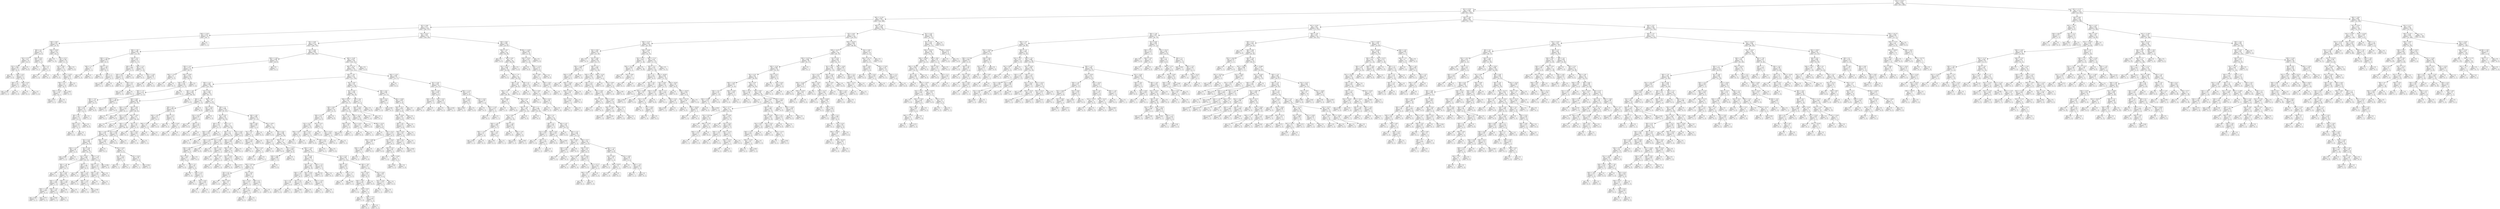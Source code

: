 digraph Tree {
node [shape=box] ;
0 [label="X[1] <= 10.917\ngini = 0.443\nsamples = 2938\nvalue = [973, 1965]"] ;
1 [label="X[1] <= 9.767\ngini = 0.496\nsamples = 1915\nvalue = [872, 1043]"] ;
0 -> 1 [labeldistance=2.5, labelangle=45, headlabel="True"] ;
2 [label="X[0] <= 12.125\ngini = 0.497\nsamples = 1014\nvalue = [545, 469]"] ;
1 -> 2 ;
3 [label="X[1] <= 8.85\ngini = 0.477\nsamples = 629\nvalue = [382, 247]"] ;
2 -> 3 ;
4 [label="X[0] <= 12.05\ngini = 0.222\nsamples = 55\nvalue = [48, 7]"] ;
3 -> 4 ;
5 [label="X[0] <= 8.95\ngini = 0.201\nsamples = 53\nvalue = [47, 6]"] ;
4 -> 5 ;
6 [label="X[0] <= 8.1\ngini = 0.287\nsamples = 23\nvalue = [19, 4]"] ;
5 -> 6 ;
7 [label="X[1] <= 8.75\ngini = 0.18\nsamples = 20\nvalue = [18, 2]"] ;
6 -> 7 ;
8 [label="X[1] <= 8.55\ngini = 0.298\nsamples = 11\nvalue = [9, 2]"] ;
7 -> 8 ;
9 [label="gini = 0.0\nsamples = 3\nvalue = [3, 0]"] ;
8 -> 9 ;
10 [label="X[0] <= 4.55\ngini = 0.375\nsamples = 8\nvalue = [6, 2]"] ;
8 -> 10 ;
11 [label="X[0] <= 2.2\ngini = 0.278\nsamples = 6\nvalue = [5, 1]"] ;
10 -> 11 ;
12 [label="gini = 0.444\nsamples = 3\nvalue = [2, 1]"] ;
11 -> 12 ;
13 [label="gini = 0.0\nsamples = 3\nvalue = [3, 0]"] ;
11 -> 13 ;
14 [label="X[0] <= 6.25\ngini = 0.5\nsamples = 2\nvalue = [1, 1]"] ;
10 -> 14 ;
15 [label="gini = 0.0\nsamples = 1\nvalue = [0, 1]"] ;
14 -> 15 ;
16 [label="gini = 0.0\nsamples = 1\nvalue = [1, 0]"] ;
14 -> 16 ;
17 [label="gini = 0.0\nsamples = 9\nvalue = [9, 0]"] ;
7 -> 17 ;
18 [label="X[0] <= 8.55\ngini = 0.444\nsamples = 3\nvalue = [1, 2]"] ;
6 -> 18 ;
19 [label="gini = 0.0\nsamples = 1\nvalue = [0, 1]"] ;
18 -> 19 ;
20 [label="X[0] <= 8.7\ngini = 0.5\nsamples = 2\nvalue = [1, 1]"] ;
18 -> 20 ;
21 [label="gini = 0.0\nsamples = 1\nvalue = [1, 0]"] ;
20 -> 21 ;
22 [label="gini = 0.0\nsamples = 1\nvalue = [0, 1]"] ;
20 -> 22 ;
23 [label="X[0] <= 10.95\ngini = 0.124\nsamples = 30\nvalue = [28, 2]"] ;
5 -> 23 ;
24 [label="gini = 0.0\nsamples = 11\nvalue = [11, 0]"] ;
23 -> 24 ;
25 [label="X[1] <= 8.75\ngini = 0.188\nsamples = 19\nvalue = [17, 2]"] ;
23 -> 25 ;
26 [label="X[1] <= 8.65\ngini = 0.245\nsamples = 14\nvalue = [12, 2]"] ;
25 -> 26 ;
27 [label="gini = 0.0\nsamples = 3\nvalue = [3, 0]"] ;
26 -> 27 ;
28 [label="X[0] <= 11.875\ngini = 0.298\nsamples = 11\nvalue = [9, 2]"] ;
26 -> 28 ;
29 [label="X[0] <= 11.5\ngini = 0.32\nsamples = 10\nvalue = [8, 2]"] ;
28 -> 29 ;
30 [label="X[0] <= 11.05\ngini = 0.245\nsamples = 7\nvalue = [6, 1]"] ;
29 -> 30 ;
31 [label="gini = 0.375\nsamples = 4\nvalue = [3, 1]"] ;
30 -> 31 ;
32 [label="gini = 0.0\nsamples = 3\nvalue = [3, 0]"] ;
30 -> 32 ;
33 [label="gini = 0.444\nsamples = 3\nvalue = [2, 1]"] ;
29 -> 33 ;
34 [label="gini = 0.0\nsamples = 1\nvalue = [1, 0]"] ;
28 -> 34 ;
35 [label="gini = 0.0\nsamples = 5\nvalue = [5, 0]"] ;
25 -> 35 ;
36 [label="gini = 0.5\nsamples = 2\nvalue = [1, 1]"] ;
4 -> 36 ;
37 [label="X[1] <= 9.517\ngini = 0.487\nsamples = 574\nvalue = [334, 240]"] ;
3 -> 37 ;
38 [label="X[1] <= 8.95\ngini = 0.475\nsamples = 458\nvalue = [280, 178]"] ;
37 -> 38 ;
39 [label="X[0] <= 7.85\ngini = 0.489\nsamples = 33\nvalue = [14, 19]"] ;
38 -> 39 ;
40 [label="X[0] <= 1.55\ngini = 0.298\nsamples = 11\nvalue = [9, 2]"] ;
39 -> 40 ;
41 [label="X[0] <= 1.3\ngini = 0.5\nsamples = 2\nvalue = [1, 1]"] ;
40 -> 41 ;
42 [label="gini = 0.0\nsamples = 1\nvalue = [1, 0]"] ;
41 -> 42 ;
43 [label="gini = 0.0\nsamples = 1\nvalue = [0, 1]"] ;
41 -> 43 ;
44 [label="X[0] <= 7.55\ngini = 0.198\nsamples = 9\nvalue = [8, 1]"] ;
40 -> 44 ;
45 [label="gini = 0.0\nsamples = 5\nvalue = [5, 0]"] ;
44 -> 45 ;
46 [label="X[0] <= 7.7\ngini = 0.375\nsamples = 4\nvalue = [3, 1]"] ;
44 -> 46 ;
47 [label="gini = 0.444\nsamples = 3\nvalue = [2, 1]"] ;
46 -> 47 ;
48 [label="gini = 0.0\nsamples = 1\nvalue = [1, 0]"] ;
46 -> 48 ;
49 [label="X[0] <= 10.2\ngini = 0.351\nsamples = 22\nvalue = [5, 17]"] ;
39 -> 49 ;
50 [label="X[0] <= 9.1\ngini = 0.469\nsamples = 8\nvalue = [3, 5]"] ;
49 -> 50 ;
51 [label="X[0] <= 8.0\ngini = 0.278\nsamples = 6\nvalue = [1, 5]"] ;
50 -> 51 ;
52 [label="gini = 0.0\nsamples = 1\nvalue = [0, 1]"] ;
51 -> 52 ;
53 [label="X[0] <= 8.3\ngini = 0.32\nsamples = 5\nvalue = [1, 4]"] ;
51 -> 53 ;
54 [label="gini = 0.375\nsamples = 4\nvalue = [1, 3]"] ;
53 -> 54 ;
55 [label="gini = 0.0\nsamples = 1\nvalue = [0, 1]"] ;
53 -> 55 ;
56 [label="gini = 0.0\nsamples = 2\nvalue = [2, 0]"] ;
50 -> 56 ;
57 [label="X[0] <= 11.6\ngini = 0.245\nsamples = 14\nvalue = [2, 12]"] ;
49 -> 57 ;
58 [label="gini = 0.0\nsamples = 5\nvalue = [0, 5]"] ;
57 -> 58 ;
59 [label="X[0] <= 11.85\ngini = 0.346\nsamples = 9\nvalue = [2, 7]"] ;
57 -> 59 ;
60 [label="gini = 0.48\nsamples = 5\nvalue = [2, 3]"] ;
59 -> 60 ;
61 [label="gini = 0.0\nsamples = 4\nvalue = [0, 4]"] ;
59 -> 61 ;
62 [label="X[1] <= 9.05\ngini = 0.468\nsamples = 425\nvalue = [266, 159]"] ;
38 -> 62 ;
63 [label="X[0] <= 11.85\ngini = 0.298\nsamples = 44\nvalue = [36, 8]"] ;
62 -> 63 ;
64 [label="X[0] <= 1.55\ngini = 0.273\nsamples = 43\nvalue = [36, 7]"] ;
63 -> 64 ;
65 [label="X[0] <= 1.25\ngini = 0.5\nsamples = 4\nvalue = [2, 2]"] ;
64 -> 65 ;
66 [label="gini = 0.0\nsamples = 2\nvalue = [2, 0]"] ;
65 -> 66 ;
67 [label="gini = 0.0\nsamples = 2\nvalue = [0, 2]"] ;
65 -> 67 ;
68 [label="X[0] <= 10.65\ngini = 0.224\nsamples = 39\nvalue = [34, 5]"] ;
64 -> 68 ;
69 [label="X[0] <= 10.2\ngini = 0.264\nsamples = 32\nvalue = [27, 5]"] ;
68 -> 69 ;
70 [label="X[0] <= 7.75\ngini = 0.225\nsamples = 31\nvalue = [27, 4]"] ;
69 -> 70 ;
71 [label="X[0] <= 7.35\ngini = 0.153\nsamples = 24\nvalue = [22, 2]"] ;
70 -> 71 ;
72 [label="X[0] <= 6.35\ngini = 0.219\nsamples = 16\nvalue = [14, 2]"] ;
71 -> 72 ;
73 [label="X[0] <= 4.0\ngini = 0.133\nsamples = 14\nvalue = [13, 1]"] ;
72 -> 73 ;
74 [label="X[0] <= 3.15\ngini = 0.278\nsamples = 6\nvalue = [5, 1]"] ;
73 -> 74 ;
75 [label="gini = 0.0\nsamples = 5\nvalue = [5, 0]"] ;
74 -> 75 ;
76 [label="gini = 0.0\nsamples = 1\nvalue = [0, 1]"] ;
74 -> 76 ;
77 [label="gini = 0.0\nsamples = 8\nvalue = [8, 0]"] ;
73 -> 77 ;
78 [label="gini = 0.5\nsamples = 2\nvalue = [1, 1]"] ;
72 -> 78 ;
79 [label="gini = 0.0\nsamples = 8\nvalue = [8, 0]"] ;
71 -> 79 ;
80 [label="X[0] <= 7.85\ngini = 0.408\nsamples = 7\nvalue = [5, 2]"] ;
70 -> 80 ;
81 [label="gini = 0.444\nsamples = 3\nvalue = [1, 2]"] ;
80 -> 81 ;
82 [label="gini = 0.0\nsamples = 4\nvalue = [4, 0]"] ;
80 -> 82 ;
83 [label="gini = 0.0\nsamples = 1\nvalue = [0, 1]"] ;
69 -> 83 ;
84 [label="gini = 0.0\nsamples = 7\nvalue = [7, 0]"] ;
68 -> 84 ;
85 [label="gini = 0.0\nsamples = 1\nvalue = [0, 1]"] ;
63 -> 85 ;
86 [label="X[0] <= 12.05\ngini = 0.479\nsamples = 381\nvalue = [230, 151]"] ;
62 -> 86 ;
87 [label="X[0] <= 10.75\ngini = 0.481\nsamples = 376\nvalue = [225, 151]"] ;
86 -> 87 ;
88 [label="X[0] <= 7.95\ngini = 0.475\nsamples = 345\nvalue = [211, 134]"] ;
87 -> 88 ;
89 [label="X[0] <= 2.15\ngini = 0.489\nsamples = 245\nvalue = [141, 104]"] ;
88 -> 89 ;
90 [label="X[0] <= 1.85\ngini = 0.458\nsamples = 93\nvalue = [60, 33]"] ;
89 -> 90 ;
91 [label="X[0] <= 0.85\ngini = 0.469\nsamples = 88\nvalue = [55, 33]"] ;
90 -> 91 ;
92 [label="X[0] <= 0.75\ngini = 0.245\nsamples = 7\nvalue = [6, 1]"] ;
91 -> 92 ;
93 [label="gini = 0.0\nsamples = 1\nvalue = [0, 1]"] ;
92 -> 93 ;
94 [label="gini = 0.0\nsamples = 6\nvalue = [6, 0]"] ;
92 -> 94 ;
95 [label="X[0] <= 0.95\ngini = 0.478\nsamples = 81\nvalue = [49, 32]"] ;
91 -> 95 ;
96 [label="X[1] <= 9.45\ngini = 0.375\nsamples = 4\nvalue = [1, 3]"] ;
95 -> 96 ;
97 [label="gini = 0.0\nsamples = 2\nvalue = [0, 2]"] ;
96 -> 97 ;
98 [label="gini = 0.5\nsamples = 2\nvalue = [1, 1]"] ;
96 -> 98 ;
99 [label="X[0] <= 1.675\ngini = 0.47\nsamples = 77\nvalue = [48, 29]"] ;
95 -> 99 ;
100 [label="X[0] <= 1.55\ngini = 0.461\nsamples = 72\nvalue = [46, 26]"] ;
99 -> 100 ;
101 [label="X[0] <= 1.425\ngini = 0.479\nsamples = 63\nvalue = [38, 25]"] ;
100 -> 101 ;
102 [label="X[1] <= 9.15\ngini = 0.466\nsamples = 54\nvalue = [34, 20]"] ;
101 -> 102 ;
103 [label="X[0] <= 1.15\ngini = 0.48\nsamples = 5\nvalue = [2, 3]"] ;
102 -> 103 ;
104 [label="gini = 0.444\nsamples = 3\nvalue = [1, 2]"] ;
103 -> 104 ;
105 [label="gini = 0.5\nsamples = 2\nvalue = [1, 1]"] ;
103 -> 105 ;
106 [label="X[1] <= 9.45\ngini = 0.453\nsamples = 49\nvalue = [32, 17]"] ;
102 -> 106 ;
107 [label="X[1] <= 9.35\ngini = 0.469\nsamples = 32\nvalue = [20, 12]"] ;
106 -> 107 ;
108 [label="X[0] <= 1.05\ngini = 0.444\nsamples = 21\nvalue = [14, 7]"] ;
107 -> 108 ;
109 [label="gini = 0.0\nsamples = 2\nvalue = [2, 0]"] ;
108 -> 109 ;
110 [label="X[1] <= 9.25\ngini = 0.465\nsamples = 19\nvalue = [12, 7]"] ;
108 -> 110 ;
111 [label="X[0] <= 1.25\ngini = 0.486\nsamples = 12\nvalue = [7, 5]"] ;
110 -> 111 ;
112 [label="X[0] <= 1.15\ngini = 0.408\nsamples = 7\nvalue = [5, 2]"] ;
111 -> 112 ;
113 [label="gini = 0.444\nsamples = 3\nvalue = [2, 1]"] ;
112 -> 113 ;
114 [label="gini = 0.375\nsamples = 4\nvalue = [3, 1]"] ;
112 -> 114 ;
115 [label="X[0] <= 1.35\ngini = 0.48\nsamples = 5\nvalue = [2, 3]"] ;
111 -> 115 ;
116 [label="gini = 0.444\nsamples = 3\nvalue = [1, 2]"] ;
115 -> 116 ;
117 [label="gini = 0.5\nsamples = 2\nvalue = [1, 1]"] ;
115 -> 117 ;
118 [label="X[0] <= 1.25\ngini = 0.408\nsamples = 7\nvalue = [5, 2]"] ;
110 -> 118 ;
119 [label="gini = 0.48\nsamples = 5\nvalue = [3, 2]"] ;
118 -> 119 ;
120 [label="gini = 0.0\nsamples = 2\nvalue = [2, 0]"] ;
118 -> 120 ;
121 [label="X[0] <= 1.1\ngini = 0.496\nsamples = 11\nvalue = [6, 5]"] ;
107 -> 121 ;
122 [label="gini = 0.0\nsamples = 2\nvalue = [0, 2]"] ;
121 -> 122 ;
123 [label="X[0] <= 1.25\ngini = 0.444\nsamples = 9\nvalue = [6, 3]"] ;
121 -> 123 ;
124 [label="gini = 0.48\nsamples = 5\nvalue = [3, 2]"] ;
123 -> 124 ;
125 [label="X[0] <= 1.35\ngini = 0.375\nsamples = 4\nvalue = [3, 1]"] ;
123 -> 125 ;
126 [label="gini = 0.0\nsamples = 1\nvalue = [1, 0]"] ;
125 -> 126 ;
127 [label="gini = 0.444\nsamples = 3\nvalue = [2, 1]"] ;
125 -> 127 ;
128 [label="X[0] <= 1.35\ngini = 0.415\nsamples = 17\nvalue = [12, 5]"] ;
106 -> 128 ;
129 [label="X[0] <= 1.15\ngini = 0.219\nsamples = 8\nvalue = [7, 1]"] ;
128 -> 129 ;
130 [label="X[0] <= 1.05\ngini = 0.444\nsamples = 3\nvalue = [2, 1]"] ;
129 -> 130 ;
131 [label="gini = 0.0\nsamples = 1\nvalue = [1, 0]"] ;
130 -> 131 ;
132 [label="gini = 0.5\nsamples = 2\nvalue = [1, 1]"] ;
130 -> 132 ;
133 [label="gini = 0.0\nsamples = 5\nvalue = [5, 0]"] ;
129 -> 133 ;
134 [label="gini = 0.494\nsamples = 9\nvalue = [5, 4]"] ;
128 -> 134 ;
135 [label="X[0] <= 1.475\ngini = 0.494\nsamples = 9\nvalue = [4, 5]"] ;
101 -> 135 ;
136 [label="gini = 0.0\nsamples = 1\nvalue = [0, 1]"] ;
135 -> 136 ;
137 [label="X[1] <= 9.35\ngini = 0.5\nsamples = 8\nvalue = [4, 4]"] ;
135 -> 137 ;
138 [label="X[1] <= 9.25\ngini = 0.444\nsamples = 3\nvalue = [1, 2]"] ;
137 -> 138 ;
139 [label="gini = 0.5\nsamples = 2\nvalue = [1, 1]"] ;
138 -> 139 ;
140 [label="gini = 0.0\nsamples = 1\nvalue = [0, 1]"] ;
138 -> 140 ;
141 [label="X[1] <= 9.45\ngini = 0.48\nsamples = 5\nvalue = [3, 2]"] ;
137 -> 141 ;
142 [label="gini = 0.5\nsamples = 2\nvalue = [1, 1]"] ;
141 -> 142 ;
143 [label="gini = 0.444\nsamples = 3\nvalue = [2, 1]"] ;
141 -> 143 ;
144 [label="X[1] <= 9.45\ngini = 0.198\nsamples = 9\nvalue = [8, 1]"] ;
100 -> 144 ;
145 [label="gini = 0.0\nsamples = 8\nvalue = [8, 0]"] ;
144 -> 145 ;
146 [label="gini = 0.0\nsamples = 1\nvalue = [0, 1]"] ;
144 -> 146 ;
147 [label="X[1] <= 9.3\ngini = 0.48\nsamples = 5\nvalue = [2, 3]"] ;
99 -> 147 ;
148 [label="gini = 0.0\nsamples = 2\nvalue = [0, 2]"] ;
147 -> 148 ;
149 [label="X[1] <= 9.45\ngini = 0.444\nsamples = 3\nvalue = [2, 1]"] ;
147 -> 149 ;
150 [label="gini = 0.0\nsamples = 1\nvalue = [1, 0]"] ;
149 -> 150 ;
151 [label="gini = 0.5\nsamples = 2\nvalue = [1, 1]"] ;
149 -> 151 ;
152 [label="gini = 0.0\nsamples = 5\nvalue = [5, 0]"] ;
90 -> 152 ;
153 [label="X[1] <= 9.15\ngini = 0.498\nsamples = 152\nvalue = [81, 71]"] ;
89 -> 153 ;
154 [label="X[0] <= 7.1\ngini = 0.391\nsamples = 15\nvalue = [11, 4]"] ;
153 -> 154 ;
155 [label="X[0] <= 4.8\ngini = 0.494\nsamples = 9\nvalue = [5, 4]"] ;
154 -> 155 ;
156 [label="X[0] <= 3.55\ngini = 0.32\nsamples = 5\nvalue = [4, 1]"] ;
155 -> 156 ;
157 [label="X[0] <= 2.85\ngini = 0.5\nsamples = 2\nvalue = [1, 1]"] ;
156 -> 157 ;
158 [label="gini = 0.0\nsamples = 1\nvalue = [1, 0]"] ;
157 -> 158 ;
159 [label="gini = 0.0\nsamples = 1\nvalue = [0, 1]"] ;
157 -> 159 ;
160 [label="gini = 0.0\nsamples = 3\nvalue = [3, 0]"] ;
156 -> 160 ;
161 [label="X[0] <= 5.75\ngini = 0.375\nsamples = 4\nvalue = [1, 3]"] ;
155 -> 161 ;
162 [label="gini = 0.0\nsamples = 2\nvalue = [0, 2]"] ;
161 -> 162 ;
163 [label="X[0] <= 6.45\ngini = 0.5\nsamples = 2\nvalue = [1, 1]"] ;
161 -> 163 ;
164 [label="gini = 0.0\nsamples = 1\nvalue = [1, 0]"] ;
163 -> 164 ;
165 [label="gini = 0.0\nsamples = 1\nvalue = [0, 1]"] ;
163 -> 165 ;
166 [label="gini = 0.0\nsamples = 6\nvalue = [6, 0]"] ;
154 -> 166 ;
167 [label="X[0] <= 2.45\ngini = 0.5\nsamples = 137\nvalue = [70, 67]"] ;
153 -> 167 ;
168 [label="X[1] <= 9.45\ngini = 0.444\nsamples = 9\nvalue = [3, 6]"] ;
167 -> 168 ;
169 [label="X[1] <= 9.25\ngini = 0.245\nsamples = 7\nvalue = [1, 6]"] ;
168 -> 169 ;
170 [label="gini = 0.0\nsamples = 4\nvalue = [0, 4]"] ;
169 -> 170 ;
171 [label="X[0] <= 2.3\ngini = 0.444\nsamples = 3\nvalue = [1, 2]"] ;
169 -> 171 ;
172 [label="gini = 0.0\nsamples = 2\nvalue = [0, 2]"] ;
171 -> 172 ;
173 [label="gini = 0.0\nsamples = 1\nvalue = [1, 0]"] ;
171 -> 173 ;
174 [label="gini = 0.0\nsamples = 2\nvalue = [2, 0]"] ;
168 -> 174 ;
175 [label="X[0] <= 5.2\ngini = 0.499\nsamples = 128\nvalue = [67, 61]"] ;
167 -> 175 ;
176 [label="X[1] <= 9.25\ngini = 0.48\nsamples = 50\nvalue = [30, 20]"] ;
175 -> 176 ;
177 [label="X[0] <= 3.4\ngini = 0.153\nsamples = 12\nvalue = [11, 1]"] ;
176 -> 177 ;
178 [label="X[0] <= 3.05\ngini = 0.444\nsamples = 3\nvalue = [2, 1]"] ;
177 -> 178 ;
179 [label="gini = 0.0\nsamples = 2\nvalue = [2, 0]"] ;
178 -> 179 ;
180 [label="gini = 0.0\nsamples = 1\nvalue = [0, 1]"] ;
178 -> 180 ;
181 [label="gini = 0.0\nsamples = 9\nvalue = [9, 0]"] ;
177 -> 181 ;
182 [label="X[0] <= 4.7\ngini = 0.5\nsamples = 38\nvalue = [19, 19]"] ;
176 -> 182 ;
183 [label="X[0] <= 3.7\ngini = 0.48\nsamples = 25\nvalue = [10, 15]"] ;
182 -> 183 ;
184 [label="X[0] <= 3.35\ngini = 0.473\nsamples = 13\nvalue = [8, 5]"] ;
183 -> 184 ;
185 [label="X[0] <= 3.05\ngini = 0.494\nsamples = 9\nvalue = [4, 5]"] ;
184 -> 185 ;
186 [label="X[1] <= 9.35\ngini = 0.49\nsamples = 7\nvalue = [4, 3]"] ;
185 -> 186 ;
187 [label="gini = 0.0\nsamples = 2\nvalue = [2, 0]"] ;
186 -> 187 ;
188 [label="X[0] <= 2.6\ngini = 0.48\nsamples = 5\nvalue = [2, 3]"] ;
186 -> 188 ;
189 [label="gini = 0.0\nsamples = 1\nvalue = [1, 0]"] ;
188 -> 189 ;
190 [label="X[0] <= 2.75\ngini = 0.375\nsamples = 4\nvalue = [1, 3]"] ;
188 -> 190 ;
191 [label="gini = 0.0\nsamples = 1\nvalue = [0, 1]"] ;
190 -> 191 ;
192 [label="X[1] <= 9.45\ngini = 0.444\nsamples = 3\nvalue = [1, 2]"] ;
190 -> 192 ;
193 [label="gini = 0.0\nsamples = 1\nvalue = [0, 1]"] ;
192 -> 193 ;
194 [label="gini = 0.5\nsamples = 2\nvalue = [1, 1]"] ;
192 -> 194 ;
195 [label="gini = 0.0\nsamples = 2\nvalue = [0, 2]"] ;
185 -> 195 ;
196 [label="gini = 0.0\nsamples = 4\nvalue = [4, 0]"] ;
184 -> 196 ;
197 [label="X[1] <= 9.45\ngini = 0.278\nsamples = 12\nvalue = [2, 10]"] ;
183 -> 197 ;
198 [label="gini = 0.0\nsamples = 9\nvalue = [0, 9]"] ;
197 -> 198 ;
199 [label="X[0] <= 4.15\ngini = 0.444\nsamples = 3\nvalue = [2, 1]"] ;
197 -> 199 ;
200 [label="gini = 0.0\nsamples = 1\nvalue = [1, 0]"] ;
199 -> 200 ;
201 [label="X[0] <= 4.45\ngini = 0.5\nsamples = 2\nvalue = [1, 1]"] ;
199 -> 201 ;
202 [label="gini = 0.0\nsamples = 1\nvalue = [0, 1]"] ;
201 -> 202 ;
203 [label="gini = 0.0\nsamples = 1\nvalue = [1, 0]"] ;
201 -> 203 ;
204 [label="X[1] <= 9.45\ngini = 0.426\nsamples = 13\nvalue = [9, 4]"] ;
182 -> 204 ;
205 [label="X[0] <= 5.05\ngini = 0.298\nsamples = 11\nvalue = [9, 2]"] ;
204 -> 205 ;
206 [label="X[0] <= 4.85\ngini = 0.18\nsamples = 10\nvalue = [9, 1]"] ;
205 -> 206 ;
207 [label="X[1] <= 9.35\ngini = 0.278\nsamples = 6\nvalue = [5, 1]"] ;
206 -> 207 ;
208 [label="gini = 0.0\nsamples = 2\nvalue = [2, 0]"] ;
207 -> 208 ;
209 [label="gini = 0.375\nsamples = 4\nvalue = [3, 1]"] ;
207 -> 209 ;
210 [label="gini = 0.0\nsamples = 4\nvalue = [4, 0]"] ;
206 -> 210 ;
211 [label="gini = 0.0\nsamples = 1\nvalue = [0, 1]"] ;
205 -> 211 ;
212 [label="gini = 0.0\nsamples = 2\nvalue = [0, 2]"] ;
204 -> 212 ;
213 [label="X[0] <= 5.85\ngini = 0.499\nsamples = 78\nvalue = [37, 41]"] ;
175 -> 213 ;
214 [label="X[0] <= 5.65\ngini = 0.408\nsamples = 7\nvalue = [2, 5]"] ;
213 -> 214 ;
215 [label="X[1] <= 9.4\ngini = 0.5\nsamples = 4\nvalue = [2, 2]"] ;
214 -> 215 ;
216 [label="X[0] <= 5.35\ngini = 0.444\nsamples = 3\nvalue = [1, 2]"] ;
215 -> 216 ;
217 [label="gini = 0.0\nsamples = 1\nvalue = [0, 1]"] ;
216 -> 217 ;
218 [label="X[0] <= 5.45\ngini = 0.5\nsamples = 2\nvalue = [1, 1]"] ;
216 -> 218 ;
219 [label="gini = 0.0\nsamples = 1\nvalue = [1, 0]"] ;
218 -> 219 ;
220 [label="gini = 0.0\nsamples = 1\nvalue = [0, 1]"] ;
218 -> 220 ;
221 [label="gini = 0.0\nsamples = 1\nvalue = [1, 0]"] ;
215 -> 221 ;
222 [label="gini = 0.0\nsamples = 3\nvalue = [0, 3]"] ;
214 -> 222 ;
223 [label="X[0] <= 5.975\ngini = 0.5\nsamples = 71\nvalue = [35, 36]"] ;
213 -> 223 ;
224 [label="gini = 0.0\nsamples = 2\nvalue = [2, 0]"] ;
223 -> 224 ;
225 [label="X[0] <= 6.35\ngini = 0.499\nsamples = 69\nvalue = [33, 36]"] ;
223 -> 225 ;
226 [label="X[1] <= 9.3\ngini = 0.32\nsamples = 5\nvalue = [1, 4]"] ;
225 -> 226 ;
227 [label="gini = 0.0\nsamples = 1\nvalue = [1, 0]"] ;
226 -> 227 ;
228 [label="gini = 0.0\nsamples = 4\nvalue = [0, 4]"] ;
226 -> 228 ;
229 [label="X[0] <= 7.05\ngini = 0.5\nsamples = 64\nvalue = [32, 32]"] ;
225 -> 229 ;
230 [label="X[1] <= 9.45\ngini = 0.459\nsamples = 14\nvalue = [9, 5]"] ;
229 -> 230 ;
231 [label="X[0] <= 6.85\ngini = 0.486\nsamples = 12\nvalue = [7, 5]"] ;
230 -> 231 ;
232 [label="X[0] <= 6.55\ngini = 0.5\nsamples = 10\nvalue = [5, 5]"] ;
231 -> 232 ;
233 [label="X[1] <= 9.3\ngini = 0.444\nsamples = 3\nvalue = [2, 1]"] ;
232 -> 233 ;
234 [label="gini = 0.0\nsamples = 1\nvalue = [1, 0]"] ;
233 -> 234 ;
235 [label="X[0] <= 6.45\ngini = 0.5\nsamples = 2\nvalue = [1, 1]"] ;
233 -> 235 ;
236 [label="gini = 0.0\nsamples = 1\nvalue = [0, 1]"] ;
235 -> 236 ;
237 [label="gini = 0.0\nsamples = 1\nvalue = [1, 0]"] ;
235 -> 237 ;
238 [label="X[1] <= 9.35\ngini = 0.49\nsamples = 7\nvalue = [3, 4]"] ;
232 -> 238 ;
239 [label="X[1] <= 9.25\ngini = 0.375\nsamples = 4\nvalue = [1, 3]"] ;
238 -> 239 ;
240 [label="gini = 0.0\nsamples = 1\nvalue = [0, 1]"] ;
239 -> 240 ;
241 [label="X[0] <= 6.7\ngini = 0.444\nsamples = 3\nvalue = [1, 2]"] ;
239 -> 241 ;
242 [label="gini = 0.0\nsamples = 1\nvalue = [0, 1]"] ;
241 -> 242 ;
243 [label="gini = 0.5\nsamples = 2\nvalue = [1, 1]"] ;
241 -> 243 ;
244 [label="X[0] <= 6.7\ngini = 0.444\nsamples = 3\nvalue = [2, 1]"] ;
238 -> 244 ;
245 [label="gini = 0.5\nsamples = 2\nvalue = [1, 1]"] ;
244 -> 245 ;
246 [label="gini = 0.0\nsamples = 1\nvalue = [1, 0]"] ;
244 -> 246 ;
247 [label="gini = 0.0\nsamples = 2\nvalue = [2, 0]"] ;
231 -> 247 ;
248 [label="gini = 0.0\nsamples = 2\nvalue = [2, 0]"] ;
230 -> 248 ;
249 [label="X[0] <= 7.475\ngini = 0.497\nsamples = 50\nvalue = [23, 27]"] ;
229 -> 249 ;
250 [label="X[1] <= 9.45\ngini = 0.466\nsamples = 27\nvalue = [10, 17]"] ;
249 -> 250 ;
251 [label="X[0] <= 7.25\ngini = 0.499\nsamples = 19\nvalue = [9, 10]"] ;
250 -> 251 ;
252 [label="X[0] <= 7.15\ngini = 0.473\nsamples = 13\nvalue = [8, 5]"] ;
251 -> 252 ;
253 [label="X[1] <= 9.3\ngini = 0.49\nsamples = 7\nvalue = [3, 4]"] ;
252 -> 253 ;
254 [label="gini = 0.48\nsamples = 5\nvalue = [2, 3]"] ;
253 -> 254 ;
255 [label="gini = 0.5\nsamples = 2\nvalue = [1, 1]"] ;
253 -> 255 ;
256 [label="X[1] <= 9.3\ngini = 0.278\nsamples = 6\nvalue = [5, 1]"] ;
252 -> 256 ;
257 [label="gini = 0.444\nsamples = 3\nvalue = [2, 1]"] ;
256 -> 257 ;
258 [label="gini = 0.0\nsamples = 3\nvalue = [3, 0]"] ;
256 -> 258 ;
259 [label="X[1] <= 9.35\ngini = 0.278\nsamples = 6\nvalue = [1, 5]"] ;
251 -> 259 ;
260 [label="gini = 0.0\nsamples = 3\nvalue = [0, 3]"] ;
259 -> 260 ;
261 [label="X[0] <= 7.375\ngini = 0.444\nsamples = 3\nvalue = [1, 2]"] ;
259 -> 261 ;
262 [label="gini = 0.5\nsamples = 2\nvalue = [1, 1]"] ;
261 -> 262 ;
263 [label="gini = 0.0\nsamples = 1\nvalue = [0, 1]"] ;
261 -> 263 ;
264 [label="X[0] <= 7.15\ngini = 0.219\nsamples = 8\nvalue = [1, 7]"] ;
250 -> 264 ;
265 [label="gini = 0.278\nsamples = 6\nvalue = [1, 5]"] ;
264 -> 265 ;
266 [label="gini = 0.0\nsamples = 2\nvalue = [0, 2]"] ;
264 -> 266 ;
267 [label="X[1] <= 9.25\ngini = 0.491\nsamples = 23\nvalue = [13, 10]"] ;
249 -> 267 ;
268 [label="X[0] <= 7.65\ngini = 0.444\nsamples = 6\nvalue = [2, 4]"] ;
267 -> 268 ;
269 [label="gini = 0.0\nsamples = 2\nvalue = [0, 2]"] ;
268 -> 269 ;
270 [label="X[0] <= 7.75\ngini = 0.5\nsamples = 4\nvalue = [2, 2]"] ;
268 -> 270 ;
271 [label="gini = 0.0\nsamples = 1\nvalue = [1, 0]"] ;
270 -> 271 ;
272 [label="gini = 0.444\nsamples = 3\nvalue = [1, 2]"] ;
270 -> 272 ;
273 [label="X[0] <= 7.85\ngini = 0.457\nsamples = 17\nvalue = [11, 6]"] ;
267 -> 273 ;
274 [label="X[1] <= 9.45\ngini = 0.32\nsamples = 10\nvalue = [8, 2]"] ;
273 -> 274 ;
275 [label="X[0] <= 7.65\ngini = 0.444\nsamples = 6\nvalue = [4, 2]"] ;
274 -> 275 ;
276 [label="gini = 0.0\nsamples = 2\nvalue = [2, 0]"] ;
275 -> 276 ;
277 [label="X[1] <= 9.35\ngini = 0.5\nsamples = 4\nvalue = [2, 2]"] ;
275 -> 277 ;
278 [label="gini = 0.0\nsamples = 1\nvalue = [1, 0]"] ;
277 -> 278 ;
279 [label="X[0] <= 7.75\ngini = 0.444\nsamples = 3\nvalue = [1, 2]"] ;
277 -> 279 ;
280 [label="gini = 0.0\nsamples = 1\nvalue = [0, 1]"] ;
279 -> 280 ;
281 [label="gini = 0.5\nsamples = 2\nvalue = [1, 1]"] ;
279 -> 281 ;
282 [label="gini = 0.0\nsamples = 4\nvalue = [4, 0]"] ;
274 -> 282 ;
283 [label="X[1] <= 9.45\ngini = 0.49\nsamples = 7\nvalue = [3, 4]"] ;
273 -> 283 ;
284 [label="X[1] <= 9.35\ngini = 0.375\nsamples = 4\nvalue = [3, 1]"] ;
283 -> 284 ;
285 [label="gini = 0.5\nsamples = 2\nvalue = [1, 1]"] ;
284 -> 285 ;
286 [label="gini = 0.0\nsamples = 2\nvalue = [2, 0]"] ;
284 -> 286 ;
287 [label="gini = 0.0\nsamples = 3\nvalue = [0, 3]"] ;
283 -> 287 ;
288 [label="X[1] <= 9.45\ngini = 0.42\nsamples = 100\nvalue = [70, 30]"] ;
88 -> 288 ;
289 [label="X[1] <= 9.35\ngini = 0.365\nsamples = 79\nvalue = [60, 19]"] ;
288 -> 289 ;
290 [label="X[0] <= 9.075\ngini = 0.44\nsamples = 52\nvalue = [35, 17]"] ;
289 -> 290 ;
291 [label="X[0] <= 8.85\ngini = 0.311\nsamples = 26\nvalue = [21, 5]"] ;
290 -> 291 ;
292 [label="X[0] <= 8.75\ngini = 0.375\nsamples = 20\nvalue = [15, 5]"] ;
291 -> 292 ;
293 [label="X[1] <= 9.15\ngini = 0.305\nsamples = 16\nvalue = [13, 3]"] ;
292 -> 293 ;
294 [label="X[0] <= 8.35\ngini = 0.5\nsamples = 4\nvalue = [2, 2]"] ;
293 -> 294 ;
295 [label="gini = 0.0\nsamples = 2\nvalue = [0, 2]"] ;
294 -> 295 ;
296 [label="gini = 0.0\nsamples = 2\nvalue = [2, 0]"] ;
294 -> 296 ;
297 [label="X[0] <= 8.25\ngini = 0.153\nsamples = 12\nvalue = [11, 1]"] ;
293 -> 297 ;
298 [label="gini = 0.0\nsamples = 5\nvalue = [5, 0]"] ;
297 -> 298 ;
299 [label="X[0] <= 8.4\ngini = 0.245\nsamples = 7\nvalue = [6, 1]"] ;
297 -> 299 ;
300 [label="gini = 0.32\nsamples = 5\nvalue = [4, 1]"] ;
299 -> 300 ;
301 [label="gini = 0.0\nsamples = 2\nvalue = [2, 0]"] ;
299 -> 301 ;
302 [label="X[1] <= 9.15\ngini = 0.5\nsamples = 4\nvalue = [2, 2]"] ;
292 -> 302 ;
303 [label="gini = 0.0\nsamples = 1\nvalue = [1, 0]"] ;
302 -> 303 ;
304 [label="X[1] <= 9.25\ngini = 0.444\nsamples = 3\nvalue = [1, 2]"] ;
302 -> 304 ;
305 [label="gini = 0.0\nsamples = 1\nvalue = [0, 1]"] ;
304 -> 305 ;
306 [label="gini = 0.5\nsamples = 2\nvalue = [1, 1]"] ;
304 -> 306 ;
307 [label="gini = 0.0\nsamples = 6\nvalue = [6, 0]"] ;
291 -> 307 ;
308 [label="X[0] <= 9.8\ngini = 0.497\nsamples = 26\nvalue = [14, 12]"] ;
290 -> 308 ;
309 [label="X[1] <= 9.15\ngini = 0.48\nsamples = 10\nvalue = [4, 6]"] ;
308 -> 309 ;
310 [label="X[0] <= 9.45\ngini = 0.48\nsamples = 5\nvalue = [3, 2]"] ;
309 -> 310 ;
311 [label="gini = 0.444\nsamples = 3\nvalue = [2, 1]"] ;
310 -> 311 ;
312 [label="gini = 0.5\nsamples = 2\nvalue = [1, 1]"] ;
310 -> 312 ;
313 [label="X[1] <= 9.25\ngini = 0.32\nsamples = 5\nvalue = [1, 4]"] ;
309 -> 313 ;
314 [label="gini = 0.0\nsamples = 3\nvalue = [0, 3]"] ;
313 -> 314 ;
315 [label="gini = 0.5\nsamples = 2\nvalue = [1, 1]"] ;
313 -> 315 ;
316 [label="X[0] <= 10.15\ngini = 0.469\nsamples = 16\nvalue = [10, 6]"] ;
308 -> 316 ;
317 [label="gini = 0.0\nsamples = 2\nvalue = [2, 0]"] ;
316 -> 317 ;
318 [label="X[0] <= 10.25\ngini = 0.49\nsamples = 14\nvalue = [8, 6]"] ;
316 -> 318 ;
319 [label="gini = 0.0\nsamples = 1\nvalue = [0, 1]"] ;
318 -> 319 ;
320 [label="X[1] <= 9.15\ngini = 0.473\nsamples = 13\nvalue = [8, 5]"] ;
318 -> 320 ;
321 [label="X[0] <= 10.65\ngini = 0.48\nsamples = 5\nvalue = [2, 3]"] ;
320 -> 321 ;
322 [label="X[0] <= 10.35\ngini = 0.444\nsamples = 3\nvalue = [2, 1]"] ;
321 -> 322 ;
323 [label="gini = 0.0\nsamples = 1\nvalue = [0, 1]"] ;
322 -> 323 ;
324 [label="gini = 0.0\nsamples = 2\nvalue = [2, 0]"] ;
322 -> 324 ;
325 [label="gini = 0.0\nsamples = 2\nvalue = [0, 2]"] ;
321 -> 325 ;
326 [label="X[1] <= 9.25\ngini = 0.375\nsamples = 8\nvalue = [6, 2]"] ;
320 -> 326 ;
327 [label="gini = 0.0\nsamples = 3\nvalue = [3, 0]"] ;
326 -> 327 ;
328 [label="X[0] <= 10.5\ngini = 0.48\nsamples = 5\nvalue = [3, 2]"] ;
326 -> 328 ;
329 [label="gini = 0.0\nsamples = 1\nvalue = [1, 0]"] ;
328 -> 329 ;
330 [label="X[0] <= 10.65\ngini = 0.5\nsamples = 4\nvalue = [2, 2]"] ;
328 -> 330 ;
331 [label="gini = 0.444\nsamples = 3\nvalue = [1, 2]"] ;
330 -> 331 ;
332 [label="gini = 0.0\nsamples = 1\nvalue = [1, 0]"] ;
330 -> 332 ;
333 [label="X[0] <= 8.6\ngini = 0.137\nsamples = 27\nvalue = [25, 2]"] ;
289 -> 333 ;
334 [label="X[0] <= 8.45\ngini = 0.346\nsamples = 9\nvalue = [7, 2]"] ;
333 -> 334 ;
335 [label="gini = 0.0\nsamples = 7\nvalue = [7, 0]"] ;
334 -> 335 ;
336 [label="gini = 0.0\nsamples = 2\nvalue = [0, 2]"] ;
334 -> 336 ;
337 [label="gini = 0.0\nsamples = 18\nvalue = [18, 0]"] ;
333 -> 337 ;
338 [label="X[0] <= 8.25\ngini = 0.499\nsamples = 21\nvalue = [10, 11]"] ;
288 -> 338 ;
339 [label="X[0] <= 8.15\ngini = 0.408\nsamples = 7\nvalue = [5, 2]"] ;
338 -> 339 ;
340 [label="gini = 0.0\nsamples = 1\nvalue = [1, 0]"] ;
339 -> 340 ;
341 [label="gini = 0.444\nsamples = 6\nvalue = [4, 2]"] ;
339 -> 341 ;
342 [label="X[0] <= 10.65\ngini = 0.459\nsamples = 14\nvalue = [5, 9]"] ;
338 -> 342 ;
343 [label="X[0] <= 10.2\ngini = 0.426\nsamples = 13\nvalue = [4, 9]"] ;
342 -> 343 ;
344 [label="X[0] <= 10.05\ngini = 0.48\nsamples = 10\nvalue = [4, 6]"] ;
343 -> 344 ;
345 [label="X[0] <= 8.9\ngini = 0.375\nsamples = 8\nvalue = [2, 6]"] ;
344 -> 345 ;
346 [label="X[0] <= 8.55\ngini = 0.48\nsamples = 5\nvalue = [2, 3]"] ;
345 -> 346 ;
347 [label="X[0] <= 8.4\ngini = 0.375\nsamples = 4\nvalue = [1, 3]"] ;
346 -> 347 ;
348 [label="gini = 0.0\nsamples = 1\nvalue = [0, 1]"] ;
347 -> 348 ;
349 [label="gini = 0.444\nsamples = 3\nvalue = [1, 2]"] ;
347 -> 349 ;
350 [label="gini = 0.0\nsamples = 1\nvalue = [1, 0]"] ;
346 -> 350 ;
351 [label="gini = 0.0\nsamples = 3\nvalue = [0, 3]"] ;
345 -> 351 ;
352 [label="gini = 0.0\nsamples = 2\nvalue = [2, 0]"] ;
344 -> 352 ;
353 [label="gini = 0.0\nsamples = 3\nvalue = [0, 3]"] ;
343 -> 353 ;
354 [label="gini = 0.0\nsamples = 1\nvalue = [1, 0]"] ;
342 -> 354 ;
355 [label="X[0] <= 11.05\ngini = 0.495\nsamples = 31\nvalue = [14, 17]"] ;
87 -> 355 ;
356 [label="gini = 0.0\nsamples = 5\nvalue = [0, 5]"] ;
355 -> 356 ;
357 [label="X[1] <= 9.35\ngini = 0.497\nsamples = 26\nvalue = [14, 12]"] ;
355 -> 357 ;
358 [label="X[0] <= 11.95\ngini = 0.426\nsamples = 13\nvalue = [9, 4]"] ;
357 -> 358 ;
359 [label="X[0] <= 11.4\ngini = 0.219\nsamples = 8\nvalue = [7, 1]"] ;
358 -> 359 ;
360 [label="gini = 0.0\nsamples = 1\nvalue = [0, 1]"] ;
359 -> 360 ;
361 [label="gini = 0.0\nsamples = 7\nvalue = [7, 0]"] ;
359 -> 361 ;
362 [label="X[1] <= 9.25\ngini = 0.48\nsamples = 5\nvalue = [2, 3]"] ;
358 -> 362 ;
363 [label="gini = 0.0\nsamples = 2\nvalue = [0, 2]"] ;
362 -> 363 ;
364 [label="gini = 0.444\nsamples = 3\nvalue = [2, 1]"] ;
362 -> 364 ;
365 [label="X[0] <= 11.25\ngini = 0.473\nsamples = 13\nvalue = [5, 8]"] ;
357 -> 365 ;
366 [label="X[1] <= 9.45\ngini = 0.444\nsamples = 6\nvalue = [4, 2]"] ;
365 -> 366 ;
367 [label="gini = 0.444\nsamples = 3\nvalue = [1, 2]"] ;
366 -> 367 ;
368 [label="gini = 0.0\nsamples = 3\nvalue = [3, 0]"] ;
366 -> 368 ;
369 [label="X[1] <= 9.45\ngini = 0.245\nsamples = 7\nvalue = [1, 6]"] ;
365 -> 369 ;
370 [label="gini = 0.0\nsamples = 3\nvalue = [0, 3]"] ;
369 -> 370 ;
371 [label="X[0] <= 11.45\ngini = 0.375\nsamples = 4\nvalue = [1, 3]"] ;
369 -> 371 ;
372 [label="gini = 0.0\nsamples = 2\nvalue = [0, 2]"] ;
371 -> 372 ;
373 [label="gini = 0.5\nsamples = 2\nvalue = [1, 1]"] ;
371 -> 373 ;
374 [label="gini = 0.0\nsamples = 5\nvalue = [5, 0]"] ;
86 -> 374 ;
375 [label="X[0] <= 9.05\ngini = 0.498\nsamples = 116\nvalue = [54, 62]"] ;
37 -> 375 ;
376 [label="X[0] <= 1.05\ngini = 0.5\nsamples = 98\nvalue = [50, 48]"] ;
375 -> 376 ;
377 [label="gini = 0.0\nsamples = 4\nvalue = [4, 0]"] ;
376 -> 377 ;
378 [label="X[0] <= 8.35\ngini = 0.5\nsamples = 94\nvalue = [46, 48]"] ;
376 -> 378 ;
379 [label="X[1] <= 9.575\ngini = 0.498\nsamples = 91\nvalue = [43, 48]"] ;
378 -> 379 ;
380 [label="gini = 0.0\nsamples = 3\nvalue = [0, 3]"] ;
379 -> 380 ;
381 [label="X[0] <= 7.75\ngini = 0.5\nsamples = 88\nvalue = [43, 45]"] ;
379 -> 381 ;
382 [label="X[0] <= 7.55\ngini = 0.497\nsamples = 78\nvalue = [36, 42]"] ;
381 -> 382 ;
383 [label="X[0] <= 1.25\ngini = 0.5\nsamples = 74\nvalue = [36, 38]"] ;
382 -> 383 ;
384 [label="X[1] <= 9.667\ngini = 0.32\nsamples = 5\nvalue = [1, 4]"] ;
383 -> 384 ;
385 [label="gini = 0.0\nsamples = 1\nvalue = [1, 0]"] ;
384 -> 385 ;
386 [label="gini = 0.0\nsamples = 4\nvalue = [0, 4]"] ;
384 -> 386 ;
387 [label="X[0] <= 2.05\ngini = 0.5\nsamples = 69\nvalue = [35, 34]"] ;
383 -> 387 ;
388 [label="X[0] <= 1.65\ngini = 0.48\nsamples = 25\nvalue = [15, 10]"] ;
387 -> 388 ;
389 [label="X[1] <= 9.65\ngini = 0.5\nsamples = 20\nvalue = [10, 10]"] ;
388 -> 389 ;
390 [label="X[0] <= 1.45\ngini = 0.486\nsamples = 12\nvalue = [5, 7]"] ;
389 -> 390 ;
391 [label="X[0] <= 1.35\ngini = 0.32\nsamples = 5\nvalue = [1, 4]"] ;
390 -> 391 ;
392 [label="gini = 0.444\nsamples = 3\nvalue = [1, 2]"] ;
391 -> 392 ;
393 [label="gini = 0.0\nsamples = 2\nvalue = [0, 2]"] ;
391 -> 393 ;
394 [label="X[0] <= 1.55\ngini = 0.49\nsamples = 7\nvalue = [4, 3]"] ;
390 -> 394 ;
395 [label="gini = 0.48\nsamples = 5\nvalue = [3, 2]"] ;
394 -> 395 ;
396 [label="gini = 0.5\nsamples = 2\nvalue = [1, 1]"] ;
394 -> 396 ;
397 [label="X[0] <= 1.45\ngini = 0.469\nsamples = 8\nvalue = [5, 3]"] ;
389 -> 397 ;
398 [label="gini = 0.0\nsamples = 2\nvalue = [2, 0]"] ;
397 -> 398 ;
399 [label="X[0] <= 1.55\ngini = 0.5\nsamples = 6\nvalue = [3, 3]"] ;
397 -> 399 ;
400 [label="gini = 0.444\nsamples = 3\nvalue = [1, 2]"] ;
399 -> 400 ;
401 [label="gini = 0.444\nsamples = 3\nvalue = [2, 1]"] ;
399 -> 401 ;
402 [label="gini = 0.0\nsamples = 5\nvalue = [5, 0]"] ;
388 -> 402 ;
403 [label="X[0] <= 3.1\ngini = 0.496\nsamples = 44\nvalue = [20, 24]"] ;
387 -> 403 ;
404 [label="gini = 0.0\nsamples = 5\nvalue = [0, 5]"] ;
403 -> 404 ;
405 [label="X[0] <= 5.0\ngini = 0.5\nsamples = 39\nvalue = [20, 19]"] ;
403 -> 405 ;
406 [label="X[0] <= 4.3\ngini = 0.463\nsamples = 11\nvalue = [4, 7]"] ;
405 -> 406 ;
407 [label="X[1] <= 9.65\ngini = 0.375\nsamples = 4\nvalue = [3, 1]"] ;
406 -> 407 ;
408 [label="gini = 0.0\nsamples = 1\nvalue = [1, 0]"] ;
407 -> 408 ;
409 [label="X[0] <= 4.1\ngini = 0.444\nsamples = 3\nvalue = [2, 1]"] ;
407 -> 409 ;
410 [label="gini = 0.5\nsamples = 2\nvalue = [1, 1]"] ;
409 -> 410 ;
411 [label="gini = 0.0\nsamples = 1\nvalue = [1, 0]"] ;
409 -> 411 ;
412 [label="X[0] <= 4.85\ngini = 0.245\nsamples = 7\nvalue = [1, 6]"] ;
406 -> 412 ;
413 [label="gini = 0.0\nsamples = 4\nvalue = [0, 4]"] ;
412 -> 413 ;
414 [label="gini = 0.444\nsamples = 3\nvalue = [1, 2]"] ;
412 -> 414 ;
415 [label="X[0] <= 5.25\ngini = 0.49\nsamples = 28\nvalue = [16, 12]"] ;
405 -> 415 ;
416 [label="gini = 0.0\nsamples = 3\nvalue = [3, 0]"] ;
415 -> 416 ;
417 [label="X[0] <= 5.75\ngini = 0.499\nsamples = 25\nvalue = [13, 12]"] ;
415 -> 417 ;
418 [label="X[1] <= 9.65\ngini = 0.32\nsamples = 5\nvalue = [1, 4]"] ;
417 -> 418 ;
419 [label="X[0] <= 5.45\ngini = 0.444\nsamples = 3\nvalue = [1, 2]"] ;
418 -> 419 ;
420 [label="gini = 0.0\nsamples = 1\nvalue = [1, 0]"] ;
419 -> 420 ;
421 [label="gini = 0.0\nsamples = 2\nvalue = [0, 2]"] ;
419 -> 421 ;
422 [label="gini = 0.0\nsamples = 2\nvalue = [0, 2]"] ;
418 -> 422 ;
423 [label="X[0] <= 6.75\ngini = 0.48\nsamples = 20\nvalue = [12, 8]"] ;
417 -> 423 ;
424 [label="X[0] <= 6.25\ngini = 0.32\nsamples = 10\nvalue = [8, 2]"] ;
423 -> 424 ;
425 [label="X[1] <= 9.65\ngini = 0.5\nsamples = 2\nvalue = [1, 1]"] ;
424 -> 425 ;
426 [label="gini = 0.0\nsamples = 1\nvalue = [0, 1]"] ;
425 -> 426 ;
427 [label="gini = 0.0\nsamples = 1\nvalue = [1, 0]"] ;
425 -> 427 ;
428 [label="X[1] <= 9.65\ngini = 0.219\nsamples = 8\nvalue = [7, 1]"] ;
424 -> 428 ;
429 [label="gini = 0.0\nsamples = 5\nvalue = [5, 0]"] ;
428 -> 429 ;
430 [label="X[1] <= 9.717\ngini = 0.444\nsamples = 3\nvalue = [2, 1]"] ;
428 -> 430 ;
431 [label="X[0] <= 6.55\ngini = 0.5\nsamples = 2\nvalue = [1, 1]"] ;
430 -> 431 ;
432 [label="gini = 0.0\nsamples = 1\nvalue = [0, 1]"] ;
431 -> 432 ;
433 [label="gini = 0.0\nsamples = 1\nvalue = [1, 0]"] ;
431 -> 433 ;
434 [label="gini = 0.0\nsamples = 1\nvalue = [1, 0]"] ;
430 -> 434 ;
435 [label="X[0] <= 7.15\ngini = 0.48\nsamples = 10\nvalue = [4, 6]"] ;
423 -> 435 ;
436 [label="X[1] <= 9.65\ngini = 0.32\nsamples = 5\nvalue = [1, 4]"] ;
435 -> 436 ;
437 [label="gini = 0.0\nsamples = 3\nvalue = [0, 3]"] ;
436 -> 437 ;
438 [label="X[0] <= 6.975\ngini = 0.5\nsamples = 2\nvalue = [1, 1]"] ;
436 -> 438 ;
439 [label="gini = 0.0\nsamples = 1\nvalue = [1, 0]"] ;
438 -> 439 ;
440 [label="gini = 0.0\nsamples = 1\nvalue = [0, 1]"] ;
438 -> 440 ;
441 [label="X[1] <= 9.65\ngini = 0.48\nsamples = 5\nvalue = [3, 2]"] ;
435 -> 441 ;
442 [label="gini = 0.0\nsamples = 2\nvalue = [2, 0]"] ;
441 -> 442 ;
443 [label="X[0] <= 7.35\ngini = 0.444\nsamples = 3\nvalue = [1, 2]"] ;
441 -> 443 ;
444 [label="gini = 0.5\nsamples = 2\nvalue = [1, 1]"] ;
443 -> 444 ;
445 [label="gini = 0.0\nsamples = 1\nvalue = [0, 1]"] ;
443 -> 445 ;
446 [label="gini = 0.0\nsamples = 4\nvalue = [0, 4]"] ;
382 -> 446 ;
447 [label="X[0] <= 8.1\ngini = 0.42\nsamples = 10\nvalue = [7, 3]"] ;
381 -> 447 ;
448 [label="gini = 0.0\nsamples = 4\nvalue = [4, 0]"] ;
447 -> 448 ;
449 [label="X[1] <= 9.65\ngini = 0.5\nsamples = 6\nvalue = [3, 3]"] ;
447 -> 449 ;
450 [label="gini = 0.0\nsamples = 1\nvalue = [0, 1]"] ;
449 -> 450 ;
451 [label="X[0] <= 8.25\ngini = 0.48\nsamples = 5\nvalue = [3, 2]"] ;
449 -> 451 ;
452 [label="gini = 0.5\nsamples = 4\nvalue = [2, 2]"] ;
451 -> 452 ;
453 [label="gini = 0.0\nsamples = 1\nvalue = [1, 0]"] ;
451 -> 453 ;
454 [label="gini = 0.0\nsamples = 3\nvalue = [3, 0]"] ;
378 -> 454 ;
455 [label="X[0] <= 11.925\ngini = 0.346\nsamples = 18\nvalue = [4, 14]"] ;
375 -> 455 ;
456 [label="X[0] <= 10.55\ngini = 0.219\nsamples = 16\nvalue = [2, 14]"] ;
455 -> 456 ;
457 [label="gini = 0.0\nsamples = 8\nvalue = [0, 8]"] ;
456 -> 457 ;
458 [label="X[0] <= 11.25\ngini = 0.375\nsamples = 8\nvalue = [2, 6]"] ;
456 -> 458 ;
459 [label="X[1] <= 9.65\ngini = 0.5\nsamples = 4\nvalue = [2, 2]"] ;
458 -> 459 ;
460 [label="gini = 0.0\nsamples = 1\nvalue = [0, 1]"] ;
459 -> 460 ;
461 [label="X[0] <= 10.9\ngini = 0.444\nsamples = 3\nvalue = [2, 1]"] ;
459 -> 461 ;
462 [label="gini = 0.5\nsamples = 2\nvalue = [1, 1]"] ;
461 -> 462 ;
463 [label="gini = 0.0\nsamples = 1\nvalue = [1, 0]"] ;
461 -> 463 ;
464 [label="gini = 0.0\nsamples = 4\nvalue = [0, 4]"] ;
458 -> 464 ;
465 [label="gini = 0.0\nsamples = 2\nvalue = [2, 0]"] ;
455 -> 465 ;
466 [label="X[0] <= 17.65\ngini = 0.488\nsamples = 385\nvalue = [163, 222]"] ;
2 -> 466 ;
467 [label="X[1] <= 9.05\ngini = 0.475\nsamples = 329\nvalue = [128, 201]"] ;
466 -> 467 ;
468 [label="X[0] <= 13.75\ngini = 0.405\nsamples = 142\nvalue = [40, 102]"] ;
467 -> 468 ;
469 [label="X[1] <= 8.65\ngini = 0.491\nsamples = 51\nvalue = [22, 29]"] ;
468 -> 469 ;
470 [label="gini = 0.0\nsamples = 2\nvalue = [0, 2]"] ;
469 -> 470 ;
471 [label="X[1] <= 8.85\ngini = 0.495\nsamples = 49\nvalue = [22, 27]"] ;
469 -> 471 ;
472 [label="X[0] <= 13.65\ngini = 0.484\nsamples = 17\nvalue = [10, 7]"] ;
471 -> 472 ;
473 [label="X[0] <= 12.95\ngini = 0.375\nsamples = 12\nvalue = [9, 3]"] ;
472 -> 473 ;
474 [label="gini = 0.0\nsamples = 4\nvalue = [4, 0]"] ;
473 -> 474 ;
475 [label="X[0] <= 13.45\ngini = 0.469\nsamples = 8\nvalue = [5, 3]"] ;
473 -> 475 ;
476 [label="X[0] <= 13.25\ngini = 0.48\nsamples = 5\nvalue = [2, 3]"] ;
475 -> 476 ;
477 [label="X[1] <= 8.75\ngini = 0.444\nsamples = 3\nvalue = [2, 1]"] ;
476 -> 477 ;
478 [label="gini = 0.0\nsamples = 1\nvalue = [0, 1]"] ;
477 -> 478 ;
479 [label="gini = 0.0\nsamples = 2\nvalue = [2, 0]"] ;
477 -> 479 ;
480 [label="gini = 0.0\nsamples = 2\nvalue = [0, 2]"] ;
476 -> 480 ;
481 [label="gini = 0.0\nsamples = 3\nvalue = [3, 0]"] ;
475 -> 481 ;
482 [label="gini = 0.32\nsamples = 5\nvalue = [1, 4]"] ;
472 -> 482 ;
483 [label="X[0] <= 13.3\ngini = 0.469\nsamples = 32\nvalue = [12, 20]"] ;
471 -> 483 ;
484 [label="X[0] <= 12.25\ngini = 0.435\nsamples = 25\nvalue = [8, 17]"] ;
483 -> 484 ;
485 [label="gini = 0.0\nsamples = 2\nvalue = [0, 2]"] ;
484 -> 485 ;
486 [label="X[0] <= 12.4\ngini = 0.454\nsamples = 23\nvalue = [8, 15]"] ;
484 -> 486 ;
487 [label="gini = 0.0\nsamples = 1\nvalue = [1, 0]"] ;
486 -> 487 ;
488 [label="X[1] <= 8.95\ngini = 0.434\nsamples = 22\nvalue = [7, 15]"] ;
486 -> 488 ;
489 [label="X[0] <= 13.05\ngini = 0.5\nsamples = 6\nvalue = [3, 3]"] ;
488 -> 489 ;
490 [label="gini = 0.0\nsamples = 3\nvalue = [3, 0]"] ;
489 -> 490 ;
491 [label="gini = 0.0\nsamples = 3\nvalue = [0, 3]"] ;
489 -> 491 ;
492 [label="X[0] <= 12.85\ngini = 0.375\nsamples = 16\nvalue = [4, 12]"] ;
488 -> 492 ;
493 [label="X[0] <= 12.65\ngini = 0.278\nsamples = 12\nvalue = [2, 10]"] ;
492 -> 493 ;
494 [label="gini = 0.32\nsamples = 5\nvalue = [1, 4]"] ;
493 -> 494 ;
495 [label="gini = 0.245\nsamples = 7\nvalue = [1, 6]"] ;
493 -> 495 ;
496 [label="X[0] <= 13.15\ngini = 0.5\nsamples = 4\nvalue = [2, 2]"] ;
492 -> 496 ;
497 [label="gini = 0.0\nsamples = 2\nvalue = [2, 0]"] ;
496 -> 497 ;
498 [label="gini = 0.0\nsamples = 2\nvalue = [0, 2]"] ;
496 -> 498 ;
499 [label="X[0] <= 13.55\ngini = 0.49\nsamples = 7\nvalue = [4, 3]"] ;
483 -> 499 ;
500 [label="gini = 0.0\nsamples = 1\nvalue = [1, 0]"] ;
499 -> 500 ;
501 [label="X[1] <= 8.95\ngini = 0.5\nsamples = 6\nvalue = [3, 3]"] ;
499 -> 501 ;
502 [label="gini = 0.0\nsamples = 1\nvalue = [1, 0]"] ;
501 -> 502 ;
503 [label="gini = 0.48\nsamples = 5\nvalue = [2, 3]"] ;
501 -> 503 ;
504 [label="X[0] <= 14.85\ngini = 0.317\nsamples = 91\nvalue = [18, 73]"] ;
468 -> 504 ;
505 [label="X[1] <= 8.75\ngini = 0.053\nsamples = 37\nvalue = [1, 36]"] ;
504 -> 505 ;
506 [label="X[0] <= 14.175\ngini = 0.444\nsamples = 3\nvalue = [1, 2]"] ;
505 -> 506 ;
507 [label="gini = 0.0\nsamples = 1\nvalue = [0, 1]"] ;
506 -> 507 ;
508 [label="X[1] <= 8.65\ngini = 0.5\nsamples = 2\nvalue = [1, 1]"] ;
506 -> 508 ;
509 [label="gini = 0.0\nsamples = 1\nvalue = [0, 1]"] ;
508 -> 509 ;
510 [label="gini = 0.0\nsamples = 1\nvalue = [1, 0]"] ;
508 -> 510 ;
511 [label="gini = 0.0\nsamples = 34\nvalue = [0, 34]"] ;
505 -> 511 ;
512 [label="X[0] <= 17.15\ngini = 0.431\nsamples = 54\nvalue = [17, 37]"] ;
504 -> 512 ;
513 [label="X[0] <= 15.2\ngini = 0.478\nsamples = 43\nvalue = [17, 26]"] ;
512 -> 513 ;
514 [label="X[1] <= 8.7\ngini = 0.444\nsamples = 9\nvalue = [6, 3]"] ;
513 -> 514 ;
515 [label="gini = 0.0\nsamples = 2\nvalue = [2, 0]"] ;
514 -> 515 ;
516 [label="X[1] <= 8.9\ngini = 0.49\nsamples = 7\nvalue = [4, 3]"] ;
514 -> 516 ;
517 [label="gini = 0.0\nsamples = 2\nvalue = [0, 2]"] ;
516 -> 517 ;
518 [label="X[0] <= 14.95\ngini = 0.32\nsamples = 5\nvalue = [4, 1]"] ;
516 -> 518 ;
519 [label="gini = 0.444\nsamples = 3\nvalue = [2, 1]"] ;
518 -> 519 ;
520 [label="gini = 0.0\nsamples = 2\nvalue = [2, 0]"] ;
518 -> 520 ;
521 [label="X[0] <= 16.025\ngini = 0.438\nsamples = 34\nvalue = [11, 23]"] ;
513 -> 521 ;
522 [label="X[1] <= 8.95\ngini = 0.255\nsamples = 20\nvalue = [3, 17]"] ;
521 -> 522 ;
523 [label="X[0] <= 15.45\ngini = 0.133\nsamples = 14\nvalue = [1, 13]"] ;
522 -> 523 ;
524 [label="X[1] <= 8.75\ngini = 0.32\nsamples = 5\nvalue = [1, 4]"] ;
523 -> 524 ;
525 [label="gini = 0.0\nsamples = 2\nvalue = [0, 2]"] ;
524 -> 525 ;
526 [label="X[1] <= 8.85\ngini = 0.444\nsamples = 3\nvalue = [1, 2]"] ;
524 -> 526 ;
527 [label="gini = 0.0\nsamples = 1\nvalue = [1, 0]"] ;
526 -> 527 ;
528 [label="gini = 0.0\nsamples = 2\nvalue = [0, 2]"] ;
526 -> 528 ;
529 [label="gini = 0.0\nsamples = 9\nvalue = [0, 9]"] ;
523 -> 529 ;
530 [label="X[0] <= 15.5\ngini = 0.444\nsamples = 6\nvalue = [2, 4]"] ;
522 -> 530 ;
531 [label="gini = 0.0\nsamples = 1\nvalue = [0, 1]"] ;
530 -> 531 ;
532 [label="X[0] <= 15.8\ngini = 0.48\nsamples = 5\nvalue = [2, 3]"] ;
530 -> 532 ;
533 [label="gini = 0.444\nsamples = 3\nvalue = [1, 2]"] ;
532 -> 533 ;
534 [label="gini = 0.5\nsamples = 2\nvalue = [1, 1]"] ;
532 -> 534 ;
535 [label="X[0] <= 16.35\ngini = 0.49\nsamples = 14\nvalue = [8, 6]"] ;
521 -> 535 ;
536 [label="gini = 0.0\nsamples = 5\nvalue = [5, 0]"] ;
535 -> 536 ;
537 [label="X[0] <= 16.975\ngini = 0.444\nsamples = 9\nvalue = [3, 6]"] ;
535 -> 537 ;
538 [label="X[0] <= 16.725\ngini = 0.245\nsamples = 7\nvalue = [1, 6]"] ;
537 -> 538 ;
539 [label="gini = 0.0\nsamples = 4\nvalue = [0, 4]"] ;
538 -> 539 ;
540 [label="X[0] <= 16.825\ngini = 0.444\nsamples = 3\nvalue = [1, 2]"] ;
538 -> 540 ;
541 [label="gini = 0.0\nsamples = 1\nvalue = [1, 0]"] ;
540 -> 541 ;
542 [label="gini = 0.0\nsamples = 2\nvalue = [0, 2]"] ;
540 -> 542 ;
543 [label="gini = 0.0\nsamples = 2\nvalue = [2, 0]"] ;
537 -> 543 ;
544 [label="gini = 0.0\nsamples = 11\nvalue = [0, 11]"] ;
512 -> 544 ;
545 [label="X[0] <= 16.475\ngini = 0.498\nsamples = 187\nvalue = [88, 99]"] ;
467 -> 545 ;
546 [label="X[0] <= 14.475\ngini = 0.5\nsamples = 161\nvalue = [83, 78]"] ;
545 -> 546 ;
547 [label="X[0] <= 14.375\ngini = 0.489\nsamples = 99\nvalue = [42, 57]"] ;
546 -> 547 ;
548 [label="X[0] <= 14.25\ngini = 0.496\nsamples = 92\nvalue = [42, 50]"] ;
547 -> 548 ;
549 [label="X[1] <= 9.15\ngini = 0.49\nsamples = 84\nvalue = [36, 48]"] ;
548 -> 549 ;
550 [label="X[0] <= 13.35\ngini = 0.291\nsamples = 17\nvalue = [3, 14]"] ;
549 -> 550 ;
551 [label="X[0] <= 13.0\ngini = 0.133\nsamples = 14\nvalue = [1, 13]"] ;
550 -> 551 ;
552 [label="X[0] <= 12.85\ngini = 0.219\nsamples = 8\nvalue = [1, 7]"] ;
551 -> 552 ;
553 [label="gini = 0.0\nsamples = 5\nvalue = [0, 5]"] ;
552 -> 553 ;
554 [label="gini = 0.444\nsamples = 3\nvalue = [1, 2]"] ;
552 -> 554 ;
555 [label="gini = 0.0\nsamples = 6\nvalue = [0, 6]"] ;
551 -> 555 ;
556 [label="X[0] <= 13.95\ngini = 0.444\nsamples = 3\nvalue = [2, 1]"] ;
550 -> 556 ;
557 [label="gini = 0.0\nsamples = 2\nvalue = [2, 0]"] ;
556 -> 557 ;
558 [label="gini = 0.0\nsamples = 1\nvalue = [0, 1]"] ;
556 -> 558 ;
559 [label="X[1] <= 9.25\ngini = 0.5\nsamples = 67\nvalue = [33, 34]"] ;
549 -> 559 ;
560 [label="X[0] <= 13.75\ngini = 0.198\nsamples = 9\nvalue = [8, 1]"] ;
559 -> 560 ;
561 [label="gini = 0.0\nsamples = 8\nvalue = [8, 0]"] ;
560 -> 561 ;
562 [label="gini = 0.0\nsamples = 1\nvalue = [0, 1]"] ;
560 -> 562 ;
563 [label="X[1] <= 9.65\ngini = 0.49\nsamples = 58\nvalue = [25, 33]"] ;
559 -> 563 ;
564 [label="X[1] <= 9.45\ngini = 0.477\nsamples = 51\nvalue = [20, 31]"] ;
563 -> 564 ;
565 [label="X[0] <= 12.75\ngini = 0.5\nsamples = 28\nvalue = [14, 14]"] ;
564 -> 565 ;
566 [label="X[1] <= 9.35\ngini = 0.42\nsamples = 10\nvalue = [3, 7]"] ;
565 -> 566 ;
567 [label="gini = 0.0\nsamples = 4\nvalue = [0, 4]"] ;
566 -> 567 ;
568 [label="X[0] <= 12.45\ngini = 0.5\nsamples = 6\nvalue = [3, 3]"] ;
566 -> 568 ;
569 [label="X[0] <= 12.25\ngini = 0.375\nsamples = 4\nvalue = [3, 1]"] ;
568 -> 569 ;
570 [label="gini = 0.5\nsamples = 2\nvalue = [1, 1]"] ;
569 -> 570 ;
571 [label="gini = 0.0\nsamples = 2\nvalue = [2, 0]"] ;
569 -> 571 ;
572 [label="gini = 0.0\nsamples = 2\nvalue = [0, 2]"] ;
568 -> 572 ;
573 [label="X[0] <= 12.95\ngini = 0.475\nsamples = 18\nvalue = [11, 7]"] ;
565 -> 573 ;
574 [label="gini = 0.0\nsamples = 6\nvalue = [6, 0]"] ;
573 -> 574 ;
575 [label="X[1] <= 9.35\ngini = 0.486\nsamples = 12\nvalue = [5, 7]"] ;
573 -> 575 ;
576 [label="X[0] <= 13.3\ngini = 0.375\nsamples = 4\nvalue = [3, 1]"] ;
575 -> 576 ;
577 [label="gini = 0.0\nsamples = 1\nvalue = [0, 1]"] ;
576 -> 577 ;
578 [label="gini = 0.0\nsamples = 3\nvalue = [3, 0]"] ;
576 -> 578 ;
579 [label="X[0] <= 13.75\ngini = 0.375\nsamples = 8\nvalue = [2, 6]"] ;
575 -> 579 ;
580 [label="X[0] <= 13.15\ngini = 0.444\nsamples = 3\nvalue = [2, 1]"] ;
579 -> 580 ;
581 [label="gini = 0.0\nsamples = 1\nvalue = [0, 1]"] ;
580 -> 581 ;
582 [label="gini = 0.0\nsamples = 2\nvalue = [2, 0]"] ;
580 -> 582 ;
583 [label="gini = 0.0\nsamples = 5\nvalue = [0, 5]"] ;
579 -> 583 ;
584 [label="X[0] <= 13.4\ngini = 0.386\nsamples = 23\nvalue = [6, 17]"] ;
564 -> 584 ;
585 [label="X[0] <= 13.05\ngini = 0.444\nsamples = 15\nvalue = [5, 10]"] ;
584 -> 585 ;
586 [label="X[1] <= 9.55\ngini = 0.32\nsamples = 10\nvalue = [2, 8]"] ;
585 -> 586 ;
587 [label="X[0] <= 12.5\ngini = 0.444\nsamples = 6\nvalue = [2, 4]"] ;
586 -> 587 ;
588 [label="X[0] <= 12.35\ngini = 0.32\nsamples = 5\nvalue = [1, 4]"] ;
587 -> 588 ;
589 [label="gini = 0.0\nsamples = 2\nvalue = [0, 2]"] ;
588 -> 589 ;
590 [label="gini = 0.444\nsamples = 3\nvalue = [1, 2]"] ;
588 -> 590 ;
591 [label="gini = 0.0\nsamples = 1\nvalue = [1, 0]"] ;
587 -> 591 ;
592 [label="gini = 0.0\nsamples = 4\nvalue = [0, 4]"] ;
586 -> 592 ;
593 [label="X[1] <= 9.55\ngini = 0.48\nsamples = 5\nvalue = [3, 2]"] ;
585 -> 593 ;
594 [label="gini = 0.0\nsamples = 1\nvalue = [1, 0]"] ;
593 -> 594 ;
595 [label="X[0] <= 13.15\ngini = 0.5\nsamples = 4\nvalue = [2, 2]"] ;
593 -> 595 ;
596 [label="gini = 0.0\nsamples = 1\nvalue = [0, 1]"] ;
595 -> 596 ;
597 [label="gini = 0.444\nsamples = 3\nvalue = [2, 1]"] ;
595 -> 597 ;
598 [label="X[0] <= 14.1\ngini = 0.219\nsamples = 8\nvalue = [1, 7]"] ;
584 -> 598 ;
599 [label="gini = 0.0\nsamples = 6\nvalue = [0, 6]"] ;
598 -> 599 ;
600 [label="gini = 0.5\nsamples = 2\nvalue = [1, 1]"] ;
598 -> 600 ;
601 [label="X[0] <= 13.15\ngini = 0.408\nsamples = 7\nvalue = [5, 2]"] ;
563 -> 601 ;
602 [label="gini = 0.0\nsamples = 4\nvalue = [4, 0]"] ;
601 -> 602 ;
603 [label="X[0] <= 13.45\ngini = 0.444\nsamples = 3\nvalue = [1, 2]"] ;
601 -> 603 ;
604 [label="gini = 0.0\nsamples = 2\nvalue = [0, 2]"] ;
603 -> 604 ;
605 [label="gini = 0.0\nsamples = 1\nvalue = [1, 0]"] ;
603 -> 605 ;
606 [label="X[1] <= 9.15\ngini = 0.375\nsamples = 8\nvalue = [6, 2]"] ;
548 -> 606 ;
607 [label="gini = 0.0\nsamples = 3\nvalue = [3, 0]"] ;
606 -> 607 ;
608 [label="X[1] <= 9.45\ngini = 0.48\nsamples = 5\nvalue = [3, 2]"] ;
606 -> 608 ;
609 [label="gini = 0.5\nsamples = 4\nvalue = [2, 2]"] ;
608 -> 609 ;
610 [label="gini = 0.0\nsamples = 1\nvalue = [1, 0]"] ;
608 -> 610 ;
611 [label="gini = 0.0\nsamples = 7\nvalue = [0, 7]"] ;
547 -> 611 ;
612 [label="X[1] <= 9.55\ngini = 0.448\nsamples = 62\nvalue = [41, 21]"] ;
546 -> 612 ;
613 [label="X[1] <= 9.35\ngini = 0.385\nsamples = 50\nvalue = [37, 13]"] ;
612 -> 613 ;
614 [label="X[1] <= 9.15\ngini = 0.451\nsamples = 32\nvalue = [21, 11]"] ;
613 -> 614 ;
615 [label="X[0] <= 15.425\ngini = 0.298\nsamples = 11\nvalue = [9, 2]"] ;
614 -> 615 ;
616 [label="gini = 0.0\nsamples = 6\nvalue = [6, 0]"] ;
615 -> 616 ;
617 [label="X[0] <= 15.875\ngini = 0.48\nsamples = 5\nvalue = [3, 2]"] ;
615 -> 617 ;
618 [label="gini = 0.0\nsamples = 2\nvalue = [0, 2]"] ;
617 -> 618 ;
619 [label="gini = 0.0\nsamples = 3\nvalue = [3, 0]"] ;
617 -> 619 ;
620 [label="X[0] <= 14.55\ngini = 0.49\nsamples = 21\nvalue = [12, 9]"] ;
614 -> 620 ;
621 [label="gini = 0.0\nsamples = 2\nvalue = [0, 2]"] ;
620 -> 621 ;
622 [label="X[0] <= 14.75\ngini = 0.465\nsamples = 19\nvalue = [12, 7]"] ;
620 -> 622 ;
623 [label="gini = 0.0\nsamples = 3\nvalue = [3, 0]"] ;
622 -> 623 ;
624 [label="X[0] <= 14.925\ngini = 0.492\nsamples = 16\nvalue = [9, 7]"] ;
622 -> 624 ;
625 [label="gini = 0.0\nsamples = 2\nvalue = [0, 2]"] ;
624 -> 625 ;
626 [label="X[0] <= 15.1\ngini = 0.459\nsamples = 14\nvalue = [9, 5]"] ;
624 -> 626 ;
627 [label="gini = 0.0\nsamples = 3\nvalue = [3, 0]"] ;
626 -> 627 ;
628 [label="X[0] <= 15.3\ngini = 0.496\nsamples = 11\nvalue = [6, 5]"] ;
626 -> 628 ;
629 [label="gini = 0.0\nsamples = 1\nvalue = [0, 1]"] ;
628 -> 629 ;
630 [label="X[1] <= 9.25\ngini = 0.48\nsamples = 10\nvalue = [6, 4]"] ;
628 -> 630 ;
631 [label="X[0] <= 15.925\ngini = 0.49\nsamples = 7\nvalue = [3, 4]"] ;
630 -> 631 ;
632 [label="gini = 0.0\nsamples = 2\nvalue = [0, 2]"] ;
631 -> 632 ;
633 [label="X[0] <= 16.125\ngini = 0.48\nsamples = 5\nvalue = [3, 2]"] ;
631 -> 633 ;
634 [label="gini = 0.0\nsamples = 3\nvalue = [3, 0]"] ;
633 -> 634 ;
635 [label="gini = 0.0\nsamples = 2\nvalue = [0, 2]"] ;
633 -> 635 ;
636 [label="gini = 0.0\nsamples = 3\nvalue = [3, 0]"] ;
630 -> 636 ;
637 [label="X[0] <= 15.05\ngini = 0.198\nsamples = 18\nvalue = [16, 2]"] ;
613 -> 637 ;
638 [label="X[1] <= 9.45\ngini = 0.5\nsamples = 4\nvalue = [2, 2]"] ;
637 -> 638 ;
639 [label="gini = 0.0\nsamples = 1\nvalue = [0, 1]"] ;
638 -> 639 ;
640 [label="X[0] <= 14.9\ngini = 0.444\nsamples = 3\nvalue = [2, 1]"] ;
638 -> 640 ;
641 [label="gini = 0.0\nsamples = 2\nvalue = [2, 0]"] ;
640 -> 641 ;
642 [label="gini = 0.0\nsamples = 1\nvalue = [0, 1]"] ;
640 -> 642 ;
643 [label="gini = 0.0\nsamples = 14\nvalue = [14, 0]"] ;
637 -> 643 ;
644 [label="X[0] <= 14.85\ngini = 0.444\nsamples = 12\nvalue = [4, 8]"] ;
612 -> 644 ;
645 [label="gini = 0.0\nsamples = 3\nvalue = [3, 0]"] ;
644 -> 645 ;
646 [label="X[0] <= 15.4\ngini = 0.198\nsamples = 9\nvalue = [1, 8]"] ;
644 -> 646 ;
647 [label="X[0] <= 15.15\ngini = 0.32\nsamples = 5\nvalue = [1, 4]"] ;
646 -> 647 ;
648 [label="gini = 0.0\nsamples = 3\nvalue = [0, 3]"] ;
647 -> 648 ;
649 [label="gini = 0.5\nsamples = 2\nvalue = [1, 1]"] ;
647 -> 649 ;
650 [label="gini = 0.0\nsamples = 4\nvalue = [0, 4]"] ;
646 -> 650 ;
651 [label="X[1] <= 9.65\ngini = 0.311\nsamples = 26\nvalue = [5, 21]"] ;
545 -> 651 ;
652 [label="X[0] <= 16.775\ngini = 0.219\nsamples = 24\nvalue = [3, 21]"] ;
651 -> 652 ;
653 [label="X[0] <= 16.6\ngini = 0.444\nsamples = 6\nvalue = [2, 4]"] ;
652 -> 653 ;
654 [label="gini = 0.0\nsamples = 3\nvalue = [0, 3]"] ;
653 -> 654 ;
655 [label="X[1] <= 9.45\ngini = 0.444\nsamples = 3\nvalue = [2, 1]"] ;
653 -> 655 ;
656 [label="gini = 0.0\nsamples = 2\nvalue = [2, 0]"] ;
655 -> 656 ;
657 [label="gini = 0.0\nsamples = 1\nvalue = [0, 1]"] ;
655 -> 657 ;
658 [label="X[0] <= 17.325\ngini = 0.105\nsamples = 18\nvalue = [1, 17]"] ;
652 -> 658 ;
659 [label="gini = 0.0\nsamples = 11\nvalue = [0, 11]"] ;
658 -> 659 ;
660 [label="X[0] <= 17.4\ngini = 0.245\nsamples = 7\nvalue = [1, 6]"] ;
658 -> 660 ;
661 [label="gini = 0.0\nsamples = 1\nvalue = [1, 0]"] ;
660 -> 661 ;
662 [label="gini = 0.0\nsamples = 6\nvalue = [0, 6]"] ;
660 -> 662 ;
663 [label="gini = 0.0\nsamples = 2\nvalue = [2, 0]"] ;
651 -> 663 ;
664 [label="X[1] <= 9.35\ngini = 0.469\nsamples = 56\nvalue = [35, 21]"] ;
466 -> 664 ;
665 [label="X[1] <= 9.15\ngini = 0.482\nsamples = 52\nvalue = [31, 21]"] ;
664 -> 665 ;
666 [label="X[0] <= 19.275\ngini = 0.449\nsamples = 44\nvalue = [29, 15]"] ;
665 -> 666 ;
667 [label="X[0] <= 18.925\ngini = 0.487\nsamples = 31\nvalue = [18, 13]"] ;
666 -> 667 ;
668 [label="X[0] <= 18.225\ngini = 0.459\nsamples = 28\nvalue = [18, 10]"] ;
667 -> 668 ;
669 [label="X[1] <= 8.6\ngini = 0.496\nsamples = 22\nvalue = [12, 10]"] ;
668 -> 669 ;
670 [label="gini = 0.0\nsamples = 1\nvalue = [0, 1]"] ;
669 -> 670 ;
671 [label="X[0] <= 17.875\ngini = 0.49\nsamples = 21\nvalue = [12, 9]"] ;
669 -> 671 ;
672 [label="X[1] <= 8.75\ngini = 0.496\nsamples = 11\nvalue = [5, 6]"] ;
671 -> 672 ;
673 [label="gini = 0.0\nsamples = 2\nvalue = [2, 0]"] ;
672 -> 673 ;
674 [label="X[0] <= 17.825\ngini = 0.444\nsamples = 9\nvalue = [3, 6]"] ;
672 -> 674 ;
675 [label="X[1] <= 8.95\ngini = 0.49\nsamples = 7\nvalue = [3, 4]"] ;
674 -> 675 ;
676 [label="X[0] <= 17.775\ngini = 0.32\nsamples = 5\nvalue = [1, 4]"] ;
675 -> 676 ;
677 [label="gini = 0.0\nsamples = 1\nvalue = [0, 1]"] ;
676 -> 677 ;
678 [label="gini = 0.375\nsamples = 4\nvalue = [1, 3]"] ;
676 -> 678 ;
679 [label="gini = 0.0\nsamples = 2\nvalue = [2, 0]"] ;
675 -> 679 ;
680 [label="gini = 0.0\nsamples = 2\nvalue = [0, 2]"] ;
674 -> 680 ;
681 [label="X[0] <= 18.075\ngini = 0.42\nsamples = 10\nvalue = [7, 3]"] ;
671 -> 681 ;
682 [label="gini = 0.0\nsamples = 4\nvalue = [4, 0]"] ;
681 -> 682 ;
683 [label="X[1] <= 8.75\ngini = 0.5\nsamples = 6\nvalue = [3, 3]"] ;
681 -> 683 ;
684 [label="gini = 0.5\nsamples = 4\nvalue = [2, 2]"] ;
683 -> 684 ;
685 [label="gini = 0.5\nsamples = 2\nvalue = [1, 1]"] ;
683 -> 685 ;
686 [label="gini = 0.0\nsamples = 6\nvalue = [6, 0]"] ;
668 -> 686 ;
687 [label="gini = 0.0\nsamples = 3\nvalue = [0, 3]"] ;
667 -> 687 ;
688 [label="X[0] <= 26.8\ngini = 0.26\nsamples = 13\nvalue = [11, 2]"] ;
666 -> 688 ;
689 [label="X[0] <= 20.6\ngini = 0.153\nsamples = 12\nvalue = [11, 1]"] ;
688 -> 689 ;
690 [label="gini = 0.0\nsamples = 9\nvalue = [9, 0]"] ;
689 -> 690 ;
691 [label="X[0] <= 21.4\ngini = 0.444\nsamples = 3\nvalue = [2, 1]"] ;
689 -> 691 ;
692 [label="gini = 0.0\nsamples = 1\nvalue = [0, 1]"] ;
691 -> 692 ;
693 [label="gini = 0.0\nsamples = 2\nvalue = [2, 0]"] ;
691 -> 693 ;
694 [label="gini = 0.0\nsamples = 1\nvalue = [0, 1]"] ;
688 -> 694 ;
695 [label="X[0] <= 18.375\ngini = 0.375\nsamples = 8\nvalue = [2, 6]"] ;
665 -> 695 ;
696 [label="gini = 0.0\nsamples = 2\nvalue = [2, 0]"] ;
695 -> 696 ;
697 [label="gini = 0.0\nsamples = 6\nvalue = [0, 6]"] ;
695 -> 697 ;
698 [label="gini = 0.0\nsamples = 4\nvalue = [4, 0]"] ;
664 -> 698 ;
699 [label="X[0] <= 2.95\ngini = 0.462\nsamples = 901\nvalue = [327, 574]"] ;
1 -> 699 ;
700 [label="X[1] <= 10.35\ngini = 0.49\nsamples = 406\nvalue = [175, 231]"] ;
699 -> 700 ;
701 [label="X[0] <= 1.95\ngini = 0.497\nsamples = 171\nvalue = [92, 79]"] ;
700 -> 701 ;
702 [label="X[0] <= 1.05\ngini = 0.5\nsamples = 134\nvalue = [65, 69]"] ;
701 -> 702 ;
703 [label="X[1] <= 10.05\ngini = 0.401\nsamples = 18\nvalue = [13, 5]"] ;
702 -> 703 ;
704 [label="X[0] <= 0.75\ngini = 0.494\nsamples = 9\nvalue = [5, 4]"] ;
703 -> 704 ;
705 [label="gini = 0.0\nsamples = 2\nvalue = [2, 0]"] ;
704 -> 705 ;
706 [label="X[0] <= 0.9\ngini = 0.49\nsamples = 7\nvalue = [3, 4]"] ;
704 -> 706 ;
707 [label="gini = 0.0\nsamples = 2\nvalue = [0, 2]"] ;
706 -> 707 ;
708 [label="X[1] <= 9.85\ngini = 0.48\nsamples = 5\nvalue = [3, 2]"] ;
706 -> 708 ;
709 [label="gini = 0.5\nsamples = 2\nvalue = [1, 1]"] ;
708 -> 709 ;
710 [label="X[1] <= 9.95\ngini = 0.444\nsamples = 3\nvalue = [2, 1]"] ;
708 -> 710 ;
711 [label="gini = 0.0\nsamples = 1\nvalue = [1, 0]"] ;
710 -> 711 ;
712 [label="gini = 0.5\nsamples = 2\nvalue = [1, 1]"] ;
710 -> 712 ;
713 [label="X[0] <= 0.95\ngini = 0.198\nsamples = 9\nvalue = [8, 1]"] ;
703 -> 713 ;
714 [label="X[1] <= 10.15\ngini = 0.375\nsamples = 4\nvalue = [3, 1]"] ;
713 -> 714 ;
715 [label="gini = 0.0\nsamples = 2\nvalue = [2, 0]"] ;
714 -> 715 ;
716 [label="X[0] <= 0.85\ngini = 0.5\nsamples = 2\nvalue = [1, 1]"] ;
714 -> 716 ;
717 [label="gini = 0.0\nsamples = 1\nvalue = [1, 0]"] ;
716 -> 717 ;
718 [label="gini = 0.0\nsamples = 1\nvalue = [0, 1]"] ;
716 -> 718 ;
719 [label="gini = 0.0\nsamples = 5\nvalue = [5, 0]"] ;
713 -> 719 ;
720 [label="X[0] <= 1.15\ngini = 0.495\nsamples = 116\nvalue = [52, 64]"] ;
702 -> 720 ;
721 [label="X[1] <= 10.1\ngini = 0.32\nsamples = 10\nvalue = [2, 8]"] ;
720 -> 721 ;
722 [label="X[1] <= 9.95\ngini = 0.5\nsamples = 4\nvalue = [2, 2]"] ;
721 -> 722 ;
723 [label="gini = 0.5\nsamples = 2\nvalue = [1, 1]"] ;
722 -> 723 ;
724 [label="gini = 0.5\nsamples = 2\nvalue = [1, 1]"] ;
722 -> 724 ;
725 [label="gini = 0.0\nsamples = 6\nvalue = [0, 6]"] ;
721 -> 725 ;
726 [label="X[0] <= 1.35\ngini = 0.498\nsamples = 106\nvalue = [50, 56]"] ;
720 -> 726 ;
727 [label="X[1] <= 10.05\ngini = 0.493\nsamples = 43\nvalue = [24, 19]"] ;
726 -> 727 ;
728 [label="X[0] <= 1.25\ngini = 0.475\nsamples = 18\nvalue = [7, 11]"] ;
727 -> 728 ;
729 [label="X[1] <= 9.95\ngini = 0.408\nsamples = 7\nvalue = [2, 5]"] ;
728 -> 729 ;
730 [label="X[1] <= 9.85\ngini = 0.48\nsamples = 5\nvalue = [2, 3]"] ;
729 -> 730 ;
731 [label="gini = 0.444\nsamples = 3\nvalue = [1, 2]"] ;
730 -> 731 ;
732 [label="gini = 0.5\nsamples = 2\nvalue = [1, 1]"] ;
730 -> 732 ;
733 [label="gini = 0.0\nsamples = 2\nvalue = [0, 2]"] ;
729 -> 733 ;
734 [label="X[1] <= 9.95\ngini = 0.496\nsamples = 11\nvalue = [5, 6]"] ;
728 -> 734 ;
735 [label="gini = 0.375\nsamples = 4\nvalue = [1, 3]"] ;
734 -> 735 ;
736 [label="gini = 0.49\nsamples = 7\nvalue = [4, 3]"] ;
734 -> 736 ;
737 [label="X[0] <= 1.25\ngini = 0.435\nsamples = 25\nvalue = [17, 8]"] ;
727 -> 737 ;
738 [label="X[1] <= 10.15\ngini = 0.486\nsamples = 12\nvalue = [7, 5]"] ;
737 -> 738 ;
739 [label="gini = 0.408\nsamples = 7\nvalue = [5, 2]"] ;
738 -> 739 ;
740 [label="X[1] <= 10.25\ngini = 0.48\nsamples = 5\nvalue = [2, 3]"] ;
738 -> 740 ;
741 [label="gini = 0.444\nsamples = 3\nvalue = [1, 2]"] ;
740 -> 741 ;
742 [label="gini = 0.5\nsamples = 2\nvalue = [1, 1]"] ;
740 -> 742 ;
743 [label="X[1] <= 10.25\ngini = 0.355\nsamples = 13\nvalue = [10, 3]"] ;
737 -> 743 ;
744 [label="X[1] <= 10.15\ngini = 0.375\nsamples = 8\nvalue = [6, 2]"] ;
743 -> 744 ;
745 [label="gini = 0.375\nsamples = 4\nvalue = [3, 1]"] ;
744 -> 745 ;
746 [label="gini = 0.375\nsamples = 4\nvalue = [3, 1]"] ;
744 -> 746 ;
747 [label="gini = 0.32\nsamples = 5\nvalue = [4, 1]"] ;
743 -> 747 ;
748 [label="X[0] <= 1.55\ngini = 0.485\nsamples = 63\nvalue = [26, 37]"] ;
726 -> 748 ;
749 [label="X[1] <= 10.05\ngini = 0.412\nsamples = 31\nvalue = [9, 22]"] ;
748 -> 749 ;
750 [label="X[0] <= 1.45\ngini = 0.337\nsamples = 14\nvalue = [3, 11]"] ;
749 -> 750 ;
751 [label="X[1] <= 9.85\ngini = 0.375\nsamples = 8\nvalue = [2, 6]"] ;
750 -> 751 ;
752 [label="gini = 0.0\nsamples = 1\nvalue = [0, 1]"] ;
751 -> 752 ;
753 [label="X[1] <= 9.95\ngini = 0.408\nsamples = 7\nvalue = [2, 5]"] ;
751 -> 753 ;
754 [label="gini = 0.444\nsamples = 3\nvalue = [1, 2]"] ;
753 -> 754 ;
755 [label="gini = 0.375\nsamples = 4\nvalue = [1, 3]"] ;
753 -> 755 ;
756 [label="X[1] <= 9.85\ngini = 0.278\nsamples = 6\nvalue = [1, 5]"] ;
750 -> 756 ;
757 [label="gini = 0.444\nsamples = 3\nvalue = [1, 2]"] ;
756 -> 757 ;
758 [label="gini = 0.0\nsamples = 3\nvalue = [0, 3]"] ;
756 -> 758 ;
759 [label="X[1] <= 10.25\ngini = 0.457\nsamples = 17\nvalue = [6, 11]"] ;
749 -> 759 ;
760 [label="X[0] <= 1.45\ngini = 0.473\nsamples = 13\nvalue = [5, 8]"] ;
759 -> 760 ;
761 [label="X[1] <= 10.15\ngini = 0.5\nsamples = 8\nvalue = [4, 4]"] ;
760 -> 761 ;
762 [label="gini = 0.5\nsamples = 4\nvalue = [2, 2]"] ;
761 -> 762 ;
763 [label="gini = 0.5\nsamples = 4\nvalue = [2, 2]"] ;
761 -> 763 ;
764 [label="X[1] <= 10.15\ngini = 0.32\nsamples = 5\nvalue = [1, 4]"] ;
760 -> 764 ;
765 [label="gini = 0.0\nsamples = 2\nvalue = [0, 2]"] ;
764 -> 765 ;
766 [label="gini = 0.444\nsamples = 3\nvalue = [1, 2]"] ;
764 -> 766 ;
767 [label="X[0] <= 1.45\ngini = 0.375\nsamples = 4\nvalue = [1, 3]"] ;
759 -> 767 ;
768 [label="gini = 0.0\nsamples = 2\nvalue = [0, 2]"] ;
767 -> 768 ;
769 [label="gini = 0.5\nsamples = 2\nvalue = [1, 1]"] ;
767 -> 769 ;
770 [label="X[1] <= 10.05\ngini = 0.498\nsamples = 32\nvalue = [17, 15]"] ;
748 -> 770 ;
771 [label="X[0] <= 1.85\ngini = 0.278\nsamples = 12\nvalue = [10, 2]"] ;
770 -> 771 ;
772 [label="gini = 0.0\nsamples = 9\nvalue = [9, 0]"] ;
771 -> 772 ;
773 [label="X[1] <= 9.95\ngini = 0.444\nsamples = 3\nvalue = [1, 2]"] ;
771 -> 773 ;
774 [label="gini = 0.5\nsamples = 2\nvalue = [1, 1]"] ;
773 -> 774 ;
775 [label="gini = 0.0\nsamples = 1\nvalue = [0, 1]"] ;
773 -> 775 ;
776 [label="X[0] <= 1.85\ngini = 0.455\nsamples = 20\nvalue = [7, 13]"] ;
770 -> 776 ;
777 [label="X[1] <= 10.25\ngini = 0.432\nsamples = 19\nvalue = [6, 13]"] ;
776 -> 777 ;
778 [label="X[0] <= 1.65\ngini = 0.469\nsamples = 16\nvalue = [6, 10]"] ;
777 -> 778 ;
779 [label="X[1] <= 10.15\ngini = 0.408\nsamples = 7\nvalue = [2, 5]"] ;
778 -> 779 ;
780 [label="gini = 0.375\nsamples = 4\nvalue = [1, 3]"] ;
779 -> 780 ;
781 [label="gini = 0.444\nsamples = 3\nvalue = [1, 2]"] ;
779 -> 781 ;
782 [label="X[1] <= 10.15\ngini = 0.494\nsamples = 9\nvalue = [4, 5]"] ;
778 -> 782 ;
783 [label="gini = 0.444\nsamples = 3\nvalue = [2, 1]"] ;
782 -> 783 ;
784 [label="X[0] <= 1.75\ngini = 0.444\nsamples = 6\nvalue = [2, 4]"] ;
782 -> 784 ;
785 [label="gini = 0.0\nsamples = 1\nvalue = [0, 1]"] ;
784 -> 785 ;
786 [label="gini = 0.48\nsamples = 5\nvalue = [2, 3]"] ;
784 -> 786 ;
787 [label="gini = 0.0\nsamples = 3\nvalue = [0, 3]"] ;
777 -> 787 ;
788 [label="gini = 0.0\nsamples = 1\nvalue = [1, 0]"] ;
776 -> 788 ;
789 [label="X[1] <= 9.85\ngini = 0.394\nsamples = 37\nvalue = [27, 10]"] ;
701 -> 789 ;
790 [label="X[0] <= 2.15\ngini = 0.219\nsamples = 8\nvalue = [7, 1]"] ;
789 -> 790 ;
791 [label="gini = 0.0\nsamples = 3\nvalue = [3, 0]"] ;
790 -> 791 ;
792 [label="X[0] <= 2.35\ngini = 0.32\nsamples = 5\nvalue = [4, 1]"] ;
790 -> 792 ;
793 [label="gini = 0.5\nsamples = 2\nvalue = [1, 1]"] ;
792 -> 793 ;
794 [label="gini = 0.0\nsamples = 3\nvalue = [3, 0]"] ;
792 -> 794 ;
795 [label="X[1] <= 10.15\ngini = 0.428\nsamples = 29\nvalue = [20, 9]"] ;
789 -> 795 ;
796 [label="X[0] <= 2.1\ngini = 0.48\nsamples = 15\nvalue = [9, 6]"] ;
795 -> 796 ;
797 [label="gini = 0.0\nsamples = 3\nvalue = [3, 0]"] ;
796 -> 797 ;
798 [label="X[0] <= 2.275\ngini = 0.5\nsamples = 12\nvalue = [6, 6]"] ;
796 -> 798 ;
799 [label="gini = 0.0\nsamples = 2\nvalue = [0, 2]"] ;
798 -> 799 ;
800 [label="X[1] <= 10.05\ngini = 0.48\nsamples = 10\nvalue = [6, 4]"] ;
798 -> 800 ;
801 [label="X[0] <= 2.55\ngini = 0.408\nsamples = 7\nvalue = [5, 2]"] ;
800 -> 801 ;
802 [label="X[1] <= 9.95\ngini = 0.32\nsamples = 5\nvalue = [4, 1]"] ;
801 -> 802 ;
803 [label="gini = 0.5\nsamples = 2\nvalue = [1, 1]"] ;
802 -> 803 ;
804 [label="gini = 0.0\nsamples = 3\nvalue = [3, 0]"] ;
802 -> 804 ;
805 [label="gini = 0.5\nsamples = 2\nvalue = [1, 1]"] ;
801 -> 805 ;
806 [label="gini = 0.444\nsamples = 3\nvalue = [1, 2]"] ;
800 -> 806 ;
807 [label="X[0] <= 2.1\ngini = 0.337\nsamples = 14\nvalue = [11, 3]"] ;
795 -> 807 ;
808 [label="gini = 0.444\nsamples = 3\nvalue = [1, 2]"] ;
807 -> 808 ;
809 [label="X[0] <= 2.55\ngini = 0.165\nsamples = 11\nvalue = [10, 1]"] ;
807 -> 809 ;
810 [label="gini = 0.0\nsamples = 7\nvalue = [7, 0]"] ;
809 -> 810 ;
811 [label="X[1] <= 10.25\ngini = 0.375\nsamples = 4\nvalue = [3, 1]"] ;
809 -> 811 ;
812 [label="gini = 0.0\nsamples = 3\nvalue = [3, 0]"] ;
811 -> 812 ;
813 [label="gini = 0.0\nsamples = 1\nvalue = [0, 1]"] ;
811 -> 813 ;
814 [label="X[0] <= 1.65\ngini = 0.457\nsamples = 235\nvalue = [83, 152]"] ;
700 -> 814 ;
815 [label="X[0] <= 0.75\ngini = 0.485\nsamples = 157\nvalue = [65, 92]"] ;
814 -> 815 ;
816 [label="gini = 0.0\nsamples = 4\nvalue = [4, 0]"] ;
815 -> 816 ;
817 [label="X[0] <= 0.95\ngini = 0.479\nsamples = 153\nvalue = [61, 92]"] ;
815 -> 817 ;
818 [label="X[1] <= 10.45\ngini = 0.278\nsamples = 6\nvalue = [1, 5]"] ;
817 -> 818 ;
819 [label="gini = 0.5\nsamples = 2\nvalue = [1, 1]"] ;
818 -> 819 ;
820 [label="gini = 0.0\nsamples = 4\nvalue = [0, 4]"] ;
818 -> 820 ;
821 [label="X[0] <= 1.05\ngini = 0.483\nsamples = 147\nvalue = [60, 87]"] ;
817 -> 821 ;
822 [label="X[1] <= 10.675\ngini = 0.486\nsamples = 12\nvalue = [7, 5]"] ;
821 -> 822 ;
823 [label="X[1] <= 10.55\ngini = 0.48\nsamples = 5\nvalue = [2, 3]"] ;
822 -> 823 ;
824 [label="gini = 0.444\nsamples = 3\nvalue = [2, 1]"] ;
823 -> 824 ;
825 [label="gini = 0.0\nsamples = 2\nvalue = [0, 2]"] ;
823 -> 825 ;
826 [label="X[1] <= 10.85\ngini = 0.408\nsamples = 7\nvalue = [5, 2]"] ;
822 -> 826 ;
827 [label="X[1] <= 10.75\ngini = 0.32\nsamples = 5\nvalue = [4, 1]"] ;
826 -> 827 ;
828 [label="gini = 0.0\nsamples = 1\nvalue = [1, 0]"] ;
827 -> 828 ;
829 [label="gini = 0.375\nsamples = 4\nvalue = [3, 1]"] ;
827 -> 829 ;
830 [label="gini = 0.5\nsamples = 2\nvalue = [1, 1]"] ;
826 -> 830 ;
831 [label="X[1] <= 10.483\ngini = 0.477\nsamples = 135\nvalue = [53, 82]"] ;
821 -> 831 ;
832 [label="X[1] <= 10.433\ngini = 0.499\nsamples = 29\nvalue = [14, 15]"] ;
831 -> 832 ;
833 [label="X[0] <= 1.25\ngini = 0.494\nsamples = 27\nvalue = [12, 15]"] ;
832 -> 833 ;
834 [label="X[0] <= 1.15\ngini = 0.494\nsamples = 9\nvalue = [5, 4]"] ;
833 -> 834 ;
835 [label="gini = 0.5\nsamples = 6\nvalue = [3, 3]"] ;
834 -> 835 ;
836 [label="gini = 0.444\nsamples = 3\nvalue = [2, 1]"] ;
834 -> 836 ;
837 [label="X[0] <= 1.45\ngini = 0.475\nsamples = 18\nvalue = [7, 11]"] ;
833 -> 837 ;
838 [label="X[0] <= 1.35\ngini = 0.375\nsamples = 8\nvalue = [2, 6]"] ;
837 -> 838 ;
839 [label="gini = 0.375\nsamples = 4\nvalue = [1, 3]"] ;
838 -> 839 ;
840 [label="gini = 0.375\nsamples = 4\nvalue = [1, 3]"] ;
838 -> 840 ;
841 [label="X[0] <= 1.55\ngini = 0.5\nsamples = 10\nvalue = [5, 5]"] ;
837 -> 841 ;
842 [label="gini = 0.5\nsamples = 8\nvalue = [4, 4]"] ;
841 -> 842 ;
843 [label="gini = 0.5\nsamples = 2\nvalue = [1, 1]"] ;
841 -> 843 ;
844 [label="gini = 0.0\nsamples = 2\nvalue = [2, 0]"] ;
832 -> 844 ;
845 [label="X[0] <= 1.55\ngini = 0.465\nsamples = 106\nvalue = [39, 67]"] ;
831 -> 845 ;
846 [label="X[0] <= 1.25\ngini = 0.452\nsamples = 84\nvalue = [29, 55]"] ;
845 -> 846 ;
847 [label="X[1] <= 10.65\ngini = 0.482\nsamples = 37\nvalue = [15, 22]"] ;
846 -> 847 ;
848 [label="X[1] <= 10.55\ngini = 0.498\nsamples = 17\nvalue = [8, 9]"] ;
847 -> 848 ;
849 [label="X[0] <= 1.15\ngini = 0.469\nsamples = 8\nvalue = [3, 5]"] ;
848 -> 849 ;
850 [label="gini = 0.444\nsamples = 3\nvalue = [1, 2]"] ;
849 -> 850 ;
851 [label="gini = 0.48\nsamples = 5\nvalue = [2, 3]"] ;
849 -> 851 ;
852 [label="X[0] <= 1.15\ngini = 0.494\nsamples = 9\nvalue = [5, 4]"] ;
848 -> 852 ;
853 [label="gini = 0.5\nsamples = 2\nvalue = [1, 1]"] ;
852 -> 853 ;
854 [label="gini = 0.49\nsamples = 7\nvalue = [4, 3]"] ;
852 -> 854 ;
855 [label="X[1] <= 10.75\ngini = 0.455\nsamples = 20\nvalue = [7, 13]"] ;
847 -> 855 ;
856 [label="gini = 0.0\nsamples = 5\nvalue = [0, 5]"] ;
855 -> 856 ;
857 [label="X[1] <= 10.85\ngini = 0.498\nsamples = 15\nvalue = [7, 8]"] ;
855 -> 857 ;
858 [label="X[0] <= 1.15\ngini = 0.5\nsamples = 10\nvalue = [5, 5]"] ;
857 -> 858 ;
859 [label="gini = 0.5\nsamples = 2\nvalue = [1, 1]"] ;
858 -> 859 ;
860 [label="gini = 0.5\nsamples = 8\nvalue = [4, 4]"] ;
858 -> 860 ;
861 [label="X[0] <= 1.15\ngini = 0.48\nsamples = 5\nvalue = [2, 3]"] ;
857 -> 861 ;
862 [label="gini = 0.5\nsamples = 2\nvalue = [1, 1]"] ;
861 -> 862 ;
863 [label="gini = 0.444\nsamples = 3\nvalue = [1, 2]"] ;
861 -> 863 ;
864 [label="X[0] <= 1.35\ngini = 0.418\nsamples = 47\nvalue = [14, 33]"] ;
846 -> 864 ;
865 [label="X[1] <= 10.55\ngini = 0.278\nsamples = 12\nvalue = [2, 10]"] ;
864 -> 865 ;
866 [label="gini = 0.0\nsamples = 3\nvalue = [0, 3]"] ;
865 -> 866 ;
867 [label="X[1] <= 10.65\ngini = 0.346\nsamples = 9\nvalue = [2, 7]"] ;
865 -> 867 ;
868 [label="gini = 0.375\nsamples = 4\nvalue = [1, 3]"] ;
867 -> 868 ;
869 [label="X[1] <= 10.75\ngini = 0.32\nsamples = 5\nvalue = [1, 4]"] ;
867 -> 869 ;
870 [label="gini = 0.0\nsamples = 1\nvalue = [0, 1]"] ;
869 -> 870 ;
871 [label="gini = 0.375\nsamples = 4\nvalue = [1, 3]"] ;
869 -> 871 ;
872 [label="X[0] <= 1.45\ngini = 0.451\nsamples = 35\nvalue = [12, 23]"] ;
864 -> 872 ;
873 [label="X[1] <= 10.75\ngini = 0.48\nsamples = 20\nvalue = [8, 12]"] ;
872 -> 873 ;
874 [label="X[1] <= 10.65\ngini = 0.486\nsamples = 12\nvalue = [7, 5]"] ;
873 -> 874 ;
875 [label="X[1] <= 10.55\ngini = 0.5\nsamples = 8\nvalue = [4, 4]"] ;
874 -> 875 ;
876 [label="gini = 0.49\nsamples = 7\nvalue = [4, 3]"] ;
875 -> 876 ;
877 [label="gini = 0.0\nsamples = 1\nvalue = [0, 1]"] ;
875 -> 877 ;
878 [label="gini = 0.375\nsamples = 4\nvalue = [3, 1]"] ;
874 -> 878 ;
879 [label="X[1] <= 10.85\ngini = 0.219\nsamples = 8\nvalue = [1, 7]"] ;
873 -> 879 ;
880 [label="gini = 0.32\nsamples = 5\nvalue = [1, 4]"] ;
879 -> 880 ;
881 [label="gini = 0.0\nsamples = 3\nvalue = [0, 3]"] ;
879 -> 881 ;
882 [label="X[1] <= 10.75\ngini = 0.391\nsamples = 15\nvalue = [4, 11]"] ;
872 -> 882 ;
883 [label="X[1] <= 10.55\ngini = 0.18\nsamples = 10\nvalue = [1, 9]"] ;
882 -> 883 ;
884 [label="gini = 0.32\nsamples = 5\nvalue = [1, 4]"] ;
883 -> 884 ;
885 [label="gini = 0.0\nsamples = 5\nvalue = [0, 5]"] ;
883 -> 885 ;
886 [label="X[1] <= 10.85\ngini = 0.48\nsamples = 5\nvalue = [3, 2]"] ;
882 -> 886 ;
887 [label="gini = 0.5\nsamples = 4\nvalue = [2, 2]"] ;
886 -> 887 ;
888 [label="gini = 0.0\nsamples = 1\nvalue = [1, 0]"] ;
886 -> 888 ;
889 [label="X[1] <= 10.75\ngini = 0.496\nsamples = 22\nvalue = [10, 12]"] ;
845 -> 889 ;
890 [label="X[1] <= 10.6\ngini = 0.5\nsamples = 14\nvalue = [7, 7]"] ;
889 -> 890 ;
891 [label="gini = 0.496\nsamples = 11\nvalue = [5, 6]"] ;
890 -> 891 ;
892 [label="gini = 0.444\nsamples = 3\nvalue = [2, 1]"] ;
890 -> 892 ;
893 [label="X[1] <= 10.85\ngini = 0.469\nsamples = 8\nvalue = [3, 5]"] ;
889 -> 893 ;
894 [label="gini = 0.48\nsamples = 5\nvalue = [2, 3]"] ;
893 -> 894 ;
895 [label="gini = 0.444\nsamples = 3\nvalue = [1, 2]"] ;
893 -> 895 ;
896 [label="X[1] <= 10.85\ngini = 0.355\nsamples = 78\nvalue = [18, 60]"] ;
814 -> 896 ;
897 [label="X[1] <= 10.583\ngini = 0.316\nsamples = 66\nvalue = [13, 53]"] ;
896 -> 897 ;
898 [label="X[0] <= 2.15\ngini = 0.431\nsamples = 35\nvalue = [11, 24]"] ;
897 -> 898 ;
899 [label="X[0] <= 2.05\ngini = 0.473\nsamples = 26\nvalue = [10, 16]"] ;
898 -> 899 ;
900 [label="X[1] <= 10.533\ngini = 0.461\nsamples = 25\nvalue = [9, 16]"] ;
899 -> 900 ;
901 [label="X[0] <= 1.95\ngini = 0.444\nsamples = 24\nvalue = [8, 16]"] ;
900 -> 901 ;
902 [label="X[0] <= 1.75\ngini = 0.465\nsamples = 19\nvalue = [7, 12]"] ;
901 -> 902 ;
903 [label="X[1] <= 10.45\ngini = 0.426\nsamples = 13\nvalue = [4, 9]"] ;
902 -> 903 ;
904 [label="gini = 0.469\nsamples = 8\nvalue = [3, 5]"] ;
903 -> 904 ;
905 [label="gini = 0.32\nsamples = 5\nvalue = [1, 4]"] ;
903 -> 905 ;
906 [label="X[1] <= 10.45\ngini = 0.5\nsamples = 6\nvalue = [3, 3]"] ;
902 -> 906 ;
907 [label="X[0] <= 1.85\ngini = 0.444\nsamples = 3\nvalue = [1, 2]"] ;
906 -> 907 ;
908 [label="gini = 0.5\nsamples = 2\nvalue = [1, 1]"] ;
907 -> 908 ;
909 [label="gini = 0.0\nsamples = 1\nvalue = [0, 1]"] ;
907 -> 909 ;
910 [label="X[0] <= 1.85\ngini = 0.444\nsamples = 3\nvalue = [2, 1]"] ;
906 -> 910 ;
911 [label="gini = 0.0\nsamples = 1\nvalue = [1, 0]"] ;
910 -> 911 ;
912 [label="gini = 0.5\nsamples = 2\nvalue = [1, 1]"] ;
910 -> 912 ;
913 [label="X[1] <= 10.45\ngini = 0.32\nsamples = 5\nvalue = [1, 4]"] ;
901 -> 913 ;
914 [label="gini = 0.444\nsamples = 3\nvalue = [1, 2]"] ;
913 -> 914 ;
915 [label="gini = 0.0\nsamples = 2\nvalue = [0, 2]"] ;
913 -> 915 ;
916 [label="gini = 0.0\nsamples = 1\nvalue = [1, 0]"] ;
900 -> 916 ;
917 [label="gini = 0.0\nsamples = 1\nvalue = [1, 0]"] ;
899 -> 917 ;
918 [label="X[0] <= 2.85\ngini = 0.198\nsamples = 9\nvalue = [1, 8]"] ;
898 -> 918 ;
919 [label="gini = 0.0\nsamples = 8\nvalue = [0, 8]"] ;
918 -> 919 ;
920 [label="gini = 0.0\nsamples = 1\nvalue = [1, 0]"] ;
918 -> 920 ;
921 [label="X[1] <= 10.75\ngini = 0.121\nsamples = 31\nvalue = [2, 29]"] ;
897 -> 921 ;
922 [label="gini = 0.0\nsamples = 15\nvalue = [0, 15]"] ;
921 -> 922 ;
923 [label="X[0] <= 2.3\ngini = 0.219\nsamples = 16\nvalue = [2, 14]"] ;
921 -> 923 ;
924 [label="X[0] <= 2.0\ngini = 0.278\nsamples = 12\nvalue = [2, 10]"] ;
923 -> 924 ;
925 [label="X[0] <= 1.75\ngini = 0.165\nsamples = 11\nvalue = [1, 10]"] ;
924 -> 925 ;
926 [label="gini = 0.278\nsamples = 6\nvalue = [1, 5]"] ;
925 -> 926 ;
927 [label="gini = 0.0\nsamples = 5\nvalue = [0, 5]"] ;
925 -> 927 ;
928 [label="gini = 0.0\nsamples = 1\nvalue = [1, 0]"] ;
924 -> 928 ;
929 [label="gini = 0.0\nsamples = 4\nvalue = [0, 4]"] ;
923 -> 929 ;
930 [label="X[0] <= 2.55\ngini = 0.486\nsamples = 12\nvalue = [5, 7]"] ;
896 -> 930 ;
931 [label="X[0] <= 1.75\ngini = 0.5\nsamples = 10\nvalue = [5, 5]"] ;
930 -> 931 ;
932 [label="gini = 0.0\nsamples = 1\nvalue = [1, 0]"] ;
931 -> 932 ;
933 [label="X[0] <= 1.95\ngini = 0.494\nsamples = 9\nvalue = [4, 5]"] ;
931 -> 933 ;
934 [label="gini = 0.0\nsamples = 2\nvalue = [0, 2]"] ;
933 -> 934 ;
935 [label="X[0] <= 2.25\ngini = 0.49\nsamples = 7\nvalue = [4, 3]"] ;
933 -> 935 ;
936 [label="X[0] <= 2.05\ngini = 0.5\nsamples = 6\nvalue = [3, 3]"] ;
935 -> 936 ;
937 [label="gini = 0.48\nsamples = 5\nvalue = [3, 2]"] ;
936 -> 937 ;
938 [label="gini = 0.0\nsamples = 1\nvalue = [0, 1]"] ;
936 -> 938 ;
939 [label="gini = 0.0\nsamples = 1\nvalue = [1, 0]"] ;
935 -> 939 ;
940 [label="gini = 0.0\nsamples = 2\nvalue = [0, 2]"] ;
930 -> 940 ;
941 [label="X[0] <= 15.0\ngini = 0.426\nsamples = 495\nvalue = [152, 343]"] ;
699 -> 941 ;
942 [label="X[0] <= 7.15\ngini = 0.417\nsamples = 472\nvalue = [140, 332]"] ;
941 -> 942 ;
943 [label="X[1] <= 10.45\ngini = 0.45\nsamples = 208\nvalue = [71, 137]"] ;
942 -> 943 ;
944 [label="X[0] <= 3.8\ngini = 0.481\nsamples = 122\nvalue = [49, 73]"] ;
943 -> 944 ;
945 [label="X[1] <= 10.15\ngini = 0.231\nsamples = 15\nvalue = [2, 13]"] ;
944 -> 945 ;
946 [label="gini = 0.0\nsamples = 10\nvalue = [0, 10]"] ;
945 -> 946 ;
947 [label="X[0] <= 3.3\ngini = 0.48\nsamples = 5\nvalue = [2, 3]"] ;
945 -> 947 ;
948 [label="X[0] <= 3.15\ngini = 0.444\nsamples = 3\nvalue = [2, 1]"] ;
947 -> 948 ;
949 [label="gini = 0.0\nsamples = 1\nvalue = [1, 0]"] ;
948 -> 949 ;
950 [label="gini = 0.5\nsamples = 2\nvalue = [1, 1]"] ;
948 -> 950 ;
951 [label="gini = 0.0\nsamples = 2\nvalue = [0, 2]"] ;
947 -> 951 ;
952 [label="X[0] <= 4.45\ngini = 0.493\nsamples = 107\nvalue = [47, 60]"] ;
944 -> 952 ;
953 [label="gini = 0.0\nsamples = 4\nvalue = [4, 0]"] ;
952 -> 953 ;
954 [label="X[1] <= 10.05\ngini = 0.486\nsamples = 103\nvalue = [43, 60]"] ;
952 -> 954 ;
955 [label="X[1] <= 9.95\ngini = 0.5\nsamples = 50\nvalue = [25, 25]"] ;
954 -> 955 ;
956 [label="X[0] <= 6.55\ngini = 0.484\nsamples = 34\nvalue = [14, 20]"] ;
955 -> 956 ;
957 [label="X[0] <= 5.85\ngini = 0.499\nsamples = 25\nvalue = [13, 12]"] ;
956 -> 957 ;
958 [label="X[0] <= 5.05\ngini = 0.492\nsamples = 16\nvalue = [7, 9]"] ;
957 -> 958 ;
959 [label="X[0] <= 4.9\ngini = 0.49\nsamples = 7\nvalue = [4, 3]"] ;
958 -> 959 ;
960 [label="X[0] <= 4.55\ngini = 0.48\nsamples = 5\nvalue = [2, 3]"] ;
959 -> 960 ;
961 [label="gini = 0.0\nsamples = 1\nvalue = [0, 1]"] ;
960 -> 961 ;
962 [label="X[0] <= 4.65\ngini = 0.5\nsamples = 4\nvalue = [2, 2]"] ;
960 -> 962 ;
963 [label="gini = 0.0\nsamples = 1\nvalue = [1, 0]"] ;
962 -> 963 ;
964 [label="X[0] <= 4.75\ngini = 0.444\nsamples = 3\nvalue = [1, 2]"] ;
962 -> 964 ;
965 [label="gini = 0.0\nsamples = 1\nvalue = [0, 1]"] ;
964 -> 965 ;
966 [label="gini = 0.5\nsamples = 2\nvalue = [1, 1]"] ;
964 -> 966 ;
967 [label="gini = 0.0\nsamples = 2\nvalue = [2, 0]"] ;
959 -> 967 ;
968 [label="X[0] <= 5.3\ngini = 0.444\nsamples = 9\nvalue = [3, 6]"] ;
958 -> 968 ;
969 [label="gini = 0.0\nsamples = 3\nvalue = [0, 3]"] ;
968 -> 969 ;
970 [label="X[0] <= 5.45\ngini = 0.5\nsamples = 6\nvalue = [3, 3]"] ;
968 -> 970 ;
971 [label="gini = 0.0\nsamples = 1\nvalue = [1, 0]"] ;
970 -> 971 ;
972 [label="X[0] <= 5.55\ngini = 0.48\nsamples = 5\nvalue = [2, 3]"] ;
970 -> 972 ;
973 [label="gini = 0.0\nsamples = 1\nvalue = [0, 1]"] ;
972 -> 973 ;
974 [label="X[1] <= 9.85\ngini = 0.5\nsamples = 4\nvalue = [2, 2]"] ;
972 -> 974 ;
975 [label="X[0] <= 5.7\ngini = 0.444\nsamples = 3\nvalue = [1, 2]"] ;
974 -> 975 ;
976 [label="gini = 0.5\nsamples = 2\nvalue = [1, 1]"] ;
975 -> 976 ;
977 [label="gini = 0.0\nsamples = 1\nvalue = [0, 1]"] ;
975 -> 977 ;
978 [label="gini = 0.0\nsamples = 1\nvalue = [1, 0]"] ;
974 -> 978 ;
979 [label="X[1] <= 9.85\ngini = 0.444\nsamples = 9\nvalue = [6, 3]"] ;
957 -> 979 ;
980 [label="gini = 0.0\nsamples = 4\nvalue = [4, 0]"] ;
979 -> 980 ;
981 [label="X[0] <= 6.45\ngini = 0.48\nsamples = 5\nvalue = [2, 3]"] ;
979 -> 981 ;
982 [label="X[0] <= 6.25\ngini = 0.375\nsamples = 4\nvalue = [1, 3]"] ;
981 -> 982 ;
983 [label="gini = 0.0\nsamples = 1\nvalue = [0, 1]"] ;
982 -> 983 ;
984 [label="gini = 0.444\nsamples = 3\nvalue = [1, 2]"] ;
982 -> 984 ;
985 [label="gini = 0.0\nsamples = 1\nvalue = [1, 0]"] ;
981 -> 985 ;
986 [label="X[0] <= 6.75\ngini = 0.198\nsamples = 9\nvalue = [1, 8]"] ;
956 -> 986 ;
987 [label="X[0] <= 6.65\ngini = 0.32\nsamples = 5\nvalue = [1, 4]"] ;
986 -> 987 ;
988 [label="gini = 0.0\nsamples = 2\nvalue = [0, 2]"] ;
987 -> 988 ;
989 [label="X[1] <= 9.85\ngini = 0.444\nsamples = 3\nvalue = [1, 2]"] ;
987 -> 989 ;
990 [label="gini = 0.0\nsamples = 1\nvalue = [0, 1]"] ;
989 -> 990 ;
991 [label="gini = 0.5\nsamples = 2\nvalue = [1, 1]"] ;
989 -> 991 ;
992 [label="gini = 0.0\nsamples = 4\nvalue = [0, 4]"] ;
986 -> 992 ;
993 [label="X[0] <= 6.95\ngini = 0.43\nsamples = 16\nvalue = [11, 5]"] ;
955 -> 993 ;
994 [label="X[0] <= 6.85\ngini = 0.459\nsamples = 14\nvalue = [9, 5]"] ;
993 -> 994 ;
995 [label="X[0] <= 6.35\ngini = 0.426\nsamples = 13\nvalue = [9, 4]"] ;
994 -> 995 ;
996 [label="X[0] <= 6.2\ngini = 0.48\nsamples = 10\nvalue = [6, 4]"] ;
995 -> 996 ;
997 [label="X[0] <= 5.4\ngini = 0.375\nsamples = 8\nvalue = [6, 2]"] ;
996 -> 997 ;
998 [label="X[0] <= 4.7\ngini = 0.48\nsamples = 5\nvalue = [3, 2]"] ;
997 -> 998 ;
999 [label="gini = 0.0\nsamples = 1\nvalue = [1, 0]"] ;
998 -> 999 ;
1000 [label="X[0] <= 4.85\ngini = 0.5\nsamples = 4\nvalue = [2, 2]"] ;
998 -> 1000 ;
1001 [label="gini = 0.5\nsamples = 2\nvalue = [1, 1]"] ;
1000 -> 1001 ;
1002 [label="gini = 0.5\nsamples = 2\nvalue = [1, 1]"] ;
1000 -> 1002 ;
1003 [label="gini = 0.0\nsamples = 3\nvalue = [3, 0]"] ;
997 -> 1003 ;
1004 [label="gini = 0.0\nsamples = 2\nvalue = [0, 2]"] ;
996 -> 1004 ;
1005 [label="gini = 0.0\nsamples = 3\nvalue = [3, 0]"] ;
995 -> 1005 ;
1006 [label="gini = 0.0\nsamples = 1\nvalue = [0, 1]"] ;
994 -> 1006 ;
1007 [label="gini = 0.0\nsamples = 2\nvalue = [2, 0]"] ;
993 -> 1007 ;
1008 [label="X[0] <= 6.95\ngini = 0.449\nsamples = 53\nvalue = [18, 35]"] ;
954 -> 1008 ;
1009 [label="X[0] <= 4.55\ngini = 0.405\nsamples = 46\nvalue = [13, 33]"] ;
1008 -> 1009 ;
1010 [label="gini = 0.0\nsamples = 1\nvalue = [1, 0]"] ;
1009 -> 1010 ;
1011 [label="X[1] <= 10.175\ngini = 0.391\nsamples = 45\nvalue = [12, 33]"] ;
1009 -> 1011 ;
1012 [label="X[0] <= 5.4\ngini = 0.26\nsamples = 13\nvalue = [2, 11]"] ;
1011 -> 1012 ;
1013 [label="gini = 0.5\nsamples = 4\nvalue = [2, 2]"] ;
1012 -> 1013 ;
1014 [label="gini = 0.0\nsamples = 9\nvalue = [0, 9]"] ;
1012 -> 1014 ;
1015 [label="X[1] <= 10.35\ngini = 0.43\nsamples = 32\nvalue = [10, 22]"] ;
1011 -> 1015 ;
1016 [label="X[0] <= 4.95\ngini = 0.463\nsamples = 22\nvalue = [8, 14]"] ;
1015 -> 1016 ;
1017 [label="gini = 0.0\nsamples = 4\nvalue = [0, 4]"] ;
1016 -> 1017 ;
1018 [label="X[1] <= 10.25\ngini = 0.494\nsamples = 18\nvalue = [8, 10]"] ;
1016 -> 1018 ;
1019 [label="X[0] <= 6.85\ngini = 0.444\nsamples = 12\nvalue = [4, 8]"] ;
1018 -> 1019 ;
1020 [label="X[0] <= 6.45\ngini = 0.397\nsamples = 11\nvalue = [3, 8]"] ;
1019 -> 1020 ;
1021 [label="X[0] <= 6.35\ngini = 0.48\nsamples = 5\nvalue = [2, 3]"] ;
1020 -> 1021 ;
1022 [label="X[0] <= 5.75\ngini = 0.375\nsamples = 4\nvalue = [1, 3]"] ;
1021 -> 1022 ;
1023 [label="X[0] <= 5.35\ngini = 0.5\nsamples = 2\nvalue = [1, 1]"] ;
1022 -> 1023 ;
1024 [label="gini = 0.0\nsamples = 1\nvalue = [0, 1]"] ;
1023 -> 1024 ;
1025 [label="gini = 0.0\nsamples = 1\nvalue = [1, 0]"] ;
1023 -> 1025 ;
1026 [label="gini = 0.0\nsamples = 2\nvalue = [0, 2]"] ;
1022 -> 1026 ;
1027 [label="gini = 0.0\nsamples = 1\nvalue = [1, 0]"] ;
1021 -> 1027 ;
1028 [label="X[0] <= 6.75\ngini = 0.278\nsamples = 6\nvalue = [1, 5]"] ;
1020 -> 1028 ;
1029 [label="gini = 0.0\nsamples = 3\nvalue = [0, 3]"] ;
1028 -> 1029 ;
1030 [label="gini = 0.444\nsamples = 3\nvalue = [1, 2]"] ;
1028 -> 1030 ;
1031 [label="gini = 0.0\nsamples = 1\nvalue = [1, 0]"] ;
1019 -> 1031 ;
1032 [label="X[0] <= 5.7\ngini = 0.444\nsamples = 6\nvalue = [4, 2]"] ;
1018 -> 1032 ;
1033 [label="X[0] <= 5.1\ngini = 0.5\nsamples = 4\nvalue = [2, 2]"] ;
1032 -> 1033 ;
1034 [label="gini = 0.0\nsamples = 1\nvalue = [1, 0]"] ;
1033 -> 1034 ;
1035 [label="X[0] <= 5.35\ngini = 0.444\nsamples = 3\nvalue = [1, 2]"] ;
1033 -> 1035 ;
1036 [label="gini = 0.0\nsamples = 1\nvalue = [0, 1]"] ;
1035 -> 1036 ;
1037 [label="X[0] <= 5.55\ngini = 0.5\nsamples = 2\nvalue = [1, 1]"] ;
1035 -> 1037 ;
1038 [label="gini = 0.0\nsamples = 1\nvalue = [1, 0]"] ;
1037 -> 1038 ;
1039 [label="gini = 0.0\nsamples = 1\nvalue = [0, 1]"] ;
1037 -> 1039 ;
1040 [label="gini = 0.0\nsamples = 2\nvalue = [2, 0]"] ;
1032 -> 1040 ;
1041 [label="X[0] <= 4.8\ngini = 0.32\nsamples = 10\nvalue = [2, 8]"] ;
1015 -> 1041 ;
1042 [label="gini = 0.0\nsamples = 1\nvalue = [1, 0]"] ;
1041 -> 1042 ;
1043 [label="X[0] <= 6.35\ngini = 0.198\nsamples = 9\nvalue = [1, 8]"] ;
1041 -> 1043 ;
1044 [label="X[0] <= 5.95\ngini = 0.375\nsamples = 4\nvalue = [1, 3]"] ;
1043 -> 1044 ;
1045 [label="gini = 0.0\nsamples = 3\nvalue = [0, 3]"] ;
1044 -> 1045 ;
1046 [label="gini = 0.0\nsamples = 1\nvalue = [1, 0]"] ;
1044 -> 1046 ;
1047 [label="gini = 0.0\nsamples = 5\nvalue = [0, 5]"] ;
1043 -> 1047 ;
1048 [label="X[1] <= 10.35\ngini = 0.408\nsamples = 7\nvalue = [5, 2]"] ;
1008 -> 1048 ;
1049 [label="X[0] <= 7.05\ngini = 0.5\nsamples = 4\nvalue = [2, 2]"] ;
1048 -> 1049 ;
1050 [label="X[1] <= 10.25\ngini = 0.444\nsamples = 3\nvalue = [1, 2]"] ;
1049 -> 1050 ;
1051 [label="gini = 0.5\nsamples = 2\nvalue = [1, 1]"] ;
1050 -> 1051 ;
1052 [label="gini = 0.0\nsamples = 1\nvalue = [0, 1]"] ;
1050 -> 1052 ;
1053 [label="gini = 0.0\nsamples = 1\nvalue = [1, 0]"] ;
1049 -> 1053 ;
1054 [label="gini = 0.0\nsamples = 3\nvalue = [3, 0]"] ;
1048 -> 1054 ;
1055 [label="X[0] <= 4.75\ngini = 0.381\nsamples = 86\nvalue = [22, 64]"] ;
943 -> 1055 ;
1056 [label="X[0] <= 3.85\ngini = 0.231\nsamples = 30\nvalue = [4, 26]"] ;
1055 -> 1056 ;
1057 [label="X[0] <= 3.45\ngini = 0.397\nsamples = 11\nvalue = [3, 8]"] ;
1056 -> 1057 ;
1058 [label="gini = 0.0\nsamples = 5\nvalue = [0, 5]"] ;
1057 -> 1058 ;
1059 [label="X[1] <= 10.85\ngini = 0.5\nsamples = 6\nvalue = [3, 3]"] ;
1057 -> 1059 ;
1060 [label="X[0] <= 3.65\ngini = 0.48\nsamples = 5\nvalue = [2, 3]"] ;
1059 -> 1060 ;
1061 [label="gini = 0.0\nsamples = 2\nvalue = [0, 2]"] ;
1060 -> 1061 ;
1062 [label="X[1] <= 10.75\ngini = 0.444\nsamples = 3\nvalue = [2, 1]"] ;
1060 -> 1062 ;
1063 [label="gini = 0.0\nsamples = 2\nvalue = [2, 0]"] ;
1062 -> 1063 ;
1064 [label="gini = 0.0\nsamples = 1\nvalue = [0, 1]"] ;
1062 -> 1064 ;
1065 [label="gini = 0.0\nsamples = 1\nvalue = [1, 0]"] ;
1059 -> 1065 ;
1066 [label="X[0] <= 4.55\ngini = 0.1\nsamples = 19\nvalue = [1, 18]"] ;
1056 -> 1066 ;
1067 [label="gini = 0.0\nsamples = 11\nvalue = [0, 11]"] ;
1066 -> 1067 ;
1068 [label="X[0] <= 4.65\ngini = 0.219\nsamples = 8\nvalue = [1, 7]"] ;
1066 -> 1068 ;
1069 [label="gini = 0.444\nsamples = 3\nvalue = [1, 2]"] ;
1068 -> 1069 ;
1070 [label="gini = 0.0\nsamples = 5\nvalue = [0, 5]"] ;
1068 -> 1070 ;
1071 [label="X[0] <= 4.9\ngini = 0.436\nsamples = 56\nvalue = [18, 38]"] ;
1055 -> 1071 ;
1072 [label="gini = 0.0\nsamples = 2\nvalue = [2, 0]"] ;
1071 -> 1072 ;
1073 [label="X[0] <= 5.25\ngini = 0.417\nsamples = 54\nvalue = [16, 38]"] ;
1071 -> 1073 ;
1074 [label="gini = 0.0\nsamples = 5\nvalue = [0, 5]"] ;
1073 -> 1074 ;
1075 [label="X[0] <= 5.65\ngini = 0.44\nsamples = 49\nvalue = [16, 33]"] ;
1073 -> 1075 ;
1076 [label="X[0] <= 5.55\ngini = 0.49\nsamples = 7\nvalue = [4, 3]"] ;
1075 -> 1076 ;
1077 [label="X[1] <= 10.6\ngini = 0.375\nsamples = 4\nvalue = [1, 3]"] ;
1076 -> 1077 ;
1078 [label="gini = 0.5\nsamples = 2\nvalue = [1, 1]"] ;
1077 -> 1078 ;
1079 [label="gini = 0.0\nsamples = 2\nvalue = [0, 2]"] ;
1077 -> 1079 ;
1080 [label="gini = 0.0\nsamples = 3\nvalue = [3, 0]"] ;
1076 -> 1080 ;
1081 [label="X[0] <= 6.05\ngini = 0.408\nsamples = 42\nvalue = [12, 30]"] ;
1075 -> 1081 ;
1082 [label="X[1] <= 10.55\ngini = 0.18\nsamples = 10\nvalue = [1, 9]"] ;
1081 -> 1082 ;
1083 [label="X[0] <= 5.75\ngini = 0.245\nsamples = 7\nvalue = [1, 6]"] ;
1082 -> 1083 ;
1084 [label="gini = 0.0\nsamples = 1\nvalue = [0, 1]"] ;
1083 -> 1084 ;
1085 [label="gini = 0.278\nsamples = 6\nvalue = [1, 5]"] ;
1083 -> 1085 ;
1086 [label="gini = 0.0\nsamples = 3\nvalue = [0, 3]"] ;
1082 -> 1086 ;
1087 [label="X[0] <= 6.75\ngini = 0.451\nsamples = 32\nvalue = [11, 21]"] ;
1081 -> 1087 ;
1088 [label="X[0] <= 6.4\ngini = 0.49\nsamples = 21\nvalue = [9, 12]"] ;
1087 -> 1088 ;
1089 [label="X[1] <= 10.75\ngini = 0.397\nsamples = 11\nvalue = [3, 8]"] ;
1088 -> 1089 ;
1090 [label="gini = 0.0\nsamples = 6\nvalue = [0, 6]"] ;
1089 -> 1090 ;
1091 [label="X[0] <= 6.25\ngini = 0.48\nsamples = 5\nvalue = [3, 2]"] ;
1089 -> 1091 ;
1092 [label="gini = 0.0\nsamples = 3\nvalue = [3, 0]"] ;
1091 -> 1092 ;
1093 [label="gini = 0.0\nsamples = 2\nvalue = [0, 2]"] ;
1091 -> 1093 ;
1094 [label="X[1] <= 10.75\ngini = 0.48\nsamples = 10\nvalue = [6, 4]"] ;
1088 -> 1094 ;
1095 [label="X[1] <= 10.65\ngini = 0.245\nsamples = 7\nvalue = [6, 1]"] ;
1094 -> 1095 ;
1096 [label="X[0] <= 6.6\ngini = 0.375\nsamples = 4\nvalue = [3, 1]"] ;
1095 -> 1096 ;
1097 [label="gini = 0.0\nsamples = 2\nvalue = [2, 0]"] ;
1096 -> 1097 ;
1098 [label="gini = 0.5\nsamples = 2\nvalue = [1, 1]"] ;
1096 -> 1098 ;
1099 [label="gini = 0.0\nsamples = 3\nvalue = [3, 0]"] ;
1095 -> 1099 ;
1100 [label="gini = 0.0\nsamples = 3\nvalue = [0, 3]"] ;
1094 -> 1100 ;
1101 [label="X[0] <= 7.025\ngini = 0.298\nsamples = 11\nvalue = [2, 9]"] ;
1087 -> 1101 ;
1102 [label="gini = 0.0\nsamples = 7\nvalue = [0, 7]"] ;
1101 -> 1102 ;
1103 [label="X[1] <= 10.7\ngini = 0.5\nsamples = 4\nvalue = [2, 2]"] ;
1101 -> 1103 ;
1104 [label="gini = 0.444\nsamples = 3\nvalue = [2, 1]"] ;
1103 -> 1104 ;
1105 [label="gini = 0.0\nsamples = 1\nvalue = [0, 1]"] ;
1103 -> 1105 ;
1106 [label="X[1] <= 10.575\ngini = 0.386\nsamples = 264\nvalue = [69, 195]"] ;
942 -> 1106 ;
1107 [label="X[1] <= 10.35\ngini = 0.36\nsamples = 200\nvalue = [47, 153]"] ;
1106 -> 1107 ;
1108 [label="X[0] <= 13.7\ngini = 0.397\nsamples = 143\nvalue = [39, 104]"] ;
1107 -> 1108 ;
1109 [label="X[0] <= 11.7\ngini = 0.414\nsamples = 123\nvalue = [36, 87]"] ;
1108 -> 1109 ;
1110 [label="X[0] <= 7.55\ngini = 0.361\nsamples = 89\nvalue = [21, 68]"] ;
1109 -> 1110 ;
1111 [label="X[1] <= 10.25\ngini = 0.459\nsamples = 14\nvalue = [5, 9]"] ;
1110 -> 1111 ;
1112 [label="X[1] <= 10.05\ngini = 0.426\nsamples = 13\nvalue = [4, 9]"] ;
1111 -> 1112 ;
1113 [label="X[1] <= 9.9\ngini = 0.48\nsamples = 10\nvalue = [4, 6]"] ;
1112 -> 1113 ;
1114 [label="X[0] <= 7.45\ngini = 0.444\nsamples = 6\nvalue = [2, 4]"] ;
1113 -> 1114 ;
1115 [label="X[0] <= 7.3\ngini = 0.5\nsamples = 4\nvalue = [2, 2]"] ;
1114 -> 1115 ;
1116 [label="gini = 0.5\nsamples = 2\nvalue = [1, 1]"] ;
1115 -> 1116 ;
1117 [label="gini = 0.5\nsamples = 2\nvalue = [1, 1]"] ;
1115 -> 1117 ;
1118 [label="gini = 0.0\nsamples = 2\nvalue = [0, 2]"] ;
1114 -> 1118 ;
1119 [label="X[0] <= 7.4\ngini = 0.5\nsamples = 4\nvalue = [2, 2]"] ;
1113 -> 1119 ;
1120 [label="gini = 0.0\nsamples = 1\nvalue = [0, 1]"] ;
1119 -> 1120 ;
1121 [label="gini = 0.444\nsamples = 3\nvalue = [2, 1]"] ;
1119 -> 1121 ;
1122 [label="gini = 0.0\nsamples = 3\nvalue = [0, 3]"] ;
1112 -> 1122 ;
1123 [label="gini = 0.0\nsamples = 1\nvalue = [1, 0]"] ;
1111 -> 1123 ;
1124 [label="X[1] <= 9.85\ngini = 0.336\nsamples = 75\nvalue = [16, 59]"] ;
1110 -> 1124 ;
1125 [label="X[0] <= 9.8\ngini = 0.142\nsamples = 13\nvalue = [1, 12]"] ;
1124 -> 1125 ;
1126 [label="gini = 0.0\nsamples = 6\nvalue = [0, 6]"] ;
1125 -> 1126 ;
1127 [label="X[0] <= 10.1\ngini = 0.245\nsamples = 7\nvalue = [1, 6]"] ;
1125 -> 1127 ;
1128 [label="gini = 0.0\nsamples = 1\nvalue = [1, 0]"] ;
1127 -> 1128 ;
1129 [label="gini = 0.0\nsamples = 6\nvalue = [0, 6]"] ;
1127 -> 1129 ;
1130 [label="X[0] <= 7.75\ngini = 0.367\nsamples = 62\nvalue = [15, 47]"] ;
1124 -> 1130 ;
1131 [label="gini = 0.0\nsamples = 5\nvalue = [0, 5]"] ;
1130 -> 1131 ;
1132 [label="X[0] <= 11.2\ngini = 0.388\nsamples = 57\nvalue = [15, 42]"] ;
1130 -> 1132 ;
1133 [label="X[0] <= 10.85\ngini = 0.401\nsamples = 54\nvalue = [15, 39]"] ;
1132 -> 1133 ;
1134 [label="X[1] <= 10.25\ngini = 0.385\nsamples = 50\nvalue = [13, 37]"] ;
1133 -> 1134 ;
1135 [label="X[0] <= 9.75\ngini = 0.414\nsamples = 41\nvalue = [12, 29]"] ;
1134 -> 1135 ;
1136 [label="X[0] <= 9.15\ngini = 0.466\nsamples = 27\nvalue = [10, 17]"] ;
1135 -> 1136 ;
1137 [label="X[0] <= 8.85\ngini = 0.401\nsamples = 18\nvalue = [5, 13]"] ;
1136 -> 1137 ;
1138 [label="X[0] <= 8.75\ngini = 0.43\nsamples = 16\nvalue = [5, 11]"] ;
1137 -> 1138 ;
1139 [label="X[1] <= 10.05\ngini = 0.391\nsamples = 15\nvalue = [4, 11]"] ;
1138 -> 1139 ;
1140 [label="X[0] <= 8.25\ngini = 0.219\nsamples = 8\nvalue = [1, 7]"] ;
1139 -> 1140 ;
1141 [label="X[0] <= 7.95\ngini = 0.375\nsamples = 4\nvalue = [1, 3]"] ;
1140 -> 1141 ;
1142 [label="gini = 0.0\nsamples = 3\nvalue = [0, 3]"] ;
1141 -> 1142 ;
1143 [label="gini = 0.0\nsamples = 1\nvalue = [1, 0]"] ;
1141 -> 1143 ;
1144 [label="gini = 0.0\nsamples = 4\nvalue = [0, 4]"] ;
1140 -> 1144 ;
1145 [label="X[0] <= 7.95\ngini = 0.49\nsamples = 7\nvalue = [3, 4]"] ;
1139 -> 1145 ;
1146 [label="gini = 0.0\nsamples = 1\nvalue = [1, 0]"] ;
1145 -> 1146 ;
1147 [label="X[0] <= 8.55\ngini = 0.444\nsamples = 6\nvalue = [2, 4]"] ;
1145 -> 1147 ;
1148 [label="X[0] <= 8.15\ngini = 0.32\nsamples = 5\nvalue = [1, 4]"] ;
1147 -> 1148 ;
1149 [label="gini = 0.0\nsamples = 2\nvalue = [0, 2]"] ;
1148 -> 1149 ;
1150 [label="X[0] <= 8.25\ngini = 0.444\nsamples = 3\nvalue = [1, 2]"] ;
1148 -> 1150 ;
1151 [label="gini = 0.0\nsamples = 1\nvalue = [1, 0]"] ;
1150 -> 1151 ;
1152 [label="gini = 0.0\nsamples = 2\nvalue = [0, 2]"] ;
1150 -> 1152 ;
1153 [label="gini = 0.0\nsamples = 1\nvalue = [1, 0]"] ;
1147 -> 1153 ;
1154 [label="gini = 0.0\nsamples = 1\nvalue = [1, 0]"] ;
1138 -> 1154 ;
1155 [label="gini = 0.0\nsamples = 2\nvalue = [0, 2]"] ;
1137 -> 1155 ;
1156 [label="X[1] <= 9.95\ngini = 0.494\nsamples = 9\nvalue = [5, 4]"] ;
1136 -> 1156 ;
1157 [label="gini = 0.0\nsamples = 1\nvalue = [0, 1]"] ;
1156 -> 1157 ;
1158 [label="X[1] <= 10.05\ngini = 0.469\nsamples = 8\nvalue = [5, 3]"] ;
1156 -> 1158 ;
1159 [label="X[0] <= 9.6\ngini = 0.32\nsamples = 5\nvalue = [4, 1]"] ;
1158 -> 1159 ;
1160 [label="gini = 0.0\nsamples = 4\nvalue = [4, 0]"] ;
1159 -> 1160 ;
1161 [label="gini = 0.0\nsamples = 1\nvalue = [0, 1]"] ;
1159 -> 1161 ;
1162 [label="X[0] <= 9.65\ngini = 0.444\nsamples = 3\nvalue = [1, 2]"] ;
1158 -> 1162 ;
1163 [label="gini = 0.0\nsamples = 2\nvalue = [0, 2]"] ;
1162 -> 1163 ;
1164 [label="gini = 0.0\nsamples = 1\nvalue = [1, 0]"] ;
1162 -> 1164 ;
1165 [label="X[0] <= 10.3\ngini = 0.245\nsamples = 14\nvalue = [2, 12]"] ;
1135 -> 1165 ;
1166 [label="gini = 0.0\nsamples = 9\nvalue = [0, 9]"] ;
1165 -> 1166 ;
1167 [label="X[0] <= 10.6\ngini = 0.48\nsamples = 5\nvalue = [2, 3]"] ;
1165 -> 1167 ;
1168 [label="X[0] <= 10.45\ngini = 0.444\nsamples = 3\nvalue = [2, 1]"] ;
1167 -> 1168 ;
1169 [label="gini = 0.5\nsamples = 2\nvalue = [1, 1]"] ;
1168 -> 1169 ;
1170 [label="gini = 0.0\nsamples = 1\nvalue = [1, 0]"] ;
1168 -> 1170 ;
1171 [label="gini = 0.0\nsamples = 2\nvalue = [0, 2]"] ;
1167 -> 1171 ;
1172 [label="X[0] <= 9.75\ngini = 0.198\nsamples = 9\nvalue = [1, 8]"] ;
1134 -> 1172 ;
1173 [label="gini = 0.0\nsamples = 6\nvalue = [0, 6]"] ;
1172 -> 1173 ;
1174 [label="X[0] <= 10.35\ngini = 0.444\nsamples = 3\nvalue = [1, 2]"] ;
1172 -> 1174 ;
1175 [label="gini = 0.0\nsamples = 1\nvalue = [1, 0]"] ;
1174 -> 1175 ;
1176 [label="gini = 0.0\nsamples = 2\nvalue = [0, 2]"] ;
1174 -> 1176 ;
1177 [label="X[1] <= 10.25\ngini = 0.5\nsamples = 4\nvalue = [2, 2]"] ;
1133 -> 1177 ;
1178 [label="X[0] <= 10.95\ngini = 0.444\nsamples = 3\nvalue = [1, 2]"] ;
1177 -> 1178 ;
1179 [label="gini = 0.0\nsamples = 1\nvalue = [1, 0]"] ;
1178 -> 1179 ;
1180 [label="gini = 0.0\nsamples = 2\nvalue = [0, 2]"] ;
1178 -> 1180 ;
1181 [label="gini = 0.0\nsamples = 1\nvalue = [1, 0]"] ;
1177 -> 1181 ;
1182 [label="gini = 0.0\nsamples = 3\nvalue = [0, 3]"] ;
1132 -> 1182 ;
1183 [label="X[1] <= 9.85\ngini = 0.493\nsamples = 34\nvalue = [15, 19]"] ;
1109 -> 1183 ;
1184 [label="X[0] <= 12.0\ngini = 0.346\nsamples = 9\nvalue = [7, 2]"] ;
1183 -> 1184 ;
1185 [label="gini = 0.0\nsamples = 3\nvalue = [3, 0]"] ;
1184 -> 1185 ;
1186 [label="X[0] <= 12.45\ngini = 0.444\nsamples = 6\nvalue = [4, 2]"] ;
1184 -> 1186 ;
1187 [label="gini = 0.0\nsamples = 1\nvalue = [0, 1]"] ;
1186 -> 1187 ;
1188 [label="X[0] <= 12.75\ngini = 0.32\nsamples = 5\nvalue = [4, 1]"] ;
1186 -> 1188 ;
1189 [label="gini = 0.0\nsamples = 1\nvalue = [1, 0]"] ;
1188 -> 1189 ;
1190 [label="X[0] <= 13.2\ngini = 0.375\nsamples = 4\nvalue = [3, 1]"] ;
1188 -> 1190 ;
1191 [label="gini = 0.444\nsamples = 3\nvalue = [2, 1]"] ;
1190 -> 1191 ;
1192 [label="gini = 0.0\nsamples = 1\nvalue = [1, 0]"] ;
1190 -> 1192 ;
1193 [label="X[1] <= 10.05\ngini = 0.435\nsamples = 25\nvalue = [8, 17]"] ;
1183 -> 1193 ;
1194 [label="X[0] <= 12.35\ngini = 0.231\nsamples = 15\nvalue = [2, 13]"] ;
1193 -> 1194 ;
1195 [label="X[0] <= 12.15\ngini = 0.444\nsamples = 6\nvalue = [2, 4]"] ;
1194 -> 1195 ;
1196 [label="X[0] <= 11.9\ngini = 0.32\nsamples = 5\nvalue = [1, 4]"] ;
1195 -> 1196 ;
1197 [label="gini = 0.0\nsamples = 2\nvalue = [0, 2]"] ;
1196 -> 1197 ;
1198 [label="X[1] <= 9.95\ngini = 0.444\nsamples = 3\nvalue = [1, 2]"] ;
1196 -> 1198 ;
1199 [label="gini = 0.0\nsamples = 2\nvalue = [0, 2]"] ;
1198 -> 1199 ;
1200 [label="gini = 0.0\nsamples = 1\nvalue = [1, 0]"] ;
1198 -> 1200 ;
1201 [label="gini = 0.0\nsamples = 1\nvalue = [1, 0]"] ;
1195 -> 1201 ;
1202 [label="gini = 0.0\nsamples = 9\nvalue = [0, 9]"] ;
1194 -> 1202 ;
1203 [label="X[0] <= 12.2\ngini = 0.48\nsamples = 10\nvalue = [6, 4]"] ;
1193 -> 1203 ;
1204 [label="X[1] <= 10.2\ngini = 0.32\nsamples = 5\nvalue = [4, 1]"] ;
1203 -> 1204 ;
1205 [label="gini = 0.0\nsamples = 3\nvalue = [3, 0]"] ;
1204 -> 1205 ;
1206 [label="X[0] <= 12.0\ngini = 0.5\nsamples = 2\nvalue = [1, 1]"] ;
1204 -> 1206 ;
1207 [label="gini = 0.0\nsamples = 1\nvalue = [0, 1]"] ;
1206 -> 1207 ;
1208 [label="gini = 0.0\nsamples = 1\nvalue = [1, 0]"] ;
1206 -> 1208 ;
1209 [label="X[0] <= 12.6\ngini = 0.48\nsamples = 5\nvalue = [2, 3]"] ;
1203 -> 1209 ;
1210 [label="gini = 0.0\nsamples = 1\nvalue = [0, 1]"] ;
1209 -> 1210 ;
1211 [label="X[1] <= 10.15\ngini = 0.5\nsamples = 4\nvalue = [2, 2]"] ;
1209 -> 1211 ;
1212 [label="gini = 0.0\nsamples = 1\nvalue = [0, 1]"] ;
1211 -> 1212 ;
1213 [label="gini = 0.444\nsamples = 3\nvalue = [2, 1]"] ;
1211 -> 1213 ;
1214 [label="X[0] <= 14.475\ngini = 0.255\nsamples = 20\nvalue = [3, 17]"] ;
1108 -> 1214 ;
1215 [label="gini = 0.0\nsamples = 11\nvalue = [0, 11]"] ;
1214 -> 1215 ;
1216 [label="X[1] <= 10.1\ngini = 0.444\nsamples = 9\nvalue = [3, 6]"] ;
1214 -> 1216 ;
1217 [label="gini = 0.0\nsamples = 4\nvalue = [0, 4]"] ;
1216 -> 1217 ;
1218 [label="X[0] <= 14.85\ngini = 0.48\nsamples = 5\nvalue = [3, 2]"] ;
1216 -> 1218 ;
1219 [label="X[1] <= 10.25\ngini = 0.375\nsamples = 4\nvalue = [3, 1]"] ;
1218 -> 1219 ;
1220 [label="gini = 0.0\nsamples = 1\nvalue = [1, 0]"] ;
1219 -> 1220 ;
1221 [label="X[0] <= 14.6\ngini = 0.444\nsamples = 3\nvalue = [2, 1]"] ;
1219 -> 1221 ;
1222 [label="gini = 0.0\nsamples = 1\nvalue = [1, 0]"] ;
1221 -> 1222 ;
1223 [label="gini = 0.5\nsamples = 2\nvalue = [1, 1]"] ;
1221 -> 1223 ;
1224 [label="gini = 0.0\nsamples = 1\nvalue = [0, 1]"] ;
1218 -> 1224 ;
1225 [label="X[0] <= 7.85\ngini = 0.241\nsamples = 57\nvalue = [8, 49]"] ;
1107 -> 1225 ;
1226 [label="X[0] <= 7.5\ngini = 0.444\nsamples = 3\nvalue = [2, 1]"] ;
1225 -> 1226 ;
1227 [label="gini = 0.0\nsamples = 1\nvalue = [0, 1]"] ;
1226 -> 1227 ;
1228 [label="gini = 0.0\nsamples = 2\nvalue = [2, 0]"] ;
1226 -> 1228 ;
1229 [label="X[0] <= 14.3\ngini = 0.198\nsamples = 54\nvalue = [6, 48]"] ;
1225 -> 1229 ;
1230 [label="X[0] <= 9.1\ngini = 0.174\nsamples = 52\nvalue = [5, 47]"] ;
1229 -> 1230 ;
1231 [label="gini = 0.0\nsamples = 15\nvalue = [0, 15]"] ;
1230 -> 1231 ;
1232 [label="X[0] <= 9.25\ngini = 0.234\nsamples = 37\nvalue = [5, 32]"] ;
1230 -> 1232 ;
1233 [label="gini = 0.0\nsamples = 1\nvalue = [1, 0]"] ;
1232 -> 1233 ;
1234 [label="X[0] <= 10.6\ngini = 0.198\nsamples = 36\nvalue = [4, 32]"] ;
1232 -> 1234 ;
1235 [label="X[0] <= 10.3\ngini = 0.355\nsamples = 13\nvalue = [3, 10]"] ;
1234 -> 1235 ;
1236 [label="X[1] <= 10.45\ngini = 0.198\nsamples = 9\nvalue = [1, 8]"] ;
1235 -> 1236 ;
1237 [label="X[0] <= 9.5\ngini = 0.375\nsamples = 4\nvalue = [1, 3]"] ;
1236 -> 1237 ;
1238 [label="gini = 0.0\nsamples = 2\nvalue = [0, 2]"] ;
1237 -> 1238 ;
1239 [label="X[0] <= 9.9\ngini = 0.5\nsamples = 2\nvalue = [1, 1]"] ;
1237 -> 1239 ;
1240 [label="gini = 0.0\nsamples = 1\nvalue = [1, 0]"] ;
1239 -> 1240 ;
1241 [label="gini = 0.0\nsamples = 1\nvalue = [0, 1]"] ;
1239 -> 1241 ;
1242 [label="gini = 0.0\nsamples = 5\nvalue = [0, 5]"] ;
1236 -> 1242 ;
1243 [label="X[0] <= 10.45\ngini = 0.5\nsamples = 4\nvalue = [2, 2]"] ;
1235 -> 1243 ;
1244 [label="gini = 0.0\nsamples = 1\nvalue = [1, 0]"] ;
1243 -> 1244 ;
1245 [label="X[1] <= 10.45\ngini = 0.444\nsamples = 3\nvalue = [1, 2]"] ;
1243 -> 1245 ;
1246 [label="gini = 0.0\nsamples = 1\nvalue = [0, 1]"] ;
1245 -> 1246 ;
1247 [label="X[1] <= 10.525\ngini = 0.5\nsamples = 2\nvalue = [1, 1]"] ;
1245 -> 1247 ;
1248 [label="gini = 0.0\nsamples = 1\nvalue = [1, 0]"] ;
1247 -> 1248 ;
1249 [label="gini = 0.0\nsamples = 1\nvalue = [0, 1]"] ;
1247 -> 1249 ;
1250 [label="X[0] <= 11.75\ngini = 0.083\nsamples = 23\nvalue = [1, 22]"] ;
1234 -> 1250 ;
1251 [label="X[0] <= 11.55\ngini = 0.18\nsamples = 10\nvalue = [1, 9]"] ;
1250 -> 1251 ;
1252 [label="gini = 0.0\nsamples = 8\nvalue = [0, 8]"] ;
1251 -> 1252 ;
1253 [label="X[1] <= 10.45\ngini = 0.5\nsamples = 2\nvalue = [1, 1]"] ;
1251 -> 1253 ;
1254 [label="gini = 0.0\nsamples = 1\nvalue = [1, 0]"] ;
1253 -> 1254 ;
1255 [label="gini = 0.0\nsamples = 1\nvalue = [0, 1]"] ;
1253 -> 1255 ;
1256 [label="gini = 0.0\nsamples = 13\nvalue = [0, 13]"] ;
1250 -> 1256 ;
1257 [label="X[1] <= 10.45\ngini = 0.5\nsamples = 2\nvalue = [1, 1]"] ;
1229 -> 1257 ;
1258 [label="gini = 0.0\nsamples = 1\nvalue = [0, 1]"] ;
1257 -> 1258 ;
1259 [label="gini = 0.0\nsamples = 1\nvalue = [1, 0]"] ;
1257 -> 1259 ;
1260 [label="X[1] <= 10.85\ngini = 0.451\nsamples = 64\nvalue = [22, 42]"] ;
1106 -> 1260 ;
1261 [label="X[0] <= 8.25\ngini = 0.486\nsamples = 48\nvalue = [20, 28]"] ;
1260 -> 1261 ;
1262 [label="X[0] <= 7.375\ngini = 0.165\nsamples = 11\nvalue = [1, 10]"] ;
1261 -> 1262 ;
1263 [label="X[1] <= 10.7\ngini = 0.5\nsamples = 2\nvalue = [1, 1]"] ;
1262 -> 1263 ;
1264 [label="gini = 0.0\nsamples = 1\nvalue = [0, 1]"] ;
1263 -> 1264 ;
1265 [label="gini = 0.0\nsamples = 1\nvalue = [1, 0]"] ;
1263 -> 1265 ;
1266 [label="gini = 0.0\nsamples = 9\nvalue = [0, 9]"] ;
1262 -> 1266 ;
1267 [label="X[0] <= 9.2\ngini = 0.5\nsamples = 37\nvalue = [19, 18]"] ;
1261 -> 1267 ;
1268 [label="gini = 0.0\nsamples = 7\nvalue = [7, 0]"] ;
1267 -> 1268 ;
1269 [label="X[0] <= 10.5\ngini = 0.48\nsamples = 30\nvalue = [12, 18]"] ;
1267 -> 1269 ;
1270 [label="X[1] <= 10.75\ngini = 0.219\nsamples = 8\nvalue = [1, 7]"] ;
1269 -> 1270 ;
1271 [label="gini = 0.0\nsamples = 6\nvalue = [0, 6]"] ;
1270 -> 1271 ;
1272 [label="X[0] <= 9.85\ngini = 0.5\nsamples = 2\nvalue = [1, 1]"] ;
1270 -> 1272 ;
1273 [label="gini = 0.0\nsamples = 1\nvalue = [1, 0]"] ;
1272 -> 1273 ;
1274 [label="gini = 0.0\nsamples = 1\nvalue = [0, 1]"] ;
1272 -> 1274 ;
1275 [label="X[0] <= 12.0\ngini = 0.5\nsamples = 22\nvalue = [11, 11]"] ;
1269 -> 1275 ;
1276 [label="X[0] <= 11.4\ngini = 0.32\nsamples = 10\nvalue = [8, 2]"] ;
1275 -> 1276 ;
1277 [label="gini = 0.0\nsamples = 4\nvalue = [4, 0]"] ;
1276 -> 1277 ;
1278 [label="X[0] <= 11.55\ngini = 0.444\nsamples = 6\nvalue = [4, 2]"] ;
1276 -> 1278 ;
1279 [label="gini = 0.0\nsamples = 2\nvalue = [0, 2]"] ;
1278 -> 1279 ;
1280 [label="gini = 0.0\nsamples = 4\nvalue = [4, 0]"] ;
1278 -> 1280 ;
1281 [label="X[0] <= 12.975\ngini = 0.375\nsamples = 12\nvalue = [3, 9]"] ;
1275 -> 1281 ;
1282 [label="X[0] <= 12.125\ngini = 0.219\nsamples = 8\nvalue = [1, 7]"] ;
1281 -> 1282 ;
1283 [label="X[1] <= 10.75\ngini = 0.5\nsamples = 2\nvalue = [1, 1]"] ;
1282 -> 1283 ;
1284 [label="gini = 0.0\nsamples = 1\nvalue = [1, 0]"] ;
1283 -> 1284 ;
1285 [label="gini = 0.0\nsamples = 1\nvalue = [0, 1]"] ;
1283 -> 1285 ;
1286 [label="gini = 0.0\nsamples = 6\nvalue = [0, 6]"] ;
1282 -> 1286 ;
1287 [label="X[1] <= 10.65\ngini = 0.5\nsamples = 4\nvalue = [2, 2]"] ;
1281 -> 1287 ;
1288 [label="gini = 0.0\nsamples = 2\nvalue = [0, 2]"] ;
1287 -> 1288 ;
1289 [label="gini = 0.0\nsamples = 2\nvalue = [2, 0]"] ;
1287 -> 1289 ;
1290 [label="X[0] <= 8.2\ngini = 0.219\nsamples = 16\nvalue = [2, 14]"] ;
1260 -> 1290 ;
1291 [label="X[0] <= 7.95\ngini = 0.375\nsamples = 4\nvalue = [1, 3]"] ;
1290 -> 1291 ;
1292 [label="gini = 0.0\nsamples = 3\nvalue = [0, 3]"] ;
1291 -> 1292 ;
1293 [label="gini = 0.0\nsamples = 1\nvalue = [1, 0]"] ;
1291 -> 1293 ;
1294 [label="X[0] <= 9.85\ngini = 0.153\nsamples = 12\nvalue = [1, 11]"] ;
1290 -> 1294 ;
1295 [label="gini = 0.0\nsamples = 6\nvalue = [0, 6]"] ;
1294 -> 1295 ;
1296 [label="X[0] <= 9.95\ngini = 0.278\nsamples = 6\nvalue = [1, 5]"] ;
1294 -> 1296 ;
1297 [label="gini = 0.375\nsamples = 4\nvalue = [1, 3]"] ;
1296 -> 1297 ;
1298 [label="gini = 0.0\nsamples = 2\nvalue = [0, 2]"] ;
1296 -> 1298 ;
1299 [label="X[0] <= 19.175\ngini = 0.499\nsamples = 23\nvalue = [12, 11]"] ;
941 -> 1299 ;
1300 [label="X[0] <= 17.55\ngini = 0.48\nsamples = 20\nvalue = [12, 8]"] ;
1299 -> 1300 ;
1301 [label="X[0] <= 16.625\ngini = 0.5\nsamples = 14\nvalue = [7, 7]"] ;
1300 -> 1301 ;
1302 [label="X[1] <= 10.3\ngini = 0.463\nsamples = 11\nvalue = [7, 4]"] ;
1301 -> 1302 ;
1303 [label="X[1] <= 9.967\ngini = 0.48\nsamples = 5\nvalue = [2, 3]"] ;
1302 -> 1303 ;
1304 [label="gini = 0.0\nsamples = 2\nvalue = [2, 0]"] ;
1303 -> 1304 ;
1305 [label="gini = 0.0\nsamples = 3\nvalue = [0, 3]"] ;
1303 -> 1305 ;
1306 [label="X[1] <= 10.45\ngini = 0.278\nsamples = 6\nvalue = [5, 1]"] ;
1302 -> 1306 ;
1307 [label="gini = 0.0\nsamples = 2\nvalue = [2, 0]"] ;
1306 -> 1307 ;
1308 [label="X[0] <= 15.35\ngini = 0.375\nsamples = 4\nvalue = [3, 1]"] ;
1306 -> 1308 ;
1309 [label="gini = 0.0\nsamples = 1\nvalue = [1, 0]"] ;
1308 -> 1309 ;
1310 [label="X[1] <= 10.55\ngini = 0.444\nsamples = 3\nvalue = [2, 1]"] ;
1308 -> 1310 ;
1311 [label="X[0] <= 16.075\ngini = 0.5\nsamples = 2\nvalue = [1, 1]"] ;
1310 -> 1311 ;
1312 [label="gini = 0.0\nsamples = 1\nvalue = [0, 1]"] ;
1311 -> 1312 ;
1313 [label="gini = 0.0\nsamples = 1\nvalue = [1, 0]"] ;
1311 -> 1313 ;
1314 [label="gini = 0.0\nsamples = 1\nvalue = [1, 0]"] ;
1310 -> 1314 ;
1315 [label="gini = 0.0\nsamples = 3\nvalue = [0, 3]"] ;
1301 -> 1315 ;
1316 [label="X[0] <= 18.2\ngini = 0.278\nsamples = 6\nvalue = [5, 1]"] ;
1300 -> 1316 ;
1317 [label="gini = 0.0\nsamples = 4\nvalue = [4, 0]"] ;
1316 -> 1317 ;
1318 [label="X[0] <= 18.775\ngini = 0.5\nsamples = 2\nvalue = [1, 1]"] ;
1316 -> 1318 ;
1319 [label="gini = 0.0\nsamples = 1\nvalue = [0, 1]"] ;
1318 -> 1319 ;
1320 [label="gini = 0.0\nsamples = 1\nvalue = [1, 0]"] ;
1318 -> 1320 ;
1321 [label="gini = 0.0\nsamples = 3\nvalue = [0, 3]"] ;
1299 -> 1321 ;
1322 [label="X[1] <= 11.717\ngini = 0.178\nsamples = 1023\nvalue = [101, 922]"] ;
0 -> 1322 [labeldistance=2.5, labelangle=-45, headlabel="False"] ;
1323 [label="X[0] <= 0.95\ngini = 0.276\nsamples = 460\nvalue = [76, 384]"] ;
1322 -> 1323 ;
1324 [label="X[1] <= 11.15\ngini = 0.48\nsamples = 10\nvalue = [6, 4]"] ;
1323 -> 1324 ;
1325 [label="X[0] <= 0.85\ngini = 0.375\nsamples = 4\nvalue = [1, 3]"] ;
1324 -> 1325 ;
1326 [label="gini = 0.0\nsamples = 1\nvalue = [1, 0]"] ;
1325 -> 1326 ;
1327 [label="gini = 0.0\nsamples = 3\nvalue = [0, 3]"] ;
1325 -> 1327 ;
1328 [label="X[1] <= 11.3\ngini = 0.278\nsamples = 6\nvalue = [5, 1]"] ;
1324 -> 1328 ;
1329 [label="gini = 0.444\nsamples = 3\nvalue = [2, 1]"] ;
1328 -> 1329 ;
1330 [label="gini = 0.0\nsamples = 3\nvalue = [3, 0]"] ;
1328 -> 1330 ;
1331 [label="X[0] <= 1.475\ngini = 0.263\nsamples = 450\nvalue = [70, 380]"] ;
1323 -> 1331 ;
1332 [label="X[0] <= 1.425\ngini = 0.36\nsamples = 123\nvalue = [29, 94]"] ;
1331 -> 1332 ;
1333 [label="X[1] <= 11.425\ngini = 0.354\nsamples = 122\nvalue = [28, 94]"] ;
1332 -> 1333 ;
1334 [label="X[0] <= 1.225\ngini = 0.378\nsamples = 91\nvalue = [23, 68]"] ;
1333 -> 1334 ;
1335 [label="X[1] <= 11.15\ngini = 0.339\nsamples = 60\nvalue = [13, 47]"] ;
1334 -> 1335 ;
1336 [label="X[0] <= 1.05\ngini = 0.208\nsamples = 17\nvalue = [2, 15]"] ;
1335 -> 1336 ;
1337 [label="X[1] <= 11.05\ngini = 0.444\nsamples = 3\nvalue = [1, 2]"] ;
1336 -> 1337 ;
1338 [label="gini = 0.5\nsamples = 2\nvalue = [1, 1]"] ;
1337 -> 1338 ;
1339 [label="gini = 0.0\nsamples = 1\nvalue = [0, 1]"] ;
1337 -> 1339 ;
1340 [label="X[0] <= 1.175\ngini = 0.133\nsamples = 14\nvalue = [1, 13]"] ;
1336 -> 1340 ;
1341 [label="gini = 0.0\nsamples = 8\nvalue = [0, 8]"] ;
1340 -> 1341 ;
1342 [label="X[1] <= 11.05\ngini = 0.278\nsamples = 6\nvalue = [1, 5]"] ;
1340 -> 1342 ;
1343 [label="gini = 0.32\nsamples = 5\nvalue = [1, 4]"] ;
1342 -> 1343 ;
1344 [label="gini = 0.0\nsamples = 1\nvalue = [0, 1]"] ;
1342 -> 1344 ;
1345 [label="X[0] <= 1.05\ngini = 0.381\nsamples = 43\nvalue = [11, 32]"] ;
1335 -> 1345 ;
1346 [label="X[1] <= 11.35\ngini = 0.165\nsamples = 11\nvalue = [1, 10]"] ;
1345 -> 1346 ;
1347 [label="gini = 0.0\nsamples = 5\nvalue = [0, 5]"] ;
1346 -> 1347 ;
1348 [label="gini = 0.278\nsamples = 6\nvalue = [1, 5]"] ;
1346 -> 1348 ;
1349 [label="X[0] <= 1.15\ngini = 0.43\nsamples = 32\nvalue = [10, 22]"] ;
1345 -> 1349 ;
1350 [label="X[1] <= 11.25\ngini = 0.473\nsamples = 13\nvalue = [5, 8]"] ;
1349 -> 1350 ;
1351 [label="gini = 0.375\nsamples = 4\nvalue = [1, 3]"] ;
1350 -> 1351 ;
1352 [label="X[1] <= 11.35\ngini = 0.494\nsamples = 9\nvalue = [4, 5]"] ;
1350 -> 1352 ;
1353 [label="gini = 0.5\nsamples = 4\nvalue = [2, 2]"] ;
1352 -> 1353 ;
1354 [label="gini = 0.48\nsamples = 5\nvalue = [2, 3]"] ;
1352 -> 1354 ;
1355 [label="X[1] <= 11.25\ngini = 0.388\nsamples = 19\nvalue = [5, 14]"] ;
1349 -> 1355 ;
1356 [label="gini = 0.494\nsamples = 9\nvalue = [4, 5]"] ;
1355 -> 1356 ;
1357 [label="X[1] <= 11.35\ngini = 0.18\nsamples = 10\nvalue = [1, 9]"] ;
1355 -> 1357 ;
1358 [label="gini = 0.219\nsamples = 8\nvalue = [1, 7]"] ;
1357 -> 1358 ;
1359 [label="gini = 0.0\nsamples = 2\nvalue = [0, 2]"] ;
1357 -> 1359 ;
1360 [label="X[0] <= 1.275\ngini = 0.437\nsamples = 31\nvalue = [10, 21]"] ;
1334 -> 1360 ;
1361 [label="gini = 0.0\nsamples = 1\nvalue = [1, 0]"] ;
1360 -> 1361 ;
1362 [label="X[1] <= 11.05\ngini = 0.42\nsamples = 30\nvalue = [9, 21]"] ;
1360 -> 1362 ;
1363 [label="X[0] <= 1.35\ngini = 0.245\nsamples = 7\nvalue = [1, 6]"] ;
1362 -> 1363 ;
1364 [label="gini = 0.0\nsamples = 5\nvalue = [0, 5]"] ;
1363 -> 1364 ;
1365 [label="gini = 0.5\nsamples = 2\nvalue = [1, 1]"] ;
1363 -> 1365 ;
1366 [label="X[0] <= 1.375\ngini = 0.454\nsamples = 23\nvalue = [8, 15]"] ;
1362 -> 1366 ;
1367 [label="X[0] <= 1.325\ngini = 0.5\nsamples = 10\nvalue = [5, 5]"] ;
1366 -> 1367 ;
1368 [label="X[1] <= 11.35\ngini = 0.494\nsamples = 9\nvalue = [4, 5]"] ;
1367 -> 1368 ;
1369 [label="X[1] <= 11.15\ngini = 0.5\nsamples = 8\nvalue = [4, 4]"] ;
1368 -> 1369 ;
1370 [label="gini = 0.5\nsamples = 4\nvalue = [2, 2]"] ;
1369 -> 1370 ;
1371 [label="X[1] <= 11.25\ngini = 0.5\nsamples = 4\nvalue = [2, 2]"] ;
1369 -> 1371 ;
1372 [label="gini = 0.5\nsamples = 2\nvalue = [1, 1]"] ;
1371 -> 1372 ;
1373 [label="gini = 0.5\nsamples = 2\nvalue = [1, 1]"] ;
1371 -> 1373 ;
1374 [label="gini = 0.0\nsamples = 1\nvalue = [0, 1]"] ;
1368 -> 1374 ;
1375 [label="gini = 0.0\nsamples = 1\nvalue = [1, 0]"] ;
1367 -> 1375 ;
1376 [label="X[1] <= 11.35\ngini = 0.355\nsamples = 13\nvalue = [3, 10]"] ;
1366 -> 1376 ;
1377 [label="X[1] <= 11.15\ngini = 0.298\nsamples = 11\nvalue = [2, 9]"] ;
1376 -> 1377 ;
1378 [label="gini = 0.444\nsamples = 6\nvalue = [2, 4]"] ;
1377 -> 1378 ;
1379 [label="gini = 0.0\nsamples = 5\nvalue = [0, 5]"] ;
1377 -> 1379 ;
1380 [label="gini = 0.5\nsamples = 2\nvalue = [1, 1]"] ;
1376 -> 1380 ;
1381 [label="X[0] <= 1.25\ngini = 0.271\nsamples = 31\nvalue = [5, 26]"] ;
1333 -> 1381 ;
1382 [label="X[0] <= 1.15\ngini = 0.375\nsamples = 16\nvalue = [4, 12]"] ;
1381 -> 1382 ;
1383 [label="X[1] <= 11.6\ngini = 0.198\nsamples = 9\nvalue = [1, 8]"] ;
1382 -> 1383 ;
1384 [label="X[1] <= 11.475\ngini = 0.278\nsamples = 6\nvalue = [1, 5]"] ;
1383 -> 1384 ;
1385 [label="gini = 0.0\nsamples = 2\nvalue = [0, 2]"] ;
1384 -> 1385 ;
1386 [label="gini = 0.375\nsamples = 4\nvalue = [1, 3]"] ;
1384 -> 1386 ;
1387 [label="gini = 0.0\nsamples = 3\nvalue = [0, 3]"] ;
1383 -> 1387 ;
1388 [label="X[1] <= 11.617\ngini = 0.49\nsamples = 7\nvalue = [3, 4]"] ;
1382 -> 1388 ;
1389 [label="X[1] <= 11.55\ngini = 0.5\nsamples = 4\nvalue = [2, 2]"] ;
1388 -> 1389 ;
1390 [label="gini = 0.5\nsamples = 2\nvalue = [1, 1]"] ;
1389 -> 1390 ;
1391 [label="gini = 0.5\nsamples = 2\nvalue = [1, 1]"] ;
1389 -> 1391 ;
1392 [label="X[1] <= 11.667\ngini = 0.444\nsamples = 3\nvalue = [1, 2]"] ;
1388 -> 1392 ;
1393 [label="gini = 0.0\nsamples = 1\nvalue = [0, 1]"] ;
1392 -> 1393 ;
1394 [label="gini = 0.5\nsamples = 2\nvalue = [1, 1]"] ;
1392 -> 1394 ;
1395 [label="X[1] <= 11.65\ngini = 0.124\nsamples = 15\nvalue = [1, 14]"] ;
1381 -> 1395 ;
1396 [label="gini = 0.0\nsamples = 8\nvalue = [0, 8]"] ;
1395 -> 1396 ;
1397 [label="X[0] <= 1.35\ngini = 0.245\nsamples = 7\nvalue = [1, 6]"] ;
1395 -> 1397 ;
1398 [label="gini = 0.0\nsamples = 1\nvalue = [0, 1]"] ;
1397 -> 1398 ;
1399 [label="gini = 0.278\nsamples = 6\nvalue = [1, 5]"] ;
1397 -> 1399 ;
1400 [label="gini = 0.0\nsamples = 1\nvalue = [1, 0]"] ;
1332 -> 1400 ;
1401 [label="X[1] <= 11.383\ngini = 0.219\nsamples = 327\nvalue = [41, 286]"] ;
1331 -> 1401 ;
1402 [label="X[0] <= 15.125\ngini = 0.149\nsamples = 185\nvalue = [15, 170]"] ;
1401 -> 1402 ;
1403 [label="X[0] <= 1.65\ngini = 0.142\nsamples = 182\nvalue = [14, 168]"] ;
1402 -> 1403 ;
1404 [label="gini = 0.0\nsamples = 22\nvalue = [0, 22]"] ;
1403 -> 1404 ;
1405 [label="X[0] <= 1.75\ngini = 0.16\nsamples = 160\nvalue = [14, 146]"] ;
1403 -> 1405 ;
1406 [label="X[1] <= 11.1\ngini = 0.444\nsamples = 6\nvalue = [2, 4]"] ;
1405 -> 1406 ;
1407 [label="gini = 0.5\nsamples = 2\nvalue = [1, 1]"] ;
1406 -> 1407 ;
1408 [label="gini = 0.375\nsamples = 4\nvalue = [1, 3]"] ;
1406 -> 1408 ;
1409 [label="X[1] <= 11.15\ngini = 0.144\nsamples = 154\nvalue = [12, 142]"] ;
1405 -> 1409 ;
1410 [label="X[1] <= 11.083\ngini = 0.195\nsamples = 82\nvalue = [9, 73]"] ;
1409 -> 1410 ;
1411 [label="X[0] <= 5.65\ngini = 0.153\nsamples = 60\nvalue = [5, 55]"] ;
1410 -> 1411 ;
1412 [label="X[0] <= 5.575\ngini = 0.255\nsamples = 20\nvalue = [3, 17]"] ;
1411 -> 1412 ;
1413 [label="X[0] <= 3.6\ngini = 0.105\nsamples = 18\nvalue = [1, 17]"] ;
1412 -> 1413 ;
1414 [label="gini = 0.0\nsamples = 10\nvalue = [0, 10]"] ;
1413 -> 1414 ;
1415 [label="X[0] <= 4.4\ngini = 0.219\nsamples = 8\nvalue = [1, 7]"] ;
1413 -> 1415 ;
1416 [label="gini = 0.0\nsamples = 1\nvalue = [1, 0]"] ;
1415 -> 1416 ;
1417 [label="gini = 0.0\nsamples = 7\nvalue = [0, 7]"] ;
1415 -> 1417 ;
1418 [label="gini = 0.0\nsamples = 2\nvalue = [2, 0]"] ;
1412 -> 1418 ;
1419 [label="X[1] <= 10.99\ngini = 0.095\nsamples = 40\nvalue = [2, 38]"] ;
1411 -> 1419 ;
1420 [label="X[1] <= 10.973\ngini = 0.32\nsamples = 5\nvalue = [1, 4]"] ;
1419 -> 1420 ;
1421 [label="gini = 0.0\nsamples = 4\nvalue = [0, 4]"] ;
1420 -> 1421 ;
1422 [label="gini = 0.0\nsamples = 1\nvalue = [1, 0]"] ;
1420 -> 1422 ;
1423 [label="X[0] <= 7.15\ngini = 0.056\nsamples = 35\nvalue = [1, 34]"] ;
1419 -> 1423 ;
1424 [label="X[0] <= 6.95\ngini = 0.153\nsamples = 12\nvalue = [1, 11]"] ;
1423 -> 1424 ;
1425 [label="gini = 0.0\nsamples = 11\nvalue = [0, 11]"] ;
1424 -> 1425 ;
1426 [label="gini = 0.0\nsamples = 1\nvalue = [1, 0]"] ;
1424 -> 1426 ;
1427 [label="gini = 0.0\nsamples = 23\nvalue = [0, 23]"] ;
1423 -> 1427 ;
1428 [label="X[0] <= 8.4\ngini = 0.298\nsamples = 22\nvalue = [4, 18]"] ;
1410 -> 1428 ;
1429 [label="X[0] <= 2.55\ngini = 0.245\nsamples = 21\nvalue = [3, 18]"] ;
1428 -> 1429 ;
1430 [label="X[0] <= 1.9\ngini = 0.375\nsamples = 8\nvalue = [2, 6]"] ;
1429 -> 1430 ;
1431 [label="gini = 0.0\nsamples = 2\nvalue = [0, 2]"] ;
1430 -> 1431 ;
1432 [label="X[0] <= 2.1\ngini = 0.444\nsamples = 6\nvalue = [2, 4]"] ;
1430 -> 1432 ;
1433 [label="gini = 0.0\nsamples = 1\nvalue = [1, 0]"] ;
1432 -> 1433 ;
1434 [label="X[0] <= 2.45\ngini = 0.32\nsamples = 5\nvalue = [1, 4]"] ;
1432 -> 1434 ;
1435 [label="gini = 0.0\nsamples = 2\nvalue = [0, 2]"] ;
1434 -> 1435 ;
1436 [label="gini = 0.444\nsamples = 3\nvalue = [1, 2]"] ;
1434 -> 1436 ;
1437 [label="X[0] <= 6.3\ngini = 0.142\nsamples = 13\nvalue = [1, 12]"] ;
1429 -> 1437 ;
1438 [label="gini = 0.0\nsamples = 7\nvalue = [0, 7]"] ;
1437 -> 1438 ;
1439 [label="X[0] <= 6.825\ngini = 0.278\nsamples = 6\nvalue = [1, 5]"] ;
1437 -> 1439 ;
1440 [label="gini = 0.0\nsamples = 1\nvalue = [1, 0]"] ;
1439 -> 1440 ;
1441 [label="gini = 0.0\nsamples = 5\nvalue = [0, 5]"] ;
1439 -> 1441 ;
1442 [label="gini = 0.0\nsamples = 1\nvalue = [1, 0]"] ;
1428 -> 1442 ;
1443 [label="X[0] <= 2.55\ngini = 0.08\nsamples = 72\nvalue = [3, 69]"] ;
1409 -> 1443 ;
1444 [label="X[0] <= 2.35\ngini = 0.26\nsamples = 13\nvalue = [2, 11]"] ;
1443 -> 1444 ;
1445 [label="gini = 0.0\nsamples = 9\nvalue = [0, 9]"] ;
1444 -> 1445 ;
1446 [label="X[0] <= 2.45\ngini = 0.5\nsamples = 4\nvalue = [2, 2]"] ;
1444 -> 1446 ;
1447 [label="gini = 0.0\nsamples = 1\nvalue = [1, 0]"] ;
1446 -> 1447 ;
1448 [label="gini = 0.444\nsamples = 3\nvalue = [1, 2]"] ;
1446 -> 1448 ;
1449 [label="X[0] <= 6.15\ngini = 0.033\nsamples = 59\nvalue = [1, 58]"] ;
1443 -> 1449 ;
1450 [label="gini = 0.0\nsamples = 40\nvalue = [0, 40]"] ;
1449 -> 1450 ;
1451 [label="X[0] <= 6.75\ngini = 0.1\nsamples = 19\nvalue = [1, 18]"] ;
1449 -> 1451 ;
1452 [label="gini = 0.0\nsamples = 1\nvalue = [1, 0]"] ;
1451 -> 1452 ;
1453 [label="gini = 0.0\nsamples = 18\nvalue = [0, 18]"] ;
1451 -> 1453 ;
1454 [label="X[0] <= 18.0\ngini = 0.444\nsamples = 3\nvalue = [1, 2]"] ;
1402 -> 1454 ;
1455 [label="gini = 0.0\nsamples = 1\nvalue = [1, 0]"] ;
1454 -> 1455 ;
1456 [label="gini = 0.0\nsamples = 2\nvalue = [0, 2]"] ;
1454 -> 1456 ;
1457 [label="X[0] <= 16.3\ngini = 0.299\nsamples = 142\nvalue = [26, 116]"] ;
1401 -> 1457 ;
1458 [label="X[0] <= 4.35\ngini = 0.292\nsamples = 141\nvalue = [25, 116]"] ;
1457 -> 1458 ;
1459 [label="X[0] <= 4.25\ngini = 0.372\nsamples = 73\nvalue = [18, 55]"] ;
1458 -> 1459 ;
1460 [label="X[1] <= 11.55\ngini = 0.361\nsamples = 72\nvalue = [17, 55]"] ;
1459 -> 1460 ;
1461 [label="X[0] <= 1.75\ngini = 0.418\nsamples = 47\nvalue = [14, 33]"] ;
1460 -> 1461 ;
1462 [label="X[1] <= 11.45\ngini = 0.208\nsamples = 17\nvalue = [2, 15]"] ;
1461 -> 1462 ;
1463 [label="X[0] <= 1.65\ngini = 0.278\nsamples = 12\nvalue = [2, 10]"] ;
1462 -> 1463 ;
1464 [label="X[0] <= 1.55\ngini = 0.346\nsamples = 9\nvalue = [2, 7]"] ;
1463 -> 1464 ;
1465 [label="gini = 0.0\nsamples = 1\nvalue = [0, 1]"] ;
1464 -> 1465 ;
1466 [label="gini = 0.375\nsamples = 8\nvalue = [2, 6]"] ;
1464 -> 1466 ;
1467 [label="gini = 0.0\nsamples = 3\nvalue = [0, 3]"] ;
1463 -> 1467 ;
1468 [label="gini = 0.0\nsamples = 5\nvalue = [0, 5]"] ;
1462 -> 1468 ;
1469 [label="X[0] <= 2.1\ngini = 0.48\nsamples = 30\nvalue = [12, 18]"] ;
1461 -> 1469 ;
1470 [label="X[1] <= 11.45\ngini = 0.486\nsamples = 12\nvalue = [7, 5]"] ;
1469 -> 1470 ;
1471 [label="X[0] <= 1.9\ngini = 0.463\nsamples = 11\nvalue = [7, 4]"] ;
1470 -> 1471 ;
1472 [label="gini = 0.444\nsamples = 6\nvalue = [4, 2]"] ;
1471 -> 1472 ;
1473 [label="gini = 0.48\nsamples = 5\nvalue = [3, 2]"] ;
1471 -> 1473 ;
1474 [label="gini = 0.0\nsamples = 1\nvalue = [0, 1]"] ;
1470 -> 1474 ;
1475 [label="X[1] <= 11.483\ngini = 0.401\nsamples = 18\nvalue = [5, 13]"] ;
1469 -> 1475 ;
1476 [label="gini = 0.0\nsamples = 7\nvalue = [0, 7]"] ;
1475 -> 1476 ;
1477 [label="X[0] <= 3.35\ngini = 0.496\nsamples = 11\nvalue = [5, 6]"] ;
1475 -> 1477 ;
1478 [label="X[0] <= 2.4\ngini = 0.444\nsamples = 6\nvalue = [4, 2]"] ;
1477 -> 1478 ;
1479 [label="gini = 0.0\nsamples = 1\nvalue = [0, 1]"] ;
1478 -> 1479 ;
1480 [label="X[0] <= 2.65\ngini = 0.32\nsamples = 5\nvalue = [4, 1]"] ;
1478 -> 1480 ;
1481 [label="gini = 0.0\nsamples = 2\nvalue = [2, 0]"] ;
1480 -> 1481 ;
1482 [label="X[0] <= 2.85\ngini = 0.444\nsamples = 3\nvalue = [2, 1]"] ;
1480 -> 1482 ;
1483 [label="gini = 0.0\nsamples = 1\nvalue = [0, 1]"] ;
1482 -> 1483 ;
1484 [label="gini = 0.0\nsamples = 2\nvalue = [2, 0]"] ;
1482 -> 1484 ;
1485 [label="X[0] <= 3.85\ngini = 0.32\nsamples = 5\nvalue = [1, 4]"] ;
1477 -> 1485 ;
1486 [label="gini = 0.0\nsamples = 3\nvalue = [0, 3]"] ;
1485 -> 1486 ;
1487 [label="X[0] <= 4.05\ngini = 0.5\nsamples = 2\nvalue = [1, 1]"] ;
1485 -> 1487 ;
1488 [label="gini = 0.0\nsamples = 1\nvalue = [1, 0]"] ;
1487 -> 1488 ;
1489 [label="gini = 0.0\nsamples = 1\nvalue = [0, 1]"] ;
1487 -> 1489 ;
1490 [label="X[0] <= 1.55\ngini = 0.211\nsamples = 25\nvalue = [3, 22]"] ;
1460 -> 1490 ;
1491 [label="gini = 0.0\nsamples = 1\nvalue = [1, 0]"] ;
1490 -> 1491 ;
1492 [label="X[0] <= 3.35\ngini = 0.153\nsamples = 24\nvalue = [2, 22]"] ;
1490 -> 1492 ;
1493 [label="gini = 0.0\nsamples = 19\nvalue = [0, 19]"] ;
1492 -> 1493 ;
1494 [label="X[0] <= 3.7\ngini = 0.48\nsamples = 5\nvalue = [2, 3]"] ;
1492 -> 1494 ;
1495 [label="X[1] <= 11.65\ngini = 0.444\nsamples = 3\nvalue = [2, 1]"] ;
1494 -> 1495 ;
1496 [label="X[0] <= 3.55\ngini = 0.5\nsamples = 2\nvalue = [1, 1]"] ;
1495 -> 1496 ;
1497 [label="gini = 0.0\nsamples = 1\nvalue = [1, 0]"] ;
1496 -> 1497 ;
1498 [label="gini = 0.0\nsamples = 1\nvalue = [0, 1]"] ;
1496 -> 1498 ;
1499 [label="gini = 0.0\nsamples = 1\nvalue = [1, 0]"] ;
1495 -> 1499 ;
1500 [label="gini = 0.0\nsamples = 2\nvalue = [0, 2]"] ;
1494 -> 1500 ;
1501 [label="gini = 0.0\nsamples = 1\nvalue = [1, 0]"] ;
1459 -> 1501 ;
1502 [label="X[0] <= 12.45\ngini = 0.185\nsamples = 68\nvalue = [7, 61]"] ;
1458 -> 1502 ;
1503 [label="X[0] <= 6.95\ngini = 0.146\nsamples = 63\nvalue = [5, 58]"] ;
1502 -> 1503 ;
1504 [label="X[1] <= 11.65\ngini = 0.219\nsamples = 32\nvalue = [4, 28]"] ;
1503 -> 1504 ;
1505 [label="X[0] <= 6.85\ngini = 0.175\nsamples = 31\nvalue = [3, 28]"] ;
1504 -> 1505 ;
1506 [label="X[0] <= 6.35\ngini = 0.124\nsamples = 30\nvalue = [2, 28]"] ;
1505 -> 1506 ;
1507 [label="gini = 0.0\nsamples = 19\nvalue = [0, 19]"] ;
1506 -> 1507 ;
1508 [label="X[0] <= 6.45\ngini = 0.298\nsamples = 11\nvalue = [2, 9]"] ;
1506 -> 1508 ;
1509 [label="gini = 0.0\nsamples = 1\nvalue = [1, 0]"] ;
1508 -> 1509 ;
1510 [label="X[1] <= 11.55\ngini = 0.18\nsamples = 10\nvalue = [1, 9]"] ;
1508 -> 1510 ;
1511 [label="gini = 0.0\nsamples = 8\nvalue = [0, 8]"] ;
1510 -> 1511 ;
1512 [label="X[0] <= 6.7\ngini = 0.5\nsamples = 2\nvalue = [1, 1]"] ;
1510 -> 1512 ;
1513 [label="gini = 0.0\nsamples = 1\nvalue = [1, 0]"] ;
1512 -> 1513 ;
1514 [label="gini = 0.0\nsamples = 1\nvalue = [0, 1]"] ;
1512 -> 1514 ;
1515 [label="gini = 0.0\nsamples = 1\nvalue = [1, 0]"] ;
1505 -> 1515 ;
1516 [label="gini = 0.0\nsamples = 1\nvalue = [1, 0]"] ;
1504 -> 1516 ;
1517 [label="X[0] <= 9.575\ngini = 0.062\nsamples = 31\nvalue = [1, 30]"] ;
1503 -> 1517 ;
1518 [label="gini = 0.0\nsamples = 20\nvalue = [0, 20]"] ;
1517 -> 1518 ;
1519 [label="X[0] <= 9.975\ngini = 0.165\nsamples = 11\nvalue = [1, 10]"] ;
1517 -> 1519 ;
1520 [label="gini = 0.0\nsamples = 1\nvalue = [1, 0]"] ;
1519 -> 1520 ;
1521 [label="gini = 0.0\nsamples = 10\nvalue = [0, 10]"] ;
1519 -> 1521 ;
1522 [label="X[0] <= 12.65\ngini = 0.48\nsamples = 5\nvalue = [2, 3]"] ;
1502 -> 1522 ;
1523 [label="gini = 0.0\nsamples = 2\nvalue = [2, 0]"] ;
1522 -> 1523 ;
1524 [label="gini = 0.0\nsamples = 3\nvalue = [0, 3]"] ;
1522 -> 1524 ;
1525 [label="gini = 0.0\nsamples = 1\nvalue = [1, 0]"] ;
1457 -> 1525 ;
1526 [label="X[0] <= 1.925\ngini = 0.085\nsamples = 563\nvalue = [25, 538]"] ;
1322 -> 1526 ;
1527 [label="X[1] <= 13.35\ngini = 0.151\nsamples = 182\nvalue = [15, 167]"] ;
1526 -> 1527 ;
1528 [label="X[1] <= 12.367\ngini = 0.131\nsamples = 171\nvalue = [12, 159]"] ;
1527 -> 1528 ;
1529 [label="X[1] <= 12.317\ngini = 0.213\nsamples = 91\nvalue = [11, 80]"] ;
1528 -> 1529 ;
1530 [label="X[1] <= 11.85\ngini = 0.198\nsamples = 90\nvalue = [10, 80]"] ;
1529 -> 1530 ;
1531 [label="gini = 0.0\nsamples = 17\nvalue = [0, 17]"] ;
1530 -> 1531 ;
1532 [label="X[1] <= 12.275\ngini = 0.236\nsamples = 73\nvalue = [10, 63]"] ;
1530 -> 1532 ;
1533 [label="X[1] <= 12.225\ngini = 0.267\nsamples = 63\nvalue = [10, 53]"] ;
1532 -> 1533 ;
1534 [label="X[1] <= 12.025\ngini = 0.248\nsamples = 62\nvalue = [9, 53]"] ;
1533 -> 1534 ;
1535 [label="X[0] <= 1.85\ngini = 0.295\nsamples = 39\nvalue = [7, 32]"] ;
1534 -> 1535 ;
1536 [label="X[0] <= 0.95\ngini = 0.272\nsamples = 37\nvalue = [6, 31]"] ;
1535 -> 1536 ;
1537 [label="gini = 0.0\nsamples = 3\nvalue = [0, 3]"] ;
1536 -> 1537 ;
1538 [label="X[0] <= 1.05\ngini = 0.291\nsamples = 34\nvalue = [6, 28]"] ;
1536 -> 1538 ;
1539 [label="gini = 0.0\nsamples = 1\nvalue = [1, 0]"] ;
1538 -> 1539 ;
1540 [label="X[0] <= 1.15\ngini = 0.257\nsamples = 33\nvalue = [5, 28]"] ;
1538 -> 1540 ;
1541 [label="gini = 0.0\nsamples = 3\nvalue = [0, 3]"] ;
1540 -> 1541 ;
1542 [label="X[0] <= 1.225\ngini = 0.278\nsamples = 30\nvalue = [5, 25]"] ;
1540 -> 1542 ;
1543 [label="gini = 0.5\nsamples = 2\nvalue = [1, 1]"] ;
1542 -> 1543 ;
1544 [label="X[0] <= 1.425\ngini = 0.245\nsamples = 28\nvalue = [4, 24]"] ;
1542 -> 1544 ;
1545 [label="gini = 0.0\nsamples = 6\nvalue = [0, 6]"] ;
1544 -> 1545 ;
1546 [label="X[0] <= 1.475\ngini = 0.298\nsamples = 22\nvalue = [4, 18]"] ;
1544 -> 1546 ;
1547 [label="gini = 0.0\nsamples = 1\nvalue = [1, 0]"] ;
1546 -> 1547 ;
1548 [label="X[1] <= 11.95\ngini = 0.245\nsamples = 21\nvalue = [3, 18]"] ;
1546 -> 1548 ;
1549 [label="X[0] <= 1.75\ngini = 0.165\nsamples = 11\nvalue = [1, 10]"] ;
1548 -> 1549 ;
1550 [label="gini = 0.0\nsamples = 9\nvalue = [0, 9]"] ;
1549 -> 1550 ;
1551 [label="gini = 0.5\nsamples = 2\nvalue = [1, 1]"] ;
1549 -> 1551 ;
1552 [label="X[0] <= 1.65\ngini = 0.32\nsamples = 10\nvalue = [2, 8]"] ;
1548 -> 1552 ;
1553 [label="X[0] <= 1.55\ngini = 0.48\nsamples = 5\nvalue = [2, 3]"] ;
1552 -> 1553 ;
1554 [label="gini = 0.375\nsamples = 4\nvalue = [1, 3]"] ;
1553 -> 1554 ;
1555 [label="gini = 0.0\nsamples = 1\nvalue = [1, 0]"] ;
1553 -> 1555 ;
1556 [label="gini = 0.0\nsamples = 5\nvalue = [0, 5]"] ;
1552 -> 1556 ;
1557 [label="gini = 0.5\nsamples = 2\nvalue = [1, 1]"] ;
1535 -> 1557 ;
1558 [label="X[0] <= 0.95\ngini = 0.159\nsamples = 23\nvalue = [2, 21]"] ;
1534 -> 1558 ;
1559 [label="X[0] <= 0.85\ngini = 0.5\nsamples = 2\nvalue = [1, 1]"] ;
1558 -> 1559 ;
1560 [label="gini = 0.0\nsamples = 1\nvalue = [0, 1]"] ;
1559 -> 1560 ;
1561 [label="gini = 0.0\nsamples = 1\nvalue = [1, 0]"] ;
1559 -> 1561 ;
1562 [label="X[0] <= 1.7\ngini = 0.091\nsamples = 21\nvalue = [1, 20]"] ;
1558 -> 1562 ;
1563 [label="gini = 0.0\nsamples = 15\nvalue = [0, 15]"] ;
1562 -> 1563 ;
1564 [label="X[1] <= 12.15\ngini = 0.278\nsamples = 6\nvalue = [1, 5]"] ;
1562 -> 1564 ;
1565 [label="gini = 0.0\nsamples = 3\nvalue = [0, 3]"] ;
1564 -> 1565 ;
1566 [label="X[0] <= 1.85\ngini = 0.444\nsamples = 3\nvalue = [1, 2]"] ;
1564 -> 1566 ;
1567 [label="gini = 0.5\nsamples = 2\nvalue = [1, 1]"] ;
1566 -> 1567 ;
1568 [label="gini = 0.0\nsamples = 1\nvalue = [0, 1]"] ;
1566 -> 1568 ;
1569 [label="gini = 0.0\nsamples = 1\nvalue = [1, 0]"] ;
1533 -> 1569 ;
1570 [label="gini = 0.0\nsamples = 10\nvalue = [0, 10]"] ;
1532 -> 1570 ;
1571 [label="gini = 0.0\nsamples = 1\nvalue = [1, 0]"] ;
1529 -> 1571 ;
1572 [label="X[1] <= 12.95\ngini = 0.025\nsamples = 80\nvalue = [1, 79]"] ;
1528 -> 1572 ;
1573 [label="gini = 0.0\nsamples = 68\nvalue = [0, 68]"] ;
1572 -> 1573 ;
1574 [label="X[0] <= 1.45\ngini = 0.153\nsamples = 12\nvalue = [1, 11]"] ;
1572 -> 1574 ;
1575 [label="gini = 0.0\nsamples = 9\nvalue = [0, 9]"] ;
1574 -> 1575 ;
1576 [label="X[0] <= 1.65\ngini = 0.444\nsamples = 3\nvalue = [1, 2]"] ;
1574 -> 1576 ;
1577 [label="gini = 0.5\nsamples = 2\nvalue = [1, 1]"] ;
1576 -> 1577 ;
1578 [label="gini = 0.0\nsamples = 1\nvalue = [0, 1]"] ;
1576 -> 1578 ;
1579 [label="X[1] <= 13.525\ngini = 0.397\nsamples = 11\nvalue = [3, 8]"] ;
1527 -> 1579 ;
1580 [label="gini = 0.0\nsamples = 2\nvalue = [2, 0]"] ;
1579 -> 1580 ;
1581 [label="X[0] <= 1.1\ngini = 0.198\nsamples = 9\nvalue = [1, 8]"] ;
1579 -> 1581 ;
1582 [label="gini = 0.0\nsamples = 1\nvalue = [1, 0]"] ;
1581 -> 1582 ;
1583 [label="gini = 0.0\nsamples = 8\nvalue = [0, 8]"] ;
1581 -> 1583 ;
1584 [label="X[1] <= 12.75\ngini = 0.051\nsamples = 381\nvalue = [10, 371]"] ;
1526 -> 1584 ;
1585 [label="X[0] <= 4.725\ngini = 0.069\nsamples = 278\nvalue = [10, 268]"] ;
1584 -> 1585 ;
1586 [label="X[0] <= 3.825\ngini = 0.11\nsamples = 137\nvalue = [8, 129]"] ;
1585 -> 1586 ;
1587 [label="X[0] <= 2.55\ngini = 0.059\nsamples = 98\nvalue = [3, 95]"] ;
1586 -> 1587 ;
1588 [label="gini = 0.0\nsamples = 45\nvalue = [0, 45]"] ;
1587 -> 1588 ;
1589 [label="X[0] <= 2.65\ngini = 0.107\nsamples = 53\nvalue = [3, 50]"] ;
1587 -> 1589 ;
1590 [label="X[1] <= 12.3\ngini = 0.5\nsamples = 2\nvalue = [1, 1]"] ;
1589 -> 1590 ;
1591 [label="gini = 0.0\nsamples = 1\nvalue = [0, 1]"] ;
1590 -> 1591 ;
1592 [label="gini = 0.0\nsamples = 1\nvalue = [1, 0]"] ;
1590 -> 1592 ;
1593 [label="X[1] <= 12.15\ngini = 0.075\nsamples = 51\nvalue = [2, 49]"] ;
1589 -> 1593 ;
1594 [label="X[1] <= 12.05\ngini = 0.153\nsamples = 24\nvalue = [2, 22]"] ;
1593 -> 1594 ;
1595 [label="X[0] <= 3.0\ngini = 0.1\nsamples = 19\nvalue = [1, 18]"] ;
1594 -> 1595 ;
1596 [label="X[0] <= 2.875\ngini = 0.198\nsamples = 9\nvalue = [1, 8]"] ;
1595 -> 1596 ;
1597 [label="gini = 0.0\nsamples = 8\nvalue = [0, 8]"] ;
1596 -> 1597 ;
1598 [label="gini = 0.0\nsamples = 1\nvalue = [1, 0]"] ;
1596 -> 1598 ;
1599 [label="gini = 0.0\nsamples = 10\nvalue = [0, 10]"] ;
1595 -> 1599 ;
1600 [label="X[0] <= 3.55\ngini = 0.32\nsamples = 5\nvalue = [1, 4]"] ;
1594 -> 1600 ;
1601 [label="gini = 0.5\nsamples = 2\nvalue = [1, 1]"] ;
1600 -> 1601 ;
1602 [label="gini = 0.0\nsamples = 3\nvalue = [0, 3]"] ;
1600 -> 1602 ;
1603 [label="gini = 0.0\nsamples = 27\nvalue = [0, 27]"] ;
1593 -> 1603 ;
1604 [label="X[0] <= 3.875\ngini = 0.224\nsamples = 39\nvalue = [5, 34]"] ;
1586 -> 1604 ;
1605 [label="gini = 0.0\nsamples = 1\nvalue = [1, 0]"] ;
1604 -> 1605 ;
1606 [label="X[1] <= 12.65\ngini = 0.188\nsamples = 38\nvalue = [4, 34]"] ;
1604 -> 1606 ;
1607 [label="X[0] <= 4.375\ngini = 0.157\nsamples = 35\nvalue = [3, 32]"] ;
1606 -> 1607 ;
1608 [label="X[0] <= 4.25\ngini = 0.278\nsamples = 12\nvalue = [2, 10]"] ;
1607 -> 1608 ;
1609 [label="X[0] <= 4.05\ngini = 0.165\nsamples = 11\nvalue = [1, 10]"] ;
1608 -> 1609 ;
1610 [label="gini = 0.0\nsamples = 6\nvalue = [0, 6]"] ;
1609 -> 1610 ;
1611 [label="X[0] <= 4.15\ngini = 0.32\nsamples = 5\nvalue = [1, 4]"] ;
1609 -> 1611 ;
1612 [label="gini = 0.0\nsamples = 1\nvalue = [1, 0]"] ;
1611 -> 1612 ;
1613 [label="gini = 0.0\nsamples = 4\nvalue = [0, 4]"] ;
1611 -> 1613 ;
1614 [label="gini = 0.0\nsamples = 1\nvalue = [1, 0]"] ;
1608 -> 1614 ;
1615 [label="X[1] <= 12.55\ngini = 0.083\nsamples = 23\nvalue = [1, 22]"] ;
1607 -> 1615 ;
1616 [label="gini = 0.0\nsamples = 20\nvalue = [0, 20]"] ;
1615 -> 1616 ;
1617 [label="X[0] <= 4.55\ngini = 0.444\nsamples = 3\nvalue = [1, 2]"] ;
1615 -> 1617 ;
1618 [label="gini = 0.0\nsamples = 1\nvalue = [0, 1]"] ;
1617 -> 1618 ;
1619 [label="X[0] <= 4.65\ngini = 0.5\nsamples = 2\nvalue = [1, 1]"] ;
1617 -> 1619 ;
1620 [label="gini = 0.0\nsamples = 1\nvalue = [1, 0]"] ;
1619 -> 1620 ;
1621 [label="gini = 0.0\nsamples = 1\nvalue = [0, 1]"] ;
1619 -> 1621 ;
1622 [label="X[0] <= 4.525\ngini = 0.444\nsamples = 3\nvalue = [1, 2]"] ;
1606 -> 1622 ;
1623 [label="gini = 0.0\nsamples = 1\nvalue = [0, 1]"] ;
1622 -> 1623 ;
1624 [label="gini = 0.5\nsamples = 2\nvalue = [1, 1]"] ;
1622 -> 1624 ;
1625 [label="X[1] <= 12.65\ngini = 0.028\nsamples = 141\nvalue = [2, 139]"] ;
1585 -> 1625 ;
1626 [label="X[0] <= 11.05\ngini = 0.015\nsamples = 134\nvalue = [1, 133]"] ;
1625 -> 1626 ;
1627 [label="gini = 0.0\nsamples = 115\nvalue = [0, 115]"] ;
1626 -> 1627 ;
1628 [label="X[0] <= 11.175\ngini = 0.1\nsamples = 19\nvalue = [1, 18]"] ;
1626 -> 1628 ;
1629 [label="X[1] <= 12.2\ngini = 0.5\nsamples = 2\nvalue = [1, 1]"] ;
1628 -> 1629 ;
1630 [label="gini = 0.0\nsamples = 1\nvalue = [1, 0]"] ;
1629 -> 1630 ;
1631 [label="gini = 0.0\nsamples = 1\nvalue = [0, 1]"] ;
1629 -> 1631 ;
1632 [label="gini = 0.0\nsamples = 17\nvalue = [0, 17]"] ;
1628 -> 1632 ;
1633 [label="X[0] <= 5.85\ngini = 0.245\nsamples = 7\nvalue = [1, 6]"] ;
1625 -> 1633 ;
1634 [label="X[0] <= 5.1\ngini = 0.5\nsamples = 2\nvalue = [1, 1]"] ;
1633 -> 1634 ;
1635 [label="gini = 0.0\nsamples = 1\nvalue = [0, 1]"] ;
1634 -> 1635 ;
1636 [label="gini = 0.0\nsamples = 1\nvalue = [1, 0]"] ;
1634 -> 1636 ;
1637 [label="gini = 0.0\nsamples = 5\nvalue = [0, 5]"] ;
1633 -> 1637 ;
1638 [label="gini = 0.0\nsamples = 103\nvalue = [0, 103]"] ;
1584 -> 1638 ;
}
